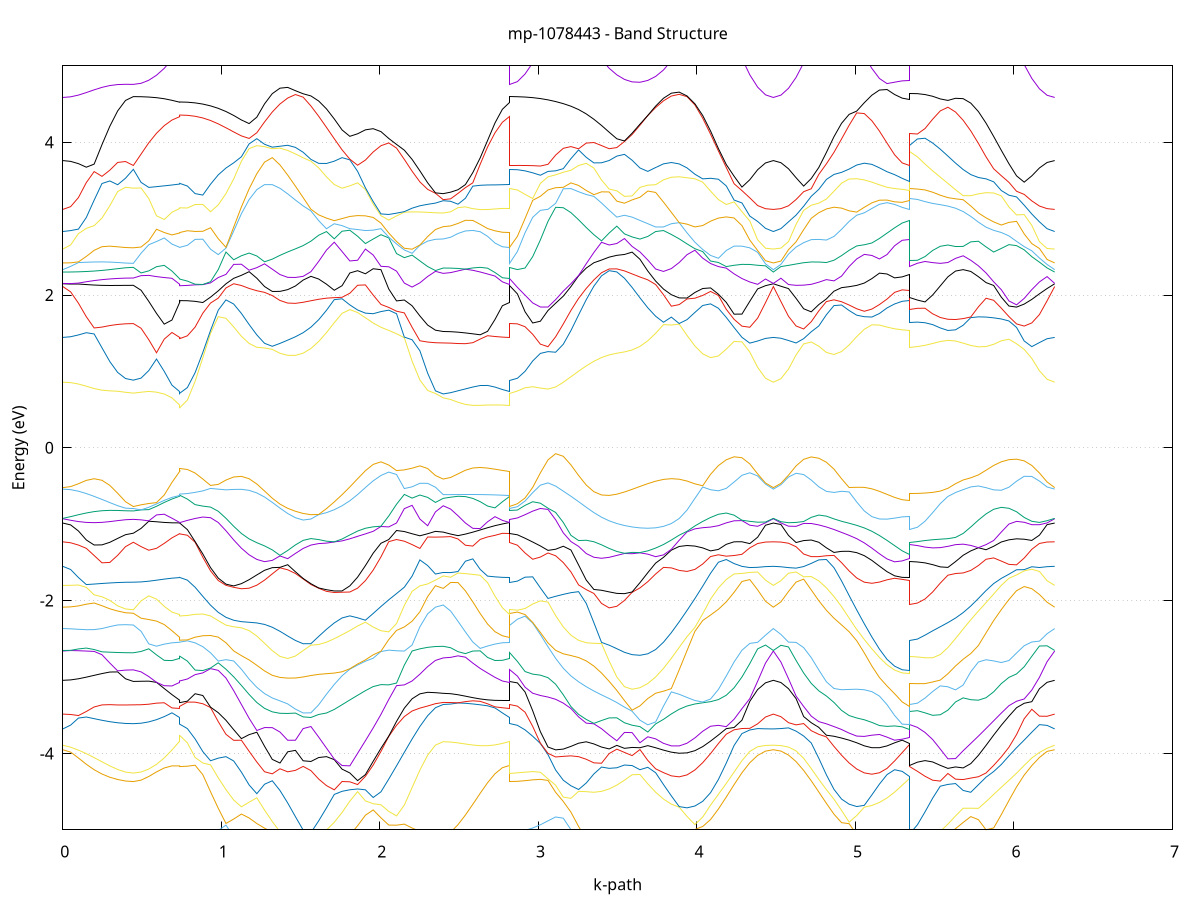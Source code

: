 set title 'mp-1078443 - Band Structure'
set xlabel 'k-path'
set ylabel 'Energy (eV)'
set grid y
set yrange [-5:5]
set terminal png size 800,600
set output 'mp-1078443_bands_gnuplot.png'
plot '-' using 1:2 with lines notitle, '-' using 1:2 with lines notitle, '-' using 1:2 with lines notitle, '-' using 1:2 with lines notitle, '-' using 1:2 with lines notitle, '-' using 1:2 with lines notitle, '-' using 1:2 with lines notitle, '-' using 1:2 with lines notitle, '-' using 1:2 with lines notitle, '-' using 1:2 with lines notitle, '-' using 1:2 with lines notitle, '-' using 1:2 with lines notitle, '-' using 1:2 with lines notitle, '-' using 1:2 with lines notitle, '-' using 1:2 with lines notitle, '-' using 1:2 with lines notitle, '-' using 1:2 with lines notitle, '-' using 1:2 with lines notitle, '-' using 1:2 with lines notitle, '-' using 1:2 with lines notitle, '-' using 1:2 with lines notitle, '-' using 1:2 with lines notitle, '-' using 1:2 with lines notitle, '-' using 1:2 with lines notitle, '-' using 1:2 with lines notitle, '-' using 1:2 with lines notitle, '-' using 1:2 with lines notitle, '-' using 1:2 with lines notitle, '-' using 1:2 with lines notitle, '-' using 1:2 with lines notitle, '-' using 1:2 with lines notitle, '-' using 1:2 with lines notitle, '-' using 1:2 with lines notitle, '-' using 1:2 with lines notitle, '-' using 1:2 with lines notitle, '-' using 1:2 with lines notitle, '-' using 1:2 with lines notitle, '-' using 1:2 with lines notitle, '-' using 1:2 with lines notitle, '-' using 1:2 with lines notitle, '-' using 1:2 with lines notitle, '-' using 1:2 with lines notitle, '-' using 1:2 with lines notitle, '-' using 1:2 with lines notitle, '-' using 1:2 with lines notitle, '-' using 1:2 with lines notitle, '-' using 1:2 with lines notitle, '-' using 1:2 with lines notitle, '-' using 1:2 with lines notitle, '-' using 1:2 with lines notitle, '-' using 1:2 with lines notitle, '-' using 1:2 with lines notitle, '-' using 1:2 with lines notitle, '-' using 1:2 with lines notitle, '-' using 1:2 with lines notitle, '-' using 1:2 with lines notitle, '-' using 1:2 with lines notitle, '-' using 1:2 with lines notitle, '-' using 1:2 with lines notitle, '-' using 1:2 with lines notitle, '-' using 1:2 with lines notitle, '-' using 1:2 with lines notitle, '-' using 1:2 with lines notitle, '-' using 1:2 with lines notitle, '-' using 1:2 with lines notitle, '-' using 1:2 with lines notitle, '-' using 1:2 with lines notitle, '-' using 1:2 with lines notitle, '-' using 1:2 with lines notitle, '-' using 1:2 with lines notitle, '-' using 1:2 with lines notitle, '-' using 1:2 with lines notitle, '-' using 1:2 with lines notitle, '-' using 1:2 with lines notitle, '-' using 1:2 with lines notitle, '-' using 1:2 with lines notitle, '-' using 1:2 with lines notitle, '-' using 1:2 with lines notitle, '-' using 1:2 with lines notitle, '-' using 1:2 with lines notitle, '-' using 1:2 with lines notitle, '-' using 1:2 with lines notitle, '-' using 1:2 with lines notitle, '-' using 1:2 with lines notitle, '-' using 1:2 with lines notitle, '-' using 1:2 with lines notitle, '-' using 1:2 with lines notitle, '-' using 1:2 with lines notitle, '-' using 1:2 with lines notitle, '-' using 1:2 with lines notitle, '-' using 1:2 with lines notitle, '-' using 1:2 with lines notitle, '-' using 1:2 with lines notitle, '-' using 1:2 with lines notitle, '-' using 1:2 with lines notitle, '-' using 1:2 with lines notitle
0.000000 -14.984186
0.049449 -14.981386
0.098898 -14.973186
0.148348 -14.960086
0.197797 -14.943286
0.247246 -14.924286
0.296695 -14.905286
0.346144 -14.888786
0.395593 -14.877386
0.445043 -14.873286
0.445043 -14.873286
0.493738 -14.868386
0.542433 -14.853586
0.591129 -14.829586
0.639824 -14.797486
0.688520 -14.759686
0.737215 -14.724086
0.737215 -14.724086
0.737215 -14.712086
0.737215 -14.712086
0.785894 -14.705286
0.834573 -14.684986
0.883253 -14.651186
0.931932 -14.604186
0.980611 -14.544186
1.029290 -14.471486
1.077969 -14.386486
1.126649 -14.289686
1.175328 -14.181786
1.224007 -14.063686
1.272686 -13.936186
1.321365 -13.800886
1.370044 -13.659386
1.418724 -13.514186
1.467403 -13.369486
1.516082 -13.236486
1.516082 -13.236486
1.565177 -13.173986
1.614271 -13.265686
1.663366 -13.405586
1.712460 -13.554186
1.761555 -13.702786
1.810650 -13.847286
1.859744 -13.985386
1.908839 -14.115286
1.957934 -14.235786
2.007028 -14.345686
2.056123 -14.444286
2.105217 -14.530886
2.154312 -14.604986
2.203407 -14.666086
2.252501 -14.713886
2.301596 -14.748286
2.350691 -14.768886
2.399785 -14.775786
2.399785 -14.775786
2.446423 -14.774686
2.493061 -14.771186
2.539698 -14.765586
2.586336 -14.758286
2.632974 -14.749786
2.679612 -14.741086
2.726249 -14.733086
2.772887 -14.727086
2.819525 -14.724086
2.819525 -14.873286
2.867757 -14.866586
2.915990 -14.846386
2.964222 -14.812786
3.012455 -14.765986
3.060687 -14.706086
3.108920 -14.633486
3.157152 -14.548386
3.205385 -14.451386
3.253617 -14.342886
3.301850 -14.223686
3.350082 -14.094486
3.398315 -13.956486
3.446547 -13.810986
3.494780 -13.659986
3.543012 -13.505886
3.591244 -13.353286
3.591244 -13.353286
3.640736 -13.216186
3.690228 -13.368086
3.739720 -13.530686
3.789211 -13.694486
3.838703 -13.855086
3.888195 -14.009686
3.937686 -14.156386
3.987178 -14.293686
4.036670 -14.420486
4.086161 -14.535786
4.135653 -14.638886
4.185145 -14.729286
4.234636 -14.806486
4.284128 -14.870086
4.333620 -14.919886
4.383112 -14.955586
4.432603 -14.976986
4.482095 -14.984186
4.482095 -14.984186
4.529903 -14.977786
4.577712 -14.958586
4.625520 -14.926586
4.673329 -14.881986
4.721137 -14.824986
4.768946 -14.755686
4.816754 -14.674586
4.864563 -14.581786
4.912371 -14.477986
4.960180 -14.363586
5.007988 -14.239286
5.055797 -14.106086
5.103605 -13.964886
5.151414 -13.817186
5.199222 -13.664686
5.247030 -13.509986
5.294839 -13.357286
5.342647 -13.216686
5.342647 -13.172686
5.390768 -13.243086
5.438888 -13.373586
5.487008 -13.519586
5.535128 -13.669686
5.583248 -13.818886
5.631369 -13.964486
5.679489 -14.104386
5.727609 -14.236886
5.775729 -14.360886
5.823849 -14.475286
5.871969 -14.579386
5.920090 -14.672486
5.968210 -14.754086
6.016330 -14.823786
6.064450 -14.881186
6.112570 -14.926086
6.160690 -14.958386
6.208811 -14.977686
6.256931 -14.984186
e
0.000000 -14.216386
0.049449 -14.217986
0.098898 -14.222686
0.148348 -14.230786
0.197797 -14.241886
0.247246 -14.255486
0.296695 -14.270086
0.346144 -14.283486
0.395593 -14.292986
0.445043 -14.296486
0.445043 -14.296486
0.493738 -14.309186
0.542433 -14.344386
0.591129 -14.395186
0.639824 -14.454086
0.688520 -14.513586
0.737215 -14.562886
0.737215 -14.562886
0.737215 -14.576786
0.737215 -14.576786
0.785894 -14.570186
0.834573 -14.550586
0.883253 -14.517886
0.931932 -14.472486
0.980611 -14.414486
1.029290 -14.344386
1.077969 -14.262686
1.126649 -14.169886
1.175328 -14.066886
1.224007 -13.954586
1.272686 -13.834286
1.321365 -13.707586
1.370044 -13.576786
1.418724 -13.444886
1.467403 -13.317186
1.516082 -13.207186
1.516082 -13.207186
1.565177 -13.171286
1.614271 -13.254786
1.663366 -13.381786
1.712460 -13.518686
1.761555 -13.657186
1.810650 -13.793386
1.859744 -13.924686
1.908839 -14.048986
1.957934 -14.164886
2.007028 -14.271086
2.056123 -14.366586
2.105217 -14.450686
2.154312 -14.522886
2.203407 -14.582386
2.252501 -14.629186
2.301596 -14.662686
2.350691 -14.682886
2.399785 -14.689686
2.399785 -14.689686
2.446423 -14.686586
2.493061 -14.677586
2.539698 -14.663486
2.586336 -14.645386
2.632974 -14.624786
2.679612 -14.603886
2.726249 -14.584886
2.772887 -14.570586
2.819525 -14.562886
2.819525 -14.296486
2.867757 -14.290086
2.915990 -14.270786
2.964222 -14.238886
3.012455 -14.194586
3.060687 -14.138086
3.108920 -14.069886
3.157152 -13.990686
3.205385 -13.901086
3.253617 -13.802186
3.301850 -13.695186
3.350082 -13.581786
3.398315 -13.464286
3.446547 -13.345786
3.494780 -13.231686
3.543012 -13.135586
3.591244 -13.111586
3.591244 -13.111586
3.640736 -13.208186
3.690228 -13.109486
3.739720 -13.118286
3.789211 -13.196186
3.838703 -13.296686
3.888195 -13.405286
3.937686 -13.515586
3.987178 -13.623786
4.036670 -13.727186
4.086161 -13.823686
4.135653 -13.911786
4.185145 -13.990186
4.234636 -14.057986
4.284128 -14.114286
4.333620 -14.158686
4.383112 -14.190686
4.432603 -14.209986
4.482095 -14.216386
4.482095 -14.216386
4.529903 -14.210886
4.577712 -14.194386
4.625520 -14.166986
4.673329 -14.128786
4.721137 -14.080286
4.768946 -14.021586
4.816754 -13.953386
4.864563 -13.876186
4.912371 -13.790886
4.960180 -13.698286
5.007988 -13.599886
5.055797 -13.497286
5.103605 -13.392586
5.151414 -13.289186
5.199222 -13.192786
5.247030 -13.118286
5.294839 -13.114986
5.342647 -13.214186
5.342647 -13.172386
5.390768 -13.222186
5.438888 -13.319886
5.487008 -13.425586
5.535128 -13.530686
5.583248 -13.631986
5.631369 -13.727586
5.679489 -13.816386
5.727609 -13.897286
5.775729 -13.969686
5.823849 -14.033086
5.871969 -14.087086
5.920090 -14.131386
5.968210 -14.166186
6.016330 -14.191486
6.064450 -14.207886
6.112570 -14.216386
6.160690 -14.218586
6.208811 -14.217386
6.256931 -14.216386
e
0.000000 -14.019286
0.049449 -14.018386
0.098898 -14.015686
0.148348 -14.011386
0.197797 -14.005886
0.247246 -13.999786
0.296695 -13.993786
0.346144 -13.988686
0.395593 -13.985186
0.445043 -13.983986
0.445043 -13.983986
0.493738 -13.981186
0.542433 -13.974086
0.591129 -13.964986
0.639824 -13.955986
0.688520 -13.948086
0.737215 -13.941986
0.737215 -13.941986
0.737215 -13.940986
0.737215 -13.940986
0.785894 -13.934486
0.834573 -13.915186
0.883253 -13.883186
0.931932 -13.838786
0.980611 -13.782286
1.029290 -13.714286
1.077969 -13.635486
1.126649 -13.546686
1.175328 -13.449186
1.224007 -13.344486
1.272686 -13.234386
1.321365 -13.121586
1.370044 -13.009486
1.418724 -12.904886
1.467403 -12.858786
1.516082 -12.932086
1.516082 -12.932086
1.565177 -12.967686
1.614271 -12.897886
1.663366 -12.858786
1.712460 -12.880986
1.761555 -12.946086
1.810650 -13.029586
1.859744 -13.120786
1.908839 -13.214086
1.957934 -13.305786
2.007028 -13.393086
2.056123 -13.473886
2.105217 -13.546486
2.154312 -13.609786
2.203407 -13.662686
2.252501 -13.704486
2.301596 -13.734786
2.350691 -13.753086
2.399785 -13.759186
2.399785 -13.759186
2.446423 -13.763886
2.493061 -13.777486
2.539698 -13.798986
2.586336 -13.826286
2.632974 -13.856786
2.679612 -13.887286
2.726249 -13.914086
2.772887 -13.933286
2.819525 -13.941986
2.819525 -13.983986
2.867757 -13.977986
2.915990 -13.959986
2.964222 -13.930086
3.012455 -13.888586
3.060687 -13.835886
3.108920 -13.772486
3.157152 -13.698986
3.205385 -13.616386
3.253617 -13.525686
3.301850 -13.428286
3.350082 -13.325986
3.398315 -13.221086
3.446547 -13.116786
3.494780 -13.017786
3.543012 -12.932386
3.591244 -12.901186
3.591244 -12.901186
3.640736 -12.879986
3.690228 -12.886086
3.739720 -12.946086
3.789211 -13.031986
3.838703 -13.130086
3.888195 -13.233886
3.937686 -13.339286
3.987178 -13.443186
4.036670 -13.542786
4.086161 -13.636186
4.135653 -13.721786
4.185145 -13.798086
4.234636 -13.864186
4.284128 -13.919286
4.333620 -13.962686
4.383112 -13.994086
4.432603 -14.012986
4.482095 -14.019286
4.482095 -14.019286
4.529903 -14.013786
4.577712 -13.997086
4.625520 -13.969486
4.673329 -13.931186
4.721137 -13.882386
4.768946 -13.823786
4.816754 -13.755786
4.864563 -13.679086
4.912371 -13.594786
4.960180 -13.503886
5.007988 -13.407786
5.055797 -13.308386
5.103605 -13.207786
5.151414 -13.108886
5.199222 -13.016186
5.247030 -12.937986
5.294839 -12.901486
5.342647 -12.892786
5.342647 -12.986386
5.390768 -12.940086
5.438888 -12.873686
5.487008 -12.872386
5.535128 -12.933186
5.583248 -13.014686
5.631369 -13.104486
5.679489 -13.198286
5.727609 -13.293586
5.775729 -13.388486
5.823849 -13.481686
5.871969 -13.571886
5.920090 -13.657786
5.968210 -13.738386
6.016330 -13.812386
6.064450 -13.878486
6.112570 -13.934986
6.160690 -13.979486
6.208811 -14.008886
6.256931 -14.019286
e
0.000000 -12.816286
0.049449 -12.826686
0.098898 -12.847486
0.148348 -12.872786
0.197797 -12.897886
0.247246 -12.919686
0.296695 -12.936986
0.346144 -12.949386
0.395593 -12.956786
0.445043 -12.959286
0.445043 -12.959286
0.493738 -12.958086
0.542433 -12.962386
0.591129 -12.978286
0.639824 -12.998386
0.688520 -13.015786
0.737215 -13.027286
0.737215 -13.027286
0.737215 -13.032586
0.737215 -13.032586
0.785894 -13.028786
0.834573 -13.017386
0.883253 -12.998686
0.931932 -12.973086
0.980611 -12.941286
1.029290 -12.904186
1.077969 -12.862786
1.126649 -12.818386
1.175328 -12.772786
1.224007 -12.727686
1.272686 -12.685386
1.321365 -12.648886
1.370044 -12.661586
1.418724 -12.729286
1.467403 -12.772086
1.516082 -12.882586
1.516082 -12.882586
1.565177 -12.941286
1.614271 -12.879586
1.663366 -12.765386
1.712460 -12.665086
1.761555 -12.593986
1.810650 -12.564086
1.859744 -12.570186
1.908839 -12.595686
1.957934 -12.630986
2.007028 -12.670786
2.056123 -12.712086
2.105217 -12.752386
2.154312 -12.789786
2.203407 -12.822586
2.252501 -12.849486
2.301596 -12.869386
2.350691 -12.881686
2.399785 -12.885886
2.399785 -12.885886
2.446423 -12.887386
2.493061 -12.892686
2.539698 -12.903686
2.586336 -12.921686
2.632974 -12.945486
2.679612 -12.971586
2.726249 -12.995886
2.772887 -13.015186
2.819525 -13.027286
2.819525 -12.959286
2.867757 -12.955186
2.915990 -12.943186
2.964222 -12.923886
3.012455 -12.898186
3.060687 -12.867286
3.108920 -12.832886
3.157152 -12.796686
3.205385 -12.760586
3.253617 -12.726786
3.301850 -12.697786
3.350082 -12.676786
3.398315 -12.669286
3.446547 -12.687286
3.494780 -12.748186
3.543012 -12.840986
3.591244 -12.877386
3.591244 -12.877386
3.640736 -12.868286
3.690228 -12.868186
3.739720 -12.798686
3.789211 -12.692386
3.838703 -12.597586
3.888195 -12.561886
3.937686 -12.567786
3.987178 -12.585286
4.036670 -12.610886
4.086161 -12.641486
4.135653 -12.674286
4.185145 -12.706886
4.234636 -12.737486
4.284128 -12.764386
4.333620 -12.786486
4.383112 -12.802886
4.432603 -12.812886
4.482095 -12.816286
4.482095 -12.816286
4.529903 -12.814286
4.577712 -12.807286
4.625520 -12.795386
4.673329 -12.779186
4.721137 -12.759086
4.768946 -12.735786
4.816754 -12.710386
4.864563 -12.683986
4.912371 -12.658086
4.960180 -12.634486
5.007988 -12.615386
5.055797 -12.603386
5.103605 -12.602986
5.151414 -12.636986
5.199222 -12.722386
5.247030 -12.819686
5.294839 -12.862086
5.342647 -12.856186
5.342647 -12.926486
5.390768 -12.872686
5.438888 -12.788686
5.487008 -12.721386
5.535128 -12.654286
5.583248 -12.602686
5.631369 -12.592886
5.679489 -12.611086
5.727609 -12.637286
5.775729 -12.666686
5.823849 -12.696886
5.871969 -12.726186
5.920090 -12.753186
5.968210 -12.776786
6.016330 -12.796186
6.064450 -12.810686
6.112570 -12.819986
6.160690 -12.823786
6.208811 -12.822186
6.256931 -12.816286
e
0.000000 -12.813686
0.049449 -12.812986
0.098898 -12.817486
0.148348 -12.825286
0.197797 -12.834186
0.247246 -12.841586
0.296695 -12.845386
0.346144 -12.843986
0.395593 -12.838386
0.445043 -12.834386
0.445043 -12.834386
0.493738 -12.838986
0.542433 -12.831486
0.591129 -12.801286
0.639824 -12.762686
0.688520 -12.731786
0.737215 -12.716586
0.737215 -12.716586
0.737215 -12.714386
0.737215 -12.714386
0.785894 -12.709786
0.834573 -12.696086
0.883253 -12.673986
0.931932 -12.644286
0.980611 -12.608786
1.029290 -12.569486
1.077969 -12.544686
1.126649 -12.537386
1.175328 -12.537086
1.224007 -12.546686
1.272686 -12.569186
1.321365 -12.607086
1.370044 -12.624186
1.418724 -12.667586
1.467403 -12.760586
1.516082 -12.687786
1.516082 -12.687786
1.565177 -12.612486
1.614271 -12.634486
1.663366 -12.641186
1.712460 -12.607586
1.761555 -12.557586
1.810650 -12.514486
1.859744 -12.484886
1.908839 -12.469386
1.957934 -12.469586
2.007028 -12.504386
2.056123 -12.545886
2.105217 -12.589086
2.154312 -12.630186
2.203407 -12.666386
2.252501 -12.695986
2.301596 -12.717786
2.350691 -12.731186
2.399785 -12.735686
2.399785 -12.735686
2.446423 -12.739086
2.493061 -12.747286
2.539698 -12.755286
2.586336 -12.758186
2.632974 -12.754186
2.679612 -12.744486
2.726249 -12.731986
2.772887 -12.720686
2.819525 -12.716586
2.819525 -12.834386
2.867757 -12.831386
2.915990 -12.822586
2.964222 -12.808186
3.012455 -12.788886
3.060687 -12.765286
3.108920 -12.738686
3.157152 -12.710186
3.205385 -12.681586
3.253617 -12.654586
3.301850 -12.631486
3.350082 -12.614386
3.398315 -12.605586
3.446547 -12.606586
3.494780 -12.617186
3.543012 -12.632786
3.591244 -12.660786
3.591244 -12.660786
3.640736 -12.687386
3.690228 -12.676586
3.739720 -12.634886
3.789211 -12.595586
3.838703 -12.570586
3.888195 -12.533986
3.937686 -12.510686
3.987178 -12.517886
4.036670 -12.541286
4.086161 -12.573986
4.135653 -12.612886
4.185145 -12.655086
4.234636 -12.697386
4.284128 -12.736286
4.333620 -12.768886
4.383112 -12.793386
4.432603 -12.808486
4.482095 -12.813686
4.482095 -12.813686
4.529903 -12.808886
4.577712 -12.795786
4.625520 -12.774886
4.673329 -12.746986
4.721137 -12.713486
4.768946 -12.676286
4.816754 -12.638086
4.864563 -12.601786
4.912371 -12.570086
4.960180 -12.545486
5.007988 -12.530886
5.055797 -12.531486
5.103605 -12.555886
5.151414 -12.591386
5.199222 -12.614686
5.247030 -12.640886
5.294839 -12.660786
5.342647 -12.660186
5.342647 -12.625286
5.390768 -12.652686
5.438888 -12.675186
5.487008 -12.635486
5.535128 -12.580786
5.583248 -12.559686
5.631369 -12.539086
5.679489 -12.519486
5.727609 -12.515486
5.775729 -12.527486
5.823849 -12.552686
5.871969 -12.586686
5.920090 -12.624986
5.968210 -12.663786
6.016330 -12.700486
6.064450 -12.733386
6.112570 -12.761586
6.160690 -12.784686
6.208811 -12.802386
6.256931 -12.813686
e
0.000000 -12.691986
0.049449 -12.689986
0.098898 -12.686986
0.148348 -12.687886
0.197797 -12.695486
0.247246 -12.709886
0.296695 -12.729386
0.346144 -12.751286
0.395593 -12.770786
0.445043 -12.779686
0.445043 -12.779686
0.493738 -12.764586
0.542433 -12.735186
0.591129 -12.703286
0.639824 -12.671586
0.688520 -12.641786
0.737215 -12.618786
0.737215 -12.618786
0.737215 -12.612086
0.737215 -12.612086
0.785894 -12.610086
0.834573 -12.604186
0.883253 -12.594886
0.931932 -12.582986
0.980611 -12.569586
1.029290 -12.556186
1.077969 -12.529686
1.126649 -12.493586
1.175328 -12.466686
1.224007 -12.455486
1.272686 -12.465986
1.321365 -12.502386
1.370044 -12.562286
1.418724 -12.588986
1.467403 -12.585086
1.516082 -12.591686
1.516082 -12.591686
1.565177 -12.610386
1.614271 -12.552686
1.663366 -12.510686
1.712460 -12.484586
1.761555 -12.468286
1.810650 -12.452786
1.859744 -12.442086
1.908839 -12.447286
1.957934 -12.465786
2.007028 -12.471286
2.056123 -12.482986
2.105217 -12.498286
2.154312 -12.514786
2.203407 -12.530686
2.252501 -12.544486
2.301596 -12.555086
2.350691 -12.561786
2.399785 -12.564086
2.399785 -12.564086
2.446423 -12.563686
2.493061 -12.563486
2.539698 -12.565086
2.586336 -12.569786
2.632974 -12.578186
2.679612 -12.589886
2.726249 -12.603086
2.772887 -12.614486
2.819525 -12.618786
2.819525 -12.779686
2.867757 -12.775586
2.915990 -12.763186
2.964222 -12.742886
3.012455 -12.714886
3.060687 -12.680186
3.108920 -12.639986
3.157152 -12.596786
3.205385 -12.554186
3.253617 -12.517986
3.301850 -12.495186
3.350082 -12.493486
3.398315 -12.516886
3.446547 -12.557986
3.494780 -12.596286
3.543012 -12.627986
3.591244 -12.638286
3.591244 -12.638286
3.640736 -12.613386
3.690228 -12.567086
3.739720 -12.521286
3.789211 -12.486086
3.838703 -12.463286
3.888195 -12.449886
3.937686 -12.441786
3.987178 -12.445186
4.036670 -12.465886
4.086161 -12.499286
4.135653 -12.537886
4.185145 -12.575686
4.234636 -12.609686
4.284128 -12.638486
4.333620 -12.661486
4.383112 -12.678286
4.432603 -12.688586
4.482095 -12.691986
4.482095 -12.691986
4.529903 -12.688886
4.577712 -12.679486
4.625520 -12.664286
4.673329 -12.643486
4.721137 -12.617586
4.768946 -12.587386
4.816754 -12.553586
4.864563 -12.518286
4.912371 -12.484986
4.960180 -12.459286
5.007988 -12.447286
5.055797 -12.452486
5.103605 -12.470386
5.151414 -12.493486
5.199222 -12.522686
5.247030 -12.559486
5.294839 -12.600886
5.342647 -12.627686
5.342647 -12.591186
5.390768 -12.569486
5.438888 -12.546186
5.487008 -12.530686
5.535128 -12.514286
5.583248 -12.480486
5.631369 -12.449086
5.679489 -12.434486
5.727609 -12.436986
5.775729 -12.452586
5.823849 -12.476786
5.871969 -12.505986
5.920090 -12.537986
5.968210 -12.570786
6.016330 -12.602686
6.064450 -12.631886
6.112570 -12.656786
6.160690 -12.675886
6.208811 -12.687886
6.256931 -12.691986
e
0.000000 -10.275986
0.049449 -10.274586
0.098898 -10.270486
0.148348 -10.264286
0.197797 -10.256686
0.247246 -10.248786
0.296695 -10.241286
0.346144 -10.235386
0.395593 -10.231586
0.445043 -10.230186
0.445043 -10.230186
0.493738 -10.253686
0.542433 -10.316986
0.591129 -10.402386
0.639824 -10.490086
0.688520 -10.562686
0.737215 -10.606886
0.737215 -10.606886
0.737215 -10.615886
0.737215 -10.615886
0.785894 -10.618086
0.834573 -10.624586
0.883253 -10.635786
0.931932 -10.651786
0.980611 -10.672486
1.029290 -10.697486
1.077969 -10.725086
1.126649 -10.752586
1.175328 -10.775186
1.224007 -10.786886
1.272686 -10.780786
1.321365 -10.751586
1.370044 -10.696386
1.418724 -10.616286
1.467403 -10.515286
1.516082 -10.455086
1.516082 -10.455086
1.565177 -10.411986
1.614271 -10.398386
1.663366 -10.529386
1.712460 -10.640986
1.761555 -10.727586
1.810650 -10.786186
1.859744 -10.817086
1.908839 -10.823986
1.957934 -10.813386
2.007028 -10.792586
2.056123 -10.767886
2.105217 -10.743586
2.154312 -10.722186
2.203407 -10.704986
2.252501 -10.691986
2.301596 -10.683086
2.350691 -10.677986
2.399785 -10.676286
2.399785 -10.676286
2.446423 -10.674686
2.493061 -10.669986
2.539698 -10.662486
2.586336 -10.652886
2.632974 -10.642086
2.679612 -10.630986
2.726249 -10.620686
2.772887 -10.612386
2.819525 -10.606886
2.819525 -10.230186
2.867757 -10.238086
2.915990 -10.261486
2.964222 -10.300186
3.012455 -10.353486
3.060687 -10.420286
3.108920 -10.498186
3.157152 -10.583986
3.205385 -10.672386
3.253617 -10.755986
3.301850 -10.825586
3.350082 -10.870286
3.398315 -10.880886
3.446547 -10.852486
3.494780 -10.786086
3.543012 -10.687586
3.591244 -10.565386
3.591244 -10.565386
3.640736 -10.434586
3.690228 -10.398486
3.739720 -10.540386
3.789211 -10.657686
3.838703 -10.743586
3.888195 -10.792386
3.937686 -10.802086
3.987178 -10.776286
4.036670 -10.723586
4.086161 -10.654786
4.135653 -10.579586
4.185145 -10.505686
4.234636 -10.438386
4.284128 -10.380986
4.333620 -10.335286
4.383112 -10.302386
4.432603 -10.282586
4.482095 -10.275986
4.482095 -10.275986
4.529903 -10.281586
4.577712 -10.298686
4.625520 -10.327086
4.673329 -10.366786
4.721137 -10.417286
4.768946 -10.477686
4.816754 -10.545786
4.864563 -10.618186
4.912371 -10.689986
4.960180 -10.753886
5.007988 -10.801286
5.055797 -10.823586
5.103605 -10.813886
5.151414 -10.770186
5.199222 -10.694686
5.247030 -10.592786
5.294839 -10.474486
5.342647 -10.402986
5.342647 -10.398186
5.390768 -10.445686
5.438888 -10.539286
5.487008 -10.637086
5.535128 -10.721886
5.583248 -10.785486
5.631369 -10.823386
5.679489 -10.833686
5.727609 -10.818086
5.775729 -10.780586
5.823849 -10.727086
5.871969 -10.663186
5.920090 -10.594186
5.968210 -10.524486
6.016330 -10.457786
6.064450 -10.397586
6.112570 -10.346886
6.160690 -10.308286
6.208811 -10.284186
6.256931 -10.275986
e
0.000000 -9.483886
0.049449 -9.488286
0.098898 -9.497886
0.148348 -9.507686
0.197797 -9.515086
0.247246 -9.519386
0.296695 -9.521186
0.346144 -9.521386
0.395593 -9.520986
0.445043 -9.520786
0.445043 -9.520786
0.493738 -9.552886
0.542433 -9.600186
0.591129 -9.634586
0.639824 -9.656486
0.688520 -9.669786
0.737215 -9.676786
0.737215 -9.676786
0.737215 -9.679086
0.737215 -9.679086
0.785894 -9.684586
0.834573 -9.701086
0.883253 -9.728986
0.931932 -9.768486
0.980611 -9.819786
1.029290 -9.882586
1.077969 -9.955686
1.126649 -10.037086
1.175328 -10.123486
1.224007 -10.210586
1.272686 -10.293086
1.321365 -10.365386
1.370044 -10.421986
1.418724 -10.458086
1.467403 -10.469986
1.516082 -10.401286
1.516082 -10.401286
1.565177 -10.305686
1.614271 -10.337686
1.663366 -10.339286
1.712460 -10.342986
1.761555 -10.321086
1.810650 -10.276286
1.859744 -10.213386
1.908839 -10.138686
1.957934 -10.058986
2.007028 -9.980086
2.056123 -9.906986
2.105217 -9.843086
2.154312 -9.790086
2.203407 -9.748586
2.252501 -9.717786
2.301596 -9.696786
2.350691 -9.684786
2.399785 -9.680786
2.399785 -9.680786
2.446423 -9.678986
2.493061 -9.674286
2.539698 -9.668686
2.586336 -9.664486
2.632974 -9.663186
2.679612 -9.664986
2.726249 -9.668986
2.772887 -9.673486
2.819525 -9.676786
2.819525 -9.520786
2.867757 -9.522386
2.915990 -9.527586
2.964222 -9.536886
3.012455 -9.551386
3.060687 -9.572286
3.108920 -9.601086
3.157152 -9.638886
3.205385 -9.686386
3.253617 -9.743586
3.301850 -9.809286
3.350082 -9.880786
3.398315 -9.954286
3.446547 -10.037086
3.494780 -10.129986
3.543012 -10.210086
3.591244 -10.270186
3.591244 -10.270186
3.640736 -10.293886
3.690228 -10.370786
3.739720 -10.346486
3.789211 -10.304786
3.838703 -10.241586
3.888195 -10.160986
3.937686 -10.069186
3.987178 -9.972986
4.036670 -9.878386
4.086161 -9.790486
4.135653 -9.712586
4.185145 -9.646486
4.234636 -9.592886
4.284128 -9.551286
4.333620 -9.520686
4.383112 -9.499886
4.432603 -9.487786
4.482095 -9.483886
4.482095 -9.483886
4.529903 -9.487586
4.577712 -9.498786
4.625520 -9.517486
4.673329 -9.543986
4.721137 -9.578886
4.768946 -9.622686
4.816754 -9.675886
4.864563 -9.738586
4.912371 -9.810086
4.960180 -9.888886
5.007988 -9.972386
5.055797 -10.057086
5.103605 -10.138786
5.151414 -10.213286
5.199222 -10.275986
5.247030 -10.322786
5.294839 -10.347586
5.342647 -10.303686
5.342647 -10.341386
5.390768 -10.342586
5.438888 -10.353686
5.487008 -10.344186
5.535128 -10.313386
5.583248 -10.264686
5.631369 -10.201886
5.679489 -10.129686
5.727609 -10.052786
5.775729 -9.975386
5.823849 -9.900886
5.871969 -9.831886
5.920090 -9.769286
5.968210 -9.713386
6.016330 -9.663386
6.064450 -9.618086
6.112570 -9.576186
6.160690 -9.536986
6.208811 -9.502086
6.256931 -9.483886
e
0.000000 -9.411486
0.049449 -9.406086
0.098898 -9.393286
0.148348 -9.377986
0.197797 -9.362486
0.247246 -9.348086
0.296695 -9.335586
0.346144 -9.325886
0.395593 -9.319686
0.445043 -9.317586
0.445043 -9.317586
0.493738 -9.259386
0.542433 -9.139986
0.591129 -9.002186
0.639824 -8.860386
0.688520 -8.721986
0.737215 -8.591786
0.737215 -8.591786
0.737215 -8.495486
0.737215 -8.495486
0.785894 -8.500786
0.834573 -8.516886
0.883253 -8.544386
0.931932 -8.597786
0.980611 -8.671886
1.029290 -8.763386
1.077969 -8.871686
1.126649 -8.995386
1.175328 -9.132386
1.224007 -9.279586
1.272686 -9.433086
1.321365 -9.588486
1.370044 -9.740486
1.418724 -9.883886
1.467403 -10.012486
1.516082 -10.117886
1.516082 -10.117886
1.565177 -10.247286
1.614271 -10.313086
1.663366 -10.240886
1.712460 -10.119486
1.761555 -9.978986
1.810650 -9.824786
1.859744 -9.662486
1.908839 -9.497286
1.957934 -9.334586
2.007028 -9.178986
2.056123 -9.034486
2.105217 -8.951886
2.154312 -8.895286
2.203407 -8.848686
2.252501 -8.812086
2.301596 -8.785786
2.350691 -8.769886
2.399785 -8.764586
2.399785 -8.764586
2.446423 -8.766686
2.493061 -8.769886
2.539698 -8.767986
2.586336 -8.756586
2.632974 -8.734086
2.679612 -8.702286
2.726249 -8.664786
2.772887 -8.626386
2.819525 -8.591786
2.819525 -9.317586
2.867757 -9.320586
2.915990 -9.330086
2.964222 -9.346486
3.012455 -9.370986
3.060687 -9.404586
3.108920 -9.448586
3.157152 -9.504086
3.205385 -9.571586
3.253617 -9.650586
3.301850 -9.739986
3.350082 -9.836786
3.398315 -9.937486
3.446547 -10.025386
3.494780 -10.088686
3.543012 -10.139886
3.591244 -10.176686
3.591244 -10.176686
3.640736 -10.245086
3.690228 -10.208686
3.739720 -10.142786
3.789211 -10.093786
3.838703 -10.029186
3.888195 -9.953786
3.937686 -9.873086
3.987178 -9.792086
4.036670 -9.715086
4.086161 -9.645186
4.135653 -9.584586
4.185145 -9.533986
4.234636 -9.493286
4.284128 -9.461986
4.333620 -9.438986
4.383112 -9.423386
4.432603 -9.414386
4.482095 -9.411486
4.482095 -9.411486
4.529903 -9.413686
4.577712 -9.420586
4.625520 -9.432786
4.673329 -9.451286
4.721137 -9.477086
4.768946 -9.510986
4.816754 -9.553486
4.864563 -9.604686
4.912371 -9.663986
4.960180 -9.730286
5.007988 -9.801486
5.055797 -9.874986
5.103605 -9.947086
5.151414 -10.013986
5.199222 -10.071486
5.247030 -10.116186
5.294839 -10.161786
5.342647 -10.294086
5.342647 -10.249786
5.390768 -10.249686
5.438888 -10.190486
5.487008 -10.103786
5.535128 -10.001986
5.583248 -9.890986
5.631369 -9.776886
5.679489 -9.665786
5.727609 -9.564086
5.775729 -9.476486
5.823849 -9.406386
5.871969 -9.354886
5.920090 -9.321586
5.968210 -9.305186
6.016330 -9.303886
6.064450 -9.315286
6.112570 -9.336686
6.160690 -9.364886
6.208811 -9.394686
6.256931 -9.411486
e
0.000000 -8.420886
0.049449 -8.409386
0.098898 -8.376286
0.148348 -8.325986
0.197797 -8.264486
0.247246 -8.199286
0.296695 -8.137986
0.346144 -8.087786
0.395593 -8.054986
0.445043 -8.043586
0.445043 -8.043586
0.493738 -8.053286
0.542433 -8.082286
0.591129 -8.130286
0.639824 -8.196786
0.688520 -8.280986
0.737215 -8.381486
0.737215 -8.381486
0.737215 -8.468986
0.737215 -8.468986
0.785894 -8.476886
0.834573 -8.500686
0.883253 -8.540786
0.931932 -8.584086
0.980611 -8.637086
1.029290 -8.704486
1.077969 -8.787086
1.126649 -8.885586
1.175328 -8.999886
1.224007 -9.129186
1.272686 -9.271886
1.321365 -9.425786
1.370044 -9.587786
1.418724 -9.754686
1.467403 -9.922686
1.516082 -10.087786
1.516082 -10.087786
1.565177 -10.168686
1.614271 -10.081686
1.663366 -9.943386
1.712460 -9.799086
1.761555 -9.657586
1.810650 -9.522986
1.859744 -9.398286
1.908839 -9.285286
1.957934 -9.184486
2.007028 -9.095786
2.056123 -9.018486
2.105217 -8.904486
2.154312 -8.791686
2.203407 -8.697886
2.252501 -8.624286
2.301596 -8.571486
2.350691 -8.539786
2.399785 -8.529186
2.399785 -8.529186
2.446423 -8.519786
2.493061 -8.494986
2.539698 -8.461886
2.586336 -8.427386
2.632974 -8.396786
2.679612 -8.374386
2.726249 -8.363386
2.772887 -8.365586
2.819525 -8.381486
2.819525 -8.043586
2.867757 -8.052486
2.915990 -8.079286
2.964222 -8.124186
3.012455 -8.187686
3.060687 -8.270086
3.108920 -8.371186
3.157152 -8.490586
3.205385 -8.627286
3.253617 -8.779586
3.301850 -8.945286
3.350082 -9.121586
3.398315 -9.305486
3.446547 -9.493786
3.494780 -9.683186
3.543012 -9.869986
3.591244 -10.048486
3.591244 -10.048486
3.640736 -10.170786
3.690228 -10.171486
3.739720 -10.045886
3.789211 -9.867786
3.838703 -9.686286
3.888195 -9.506686
3.937686 -9.333386
3.987178 -9.170186
4.036670 -9.020186
4.086161 -8.885886
4.135653 -8.768986
4.185145 -8.670286
4.234636 -8.589586
4.284128 -8.526186
4.333620 -8.478886
4.383112 -8.446186
4.432603 -8.427186
4.482095 -8.420886
4.482095 -8.420886
4.529903 -8.425586
4.577712 -8.440086
4.625520 -8.465086
4.673329 -8.501686
4.721137 -8.551486
4.768946 -8.615786
4.816754 -8.695686
4.864563 -8.792086
4.912371 -8.904686
4.960180 -9.032786
5.007988 -9.174486
5.055797 -9.327686
5.103605 -9.489386
5.151414 -9.656486
5.199222 -9.825486
5.247030 -9.992386
5.294839 -10.135586
5.342647 -10.150986
5.342647 -10.146786
5.390768 -10.070886
5.438888 -9.944086
5.487008 -9.808486
5.535128 -9.672086
5.583248 -9.537686
5.631369 -9.406486
5.679489 -9.278786
5.727609 -9.154686
5.775729 -9.034586
5.823849 -8.920086
5.871969 -8.813886
5.920090 -8.718486
5.968210 -8.635886
6.016330 -8.567286
6.064450 -8.512686
6.112570 -8.471486
6.160690 -8.443086
6.208811 -8.426386
6.256931 -8.420886
e
0.000000 -5.658486
0.049449 -5.644386
0.098898 -5.602986
0.148348 -5.536386
0.197797 -5.448786
0.247246 -5.346186
0.296695 -5.237786
0.346144 -5.136686
0.395593 -5.061486
0.445043 -5.032886
0.445043 -5.032886
0.493738 -5.045186
0.542433 -5.075986
0.591129 -5.112986
0.639824 -5.145986
0.688520 -5.168586
0.737215 -5.177286
0.737215 -5.177286
0.737215 -5.171286
0.737215 -5.171286
0.785894 -5.164686
0.834573 -5.144886
0.883253 -5.112086
0.931932 -5.066486
0.980611 -5.008486
1.029290 -4.938786
1.077969 -5.092886
1.126649 -5.239186
1.175328 -5.352686
1.224007 -5.430986
1.272686 -5.473286
1.321365 -5.479986
1.370044 -5.452786
1.418724 -5.394986
1.467403 -5.318686
1.516082 -5.312986
1.516082 -5.312986
1.565177 -5.341086
1.614271 -5.343486
1.663366 -5.424086
1.712460 -5.512086
1.761555 -5.567886
1.810650 -5.588486
1.859744 -5.571386
1.908839 -5.515286
1.957934 -5.419986
2.007028 -5.286786
2.056123 -5.119986
2.105217 -5.021486
2.154312 -5.092886
2.203407 -5.151886
2.252501 -5.198186
2.301596 -5.231386
2.350691 -5.251386
2.399785 -5.258086
2.399785 -5.258086
2.446423 -5.280386
2.493061 -5.313686
2.539698 -5.332486
2.586336 -5.332086
2.632974 -5.313686
2.679612 -5.281886
2.726249 -5.243286
2.772887 -5.205786
2.819525 -5.177286
2.819525 -5.032886
2.867757 -5.026586
2.915990 -5.007786
2.964222 -4.976786
3.012455 -4.934486
3.060687 -4.882986
3.108920 -4.832286
3.157152 -4.848386
3.205385 -4.998886
3.253617 -5.164586
3.301850 -5.310186
3.350082 -5.431186
3.398315 -5.528186
3.446547 -5.602886
3.494780 -5.656886
3.543012 -5.690486
3.591244 -5.703186
3.591244 -5.703186
3.640736 -5.693186
3.690228 -5.668186
3.739720 -5.628286
3.789211 -5.566686
3.838703 -5.487886
3.888195 -5.397086
3.937686 -5.300686
3.987178 -5.211586
4.036670 -5.183486
4.086161 -5.248786
4.135653 -5.335186
4.185145 -5.417086
4.234636 -5.489186
4.284128 -5.549386
4.333620 -5.596786
4.383112 -5.630986
4.432603 -5.651586
4.482095 -5.658486
4.482095 -5.658486
4.529903 -5.651586
4.577712 -5.630986
4.625520 -5.596886
4.673329 -5.549386
4.721137 -5.489086
4.768946 -5.416686
4.816754 -5.334086
4.864563 -5.245486
4.912371 -5.170486
4.960180 -5.180586
5.007988 -5.273386
5.055797 -5.380186
5.103605 -5.483386
5.151414 -5.577086
5.199222 -5.656286
5.247030 -5.716286
5.294839 -5.753686
5.342647 -5.766386
5.342647 -5.297586
5.390768 -5.296986
5.438888 -5.356986
5.487008 -5.432986
5.535128 -5.483386
5.583248 -5.503986
5.631369 -5.493186
5.679489 -5.450486
5.727609 -5.376286
5.775729 -5.271686
5.823849 -5.140586
5.871969 -5.136786
5.920090 -5.253786
5.968210 -5.358586
6.016330 -5.448886
6.064450 -5.523686
6.112570 -5.582386
6.160690 -5.624586
6.208811 -5.649986
6.256931 -5.658486
e
0.000000 -3.952186
0.049449 -3.983486
0.098898 -4.060686
0.148348 -4.142686
0.197797 -4.213786
0.247246 -4.270286
0.296695 -4.312286
0.346144 -4.341986
0.395593 -4.361586
0.445043 -4.369086
0.445043 -4.369086
0.493738 -4.350386
0.542433 -4.302286
0.591129 -4.242686
0.639824 -4.191186
0.688520 -4.163286
0.737215 -4.164286
0.737215 -4.164286
0.737215 -4.172586
0.737215 -4.172586
0.785894 -4.167786
0.834573 -4.154986
0.883253 -4.278886
0.931932 -4.502286
0.980611 -4.718386
1.029290 -4.917486
1.077969 -4.859686
1.126649 -4.794086
1.175328 -4.845786
1.224007 -4.918186
1.272686 -4.978986
1.321365 -5.030686
1.370044 -5.076086
1.418724 -5.138086
1.467403 -5.215786
1.516082 -5.169886
1.516082 -5.169886
1.565177 -5.166886
1.614271 -5.307386
1.663366 -5.316086
1.712460 -5.259386
1.761555 -5.176086
1.810650 -5.069986
1.859744 -4.946286
1.908839 -4.809686
1.957934 -4.739986
2.007028 -4.843586
2.056123 -4.938186
2.105217 -4.939886
2.154312 -4.925886
2.203407 -4.976986
2.252501 -5.020286
2.301596 -5.051986
2.350691 -5.071186
2.399785 -5.077586
2.399785 -5.077586
2.446423 -5.032586
2.493061 -4.932486
2.539698 -4.806686
2.586336 -4.666786
2.632974 -4.522086
2.679612 -4.383986
2.726249 -4.266586
2.772887 -4.187586
2.819525 -4.164286
2.819525 -4.369086
2.867757 -4.365986
2.915990 -4.357286
2.964222 -4.346286
3.012455 -4.340086
3.060687 -4.353686
3.108920 -4.510086
3.157152 -4.629686
3.205385 -4.769486
3.253617 -4.956586
3.301850 -5.123686
3.350082 -5.269386
3.398315 -5.393786
3.446547 -5.497186
3.494780 -5.578886
3.543012 -5.637986
3.591244 -5.673186
3.591244 -5.673186
3.640736 -5.683586
3.690228 -5.658986
3.739720 -5.600186
3.789211 -5.517686
3.838703 -5.413086
3.888195 -5.289086
3.937686 -5.148786
3.987178 -4.995386
4.036670 -4.956686
4.086161 -4.865486
4.135653 -4.727986
4.185145 -4.571586
4.234636 -4.408786
4.284128 -4.253686
4.333620 -4.122186
4.383112 -4.026486
4.432603 -3.970386
4.482095 -3.952186
4.482095 -3.952186
4.529903 -3.969686
4.577712 -4.021786
4.625520 -4.107686
4.673329 -4.222986
4.721137 -4.358786
4.768946 -4.505186
4.816754 -4.654286
4.864563 -4.795886
4.912371 -4.906486
4.960180 -4.920486
5.007988 -5.063286
5.055797 -5.200486
5.103605 -5.318086
5.151414 -5.414686
5.199222 -5.490386
5.247030 -5.545086
5.294839 -5.578186
5.342647 -5.589286
5.342647 -5.214486
5.390768 -5.229886
5.438888 -5.243386
5.487008 -5.200386
5.535128 -5.138886
5.583248 -5.065186
5.631369 -4.985286
5.679489 -4.903886
5.727609 -4.827386
5.775729 -4.867686
5.823849 -4.999786
5.871969 -4.976086
5.920090 -4.801686
5.968210 -4.617086
6.016330 -4.438386
6.064450 -4.284086
6.112570 -4.159786
6.160690 -4.053686
6.208811 -3.973786
6.256931 -3.952186
e
0.000000 -3.892786
0.049449 -3.919086
0.098898 -3.957686
0.148348 -4.003586
0.197797 -4.055686
0.247246 -4.110286
0.296695 -4.163486
0.346144 -4.210886
0.395593 -4.244886
0.445043 -4.257286
0.445043 -4.257286
0.493738 -4.244086
0.542433 -4.205186
0.591129 -4.143086
0.639824 -4.059586
0.688520 -3.956086
0.737215 -3.839986
0.737215 -3.839986
0.737215 -3.765386
0.737215 -3.765386
0.785894 -3.861486
0.834573 -4.053486
0.883253 -4.126386
0.931932 -4.150086
0.980611 -4.319286
1.029290 -4.475086
1.077969 -4.610186
1.126649 -4.699286
1.175328 -4.638486
1.224007 -4.581186
1.272686 -4.742286
1.321365 -4.892086
1.370044 -5.025786
1.418724 -5.113786
1.467403 -5.138686
1.516082 -5.144586
1.516082 -5.144586
1.565177 -5.123786
1.614271 -5.078786
1.663366 -5.004086
1.712460 -4.901686
1.761555 -4.773986
1.810650 -4.625386
1.859744 -4.500886
1.908839 -4.622086
1.957934 -4.658686
2.007028 -4.673486
2.056123 -4.759486
2.105217 -4.818586
2.154312 -4.677586
2.203407 -4.447786
2.252501 -4.219386
2.301596 -4.022686
2.350691 -3.891686
2.399785 -3.847086
2.399785 -3.847086
2.446423 -3.851386
2.493061 -3.862586
2.539698 -3.877086
2.586336 -3.890586
2.632974 -3.898986
2.679612 -3.899286
2.726249 -3.889586
2.772887 -3.869686
2.819525 -3.839986
2.819525 -4.257286
2.867757 -4.254286
2.915990 -4.246286
2.964222 -4.237986
3.012455 -4.246586
3.060687 -4.332586
3.108920 -4.416986
3.157152 -4.572486
3.205385 -4.588486
3.253617 -4.496686
3.301850 -4.501086
3.350082 -4.509186
3.398315 -4.496986
3.446547 -4.465186
3.494780 -4.415386
3.543012 -4.351086
3.591244 -4.279486
3.591244 -4.279486
3.640736 -4.276386
3.690228 -4.398686
3.739720 -4.508186
3.789211 -4.598286
3.838703 -4.664586
3.888195 -4.703786
3.937686 -4.825986
3.987178 -4.931586
4.036670 -4.833986
4.086161 -4.677186
4.135653 -4.534886
4.185145 -4.393386
4.234636 -4.244086
4.284128 -4.095386
4.333620 -3.974186
4.383112 -3.913286
4.432603 -3.895886
4.482095 -3.892786
4.482095 -3.892786
4.529903 -3.897786
4.577712 -3.917486
4.625520 -3.967086
4.673329 -4.064686
4.721137 -4.198286
4.768946 -4.340386
4.816754 -4.474186
4.864563 -4.600586
4.912371 -4.746186
4.960180 -4.899586
5.007988 -4.813686
5.055797 -4.704186
5.103605 -4.681786
5.151414 -4.642086
5.199222 -4.583386
5.247030 -4.507286
5.294839 -4.417286
5.342647 -4.334786
5.342647 -5.136786
5.390768 -5.195486
5.438888 -5.161286
5.487008 -5.101586
5.535128 -5.021686
5.583248 -4.925586
5.631369 -4.818986
5.679489 -4.718086
5.727609 -4.717986
5.775729 -4.719286
5.823849 -4.631886
5.871969 -4.537186
5.920090 -4.443586
5.968210 -4.352786
6.016330 -4.259286
6.064450 -4.157586
6.112570 -4.059686
6.160690 -3.986986
6.208811 -3.932886
6.256931 -3.892786
e
0.000000 -3.679786
0.049449 -3.629786
0.098898 -3.537486
0.148348 -3.523786
0.197797 -3.545486
0.247246 -3.566686
0.296695 -3.585086
0.346144 -3.599186
0.395593 -3.607986
0.445043 -3.610986
0.445043 -3.610986
0.493738 -3.605086
0.542433 -3.587586
0.591129 -3.558686
0.639824 -3.518786
0.688520 -3.468986
0.737215 -3.531386
0.737215 -3.531386
0.737215 -3.617186
0.737215 -3.617186
0.785894 -3.675586
0.834573 -3.810586
0.883253 -3.976286
0.931932 -4.096286
0.980611 -4.062386
1.029290 -4.042586
1.077969 -4.099286
1.126649 -4.245286
1.175328 -4.413286
1.224007 -4.527486
1.272686 -4.403786
1.321365 -4.358586
1.370044 -4.485886
1.418724 -4.649186
1.467403 -4.828186
1.516082 -5.002786
1.516082 -5.002786
1.565177 -5.037986
1.614271 -4.882786
1.663366 -4.713586
1.712460 -4.537386
1.761555 -4.496486
1.810650 -4.476286
1.859744 -4.465886
1.908839 -4.476686
1.957934 -4.577586
2.007028 -4.502886
2.056123 -4.336586
2.105217 -4.163086
2.154312 -3.986186
2.203407 -3.811686
2.252501 -3.647986
2.301596 -3.506486
2.350691 -3.402186
2.399785 -3.359786
2.399785 -3.359786
2.446423 -3.354286
2.493061 -3.339786
2.539698 -3.344186
2.586336 -3.352886
2.632974 -3.364086
2.679612 -3.377186
2.726249 -3.405386
2.772887 -3.470086
2.819525 -3.531386
2.819525 -3.610986
2.867757 -3.632586
2.915990 -3.692086
2.964222 -3.775686
3.012455 -3.869986
3.060687 -4.016886
3.108920 -4.218186
3.157152 -4.351386
3.205385 -4.424086
3.253617 -4.472686
3.301850 -4.387886
3.350082 -4.268986
3.398315 -4.178986
3.446547 -4.195686
3.494780 -4.188486
3.543012 -4.152386
3.591244 -4.159286
3.591244 -4.159286
3.640736 -4.213686
3.690228 -4.182086
3.739720 -4.252986
3.789211 -4.407986
3.838703 -4.556086
3.888195 -4.696586
3.937686 -4.712886
3.987178 -4.689186
4.036670 -4.627286
4.086161 -4.514386
4.135653 -4.341586
4.185145 -4.127086
4.234636 -3.895786
4.284128 -3.740586
4.333620 -3.693586
4.383112 -3.675286
4.432603 -3.678486
4.482095 -3.679786
4.482095 -3.679786
4.529903 -3.675086
4.577712 -3.665986
4.625520 -3.708586
4.673329 -3.772586
4.721137 -3.863486
4.768946 -4.064586
4.816754 -4.280786
4.864563 -4.470486
4.912371 -4.598186
4.960180 -4.665086
5.007988 -4.695686
5.055797 -4.680386
5.103605 -4.543586
5.151414 -4.402086
5.199222 -4.277986
5.247030 -4.213886
5.294839 -4.235186
5.342647 -4.303186
5.342647 -5.052486
5.390768 -4.934886
5.438888 -4.765986
5.487008 -4.586486
5.535128 -4.429586
5.583248 -4.406186
5.631369 -4.394886
5.679489 -4.485186
5.727609 -4.509186
5.775729 -4.410186
5.823849 -4.311186
5.871969 -4.237686
5.920090 -4.145286
5.968210 -4.032886
6.016330 -3.925586
6.064450 -3.825986
6.112570 -3.722586
6.160690 -3.623586
6.208811 -3.633486
6.256931 -3.679786
e
0.000000 -3.485786
0.049449 -3.490786
0.098898 -3.504486
0.148348 -3.451586
0.197797 -3.392286
0.247246 -3.365286
0.296695 -3.361986
0.346144 -3.366086
0.395593 -3.366286
0.445043 -3.364486
0.445043 -3.364486
0.493738 -3.362986
0.542433 -3.356386
0.591129 -3.342286
0.639824 -3.337286
0.688520 -3.404886
0.737215 -3.411986
0.737215 -3.411986
0.737215 -3.384586
0.737215 -3.384586
0.785894 -3.328686
0.834573 -3.329086
0.883253 -3.350086
0.931932 -3.399786
0.980611 -3.584386
1.029290 -3.750386
1.077969 -3.828886
1.126649 -3.827686
1.175328 -3.972286
1.224007 -4.112986
1.272686 -4.240486
1.321365 -4.267686
1.370044 -4.201186
1.418724 -4.241286
1.467403 -4.222486
1.516082 -4.170286
1.516082 -4.170286
1.565177 -4.225486
1.614271 -4.336186
1.663366 -4.421986
1.712460 -4.477186
1.761555 -4.368086
1.810650 -4.372086
1.859744 -4.407886
1.908839 -4.300686
1.957934 -4.152686
2.007028 -3.974086
2.056123 -3.777786
2.105217 -3.632486
2.154312 -3.518286
2.203407 -3.445286
2.252501 -3.407386
2.301596 -3.379686
2.350691 -3.349286
2.399785 -3.333086
2.399785 -3.333086
2.446423 -3.334286
2.493061 -3.337986
2.539698 -3.322586
2.586336 -3.311886
2.632974 -3.318686
2.679612 -3.350986
2.726249 -3.390686
2.772887 -3.402686
2.819525 -3.411986
2.819525 -3.364486
2.867757 -3.381286
2.915990 -3.460786
2.964222 -3.646686
3.012455 -3.865686
3.060687 -3.999286
3.108920 -4.046786
3.157152 -4.038886
3.205385 -4.032286
3.253617 -4.043086
3.301850 -4.076786
3.350082 -4.123686
3.398315 -4.129086
3.446547 -4.002386
3.494780 -3.944786
3.543012 -3.987286
3.591244 -4.029086
3.591244 -4.029086
3.640736 -3.949686
3.690228 -4.091886
3.739720 -4.202286
3.789211 -4.251786
3.838703 -4.294086
3.888195 -4.307086
3.937686 -4.281686
3.987178 -4.217686
4.036670 -4.121486
4.086161 -4.002486
4.135653 -3.870886
4.185145 -3.749286
4.234636 -3.691286
4.284128 -3.674286
4.333620 -3.672286
4.383112 -3.613186
4.432603 -3.524086
4.482095 -3.485786
4.482095 -3.485786
4.529903 -3.519586
4.577712 -3.597886
4.625520 -3.626686
4.673329 -3.609586
4.721137 -3.702886
4.768946 -3.750686
4.816754 -3.784486
4.864563 -3.908386
4.912371 -4.024086
4.960180 -4.125186
5.007988 -4.204586
5.055797 -4.255286
5.103605 -4.272486
5.151414 -4.253786
5.199222 -4.196386
5.247030 -4.098986
5.294839 -3.989986
5.342647 -3.886286
5.342647 -4.174586
5.390768 -4.234386
5.438888 -4.299386
5.487008 -4.350986
5.535128 -4.362686
5.583248 -4.262986
5.631369 -4.337486
5.679489 -4.342486
5.727609 -4.323386
5.775729 -4.305686
5.823849 -4.256586
5.871969 -4.157386
5.920090 -4.046386
5.968210 -3.919886
6.016330 -3.753186
6.064450 -3.546686
6.112570 -3.422186
6.160690 -3.512786
6.208811 -3.514286
6.256931 -3.485786
e
0.000000 -3.043486
0.049449 -3.038086
0.098898 -3.023186
0.148348 -3.002086
0.197797 -2.978386
0.247246 -2.955186
0.296695 -2.935086
0.346144 -2.933386
0.395593 -3.023286
0.445043 -3.058086
0.445043 -3.058086
0.493738 -3.055986
0.542433 -3.054186
0.591129 -3.070286
0.639824 -3.150986
0.688520 -3.230586
0.737215 -3.303986
0.737215 -3.303986
0.737215 -3.335386
0.737215 -3.335386
0.785894 -3.316486
0.834573 -3.219086
0.883253 -3.242186
0.931932 -3.394886
0.980611 -3.466986
1.029290 -3.566686
1.077969 -3.689486
1.126649 -3.806786
1.175328 -3.754486
1.224007 -3.722786
1.272686 -3.906886
1.321365 -4.078586
1.370044 -4.125886
1.418724 -3.979186
1.467403 -3.960386
1.516082 -4.096886
1.516082 -4.096886
1.565177 -4.105786
1.614271 -4.054286
1.663366 -4.042686
1.712460 -4.081886
1.761555 -4.206286
1.810650 -4.256286
1.859744 -4.356486
1.908839 -4.277786
1.957934 -4.103586
2.007028 -3.933386
2.056123 -3.774286
2.105217 -3.581286
2.154312 -3.408386
2.203407 -3.285186
2.252501 -3.220586
2.301596 -3.200386
2.350691 -3.205286
2.399785 -3.213686
2.399785 -3.213686
2.446423 -3.218686
2.493061 -3.232286
2.539698 -3.250886
2.586336 -3.270386
2.632974 -3.287286
2.679612 -3.299286
2.726249 -3.305786
2.772887 -3.307286
2.819525 -3.303986
2.819525 -3.058086
2.867757 -3.077086
2.915990 -3.196186
2.964222 -3.442086
3.012455 -3.715386
3.060687 -3.916786
3.108920 -3.953886
3.157152 -3.943786
3.205385 -3.908186
3.253617 -3.866786
3.301850 -3.848086
3.350082 -3.876186
3.398315 -3.917186
3.446547 -3.941486
3.494780 -3.894986
3.543012 -3.933986
3.591244 -3.922186
3.591244 -3.922186
3.640736 -3.926086
3.690228 -3.898386
3.739720 -3.926186
3.789211 -3.957186
3.838703 -3.983886
3.888195 -3.998086
3.937686 -3.993186
3.987178 -3.964586
4.036670 -3.911486
4.086161 -3.839086
4.135653 -3.759586
4.185145 -3.675986
4.234636 -3.661086
4.284128 -3.565786
4.333620 -3.318686
4.383112 -3.164486
4.432603 -3.076586
4.482095 -3.043486
4.482095 -3.043486
4.529903 -3.072486
4.577712 -3.152986
4.625520 -3.282886
4.673329 -3.517786
4.721137 -3.598586
4.768946 -3.659786
4.816754 -3.762186
4.864563 -3.775786
4.912371 -3.799086
4.960180 -3.826786
5.007988 -3.860886
5.055797 -3.901086
5.103605 -3.925786
5.151414 -3.925686
5.199222 -3.902086
5.247030 -3.861886
5.294839 -3.826986
5.342647 -3.872386
5.342647 -4.160486
5.390768 -4.114986
5.438888 -4.094586
5.487008 -4.111986
5.535128 -4.156486
5.583248 -4.196386
5.631369 -4.177386
5.679489 -4.190286
5.727609 -4.133886
5.775729 -4.025386
5.823849 -3.895186
5.871969 -3.760586
5.920090 -3.631786
5.968210 -3.513186
6.016330 -3.402186
6.064450 -3.343986
6.112570 -3.323086
6.160690 -3.152986
6.208811 -3.069986
6.256931 -3.043486
e
0.000000 -2.659686
0.049449 -2.653586
0.098898 -2.656286
0.148348 -2.660286
0.197797 -2.665186
0.247246 -2.708786
0.296695 -2.817486
0.346144 -2.919586
0.395593 -2.909886
0.445043 -2.906686
0.445043 -2.906686
0.493738 -2.932786
0.542433 -2.994286
0.591129 -3.069486
0.639824 -3.114086
0.688520 -3.117286
0.737215 -3.070486
0.737215 -3.070486
0.737215 -3.052186
0.737215 -3.052186
0.785894 -3.026286
0.834573 -2.969086
0.883253 -2.946286
0.931932 -2.890386
0.980611 -2.913286
1.029290 -3.013786
1.077969 -3.178486
1.126649 -3.359386
1.175328 -3.540686
1.224007 -3.700386
1.272686 -3.662286
1.321365 -3.662686
1.370044 -3.720586
1.418724 -3.828186
1.467403 -3.827786
1.516082 -3.675186
1.516082 -3.675186
1.565177 -3.648486
1.614271 -3.787186
1.663366 -3.930886
1.712460 -4.074186
1.761555 -4.159186
1.810650 -4.163086
1.859744 -3.999186
1.908839 -3.834386
1.957934 -3.666886
2.007028 -3.489286
2.056123 -3.294686
2.105217 -3.113186
2.154312 -3.103386
2.203407 -3.052086
2.252501 -2.962986
2.301596 -2.863686
2.350691 -2.782986
2.399785 -2.750186
2.399785 -2.750186
2.446423 -2.742986
2.493061 -2.722986
2.539698 -2.740586
2.586336 -2.818186
2.632974 -2.888186
2.679612 -2.947186
2.726249 -3.004386
2.772887 -3.052486
2.819525 -3.070486
2.819525 -2.906686
2.867757 -2.988286
2.915990 -3.133586
2.964222 -3.212586
3.012455 -3.242086
3.060687 -3.262586
3.108920 -3.292086
3.157152 -3.341786
3.205385 -3.412486
3.253617 -3.522286
3.301850 -3.603986
3.350082 -3.612886
3.398315 -3.676886
3.446547 -3.759486
3.494780 -3.834986
3.543012 -3.725386
3.591244 -3.728086
3.591244 -3.728086
3.640736 -3.860586
3.690228 -3.782986
3.739720 -3.809886
3.789211 -3.868786
3.838703 -3.901786
3.888195 -3.902286
3.937686 -3.866786
3.987178 -3.797786
4.036670 -3.710286
4.086161 -3.644486
4.135653 -3.632886
4.185145 -3.650086
4.234636 -3.552586
4.284128 -3.414986
4.333620 -3.283086
4.383112 -3.055686
4.432603 -2.818186
4.482095 -2.659686
4.482095 -2.659686
4.529903 -2.804286
4.577712 -3.021486
4.625520 -3.249786
4.673329 -3.385686
4.721137 -3.512086
4.768946 -3.584286
4.816754 -3.612986
4.864563 -3.649086
4.912371 -3.686986
4.960180 -3.734586
5.007988 -3.773386
5.055797 -3.777686
5.103605 -3.761886
5.151414 -3.752586
5.199222 -3.787286
5.247030 -3.827386
5.294839 -3.814086
5.342647 -3.792586
5.342647 -3.626686
5.390768 -3.659286
5.438888 -3.725686
5.487008 -3.818286
5.535128 -3.943186
5.583248 -4.070886
5.631369 -4.068186
5.679489 -3.965486
5.727609 -3.869786
5.775729 -3.773786
5.823849 -3.674286
5.871969 -3.573586
5.920090 -3.472486
5.968210 -3.375486
6.016330 -3.317286
6.064450 -3.287886
6.112570 -3.170386
6.160690 -3.004086
6.208811 -2.800086
6.256931 -2.659686
e
0.000000 -2.652686
0.049449 -2.651286
0.098898 -2.632686
0.148348 -2.621386
0.197797 -2.640486
0.247246 -2.670486
0.296695 -2.675386
0.346144 -2.679386
0.395593 -2.681986
0.445043 -2.682886
0.445043 -2.682886
0.493738 -2.665786
0.542433 -2.630786
0.591129 -2.710386
0.639824 -2.781986
0.688520 -2.785286
0.737215 -2.755986
0.737215 -2.755986
0.737215 -2.726986
0.737215 -2.726986
0.785894 -2.791786
0.834573 -2.909186
0.883253 -2.915586
0.931932 -2.882286
0.980611 -2.814386
1.029290 -2.898286
1.077969 -2.997486
1.126649 -3.110186
1.175328 -3.228586
1.224007 -3.333786
1.272686 -3.410786
1.321365 -3.456186
1.370044 -3.475286
1.418724 -3.477186
1.467403 -3.472586
1.516082 -3.522186
1.516082 -3.522186
1.565177 -3.529886
1.614271 -3.490486
1.663366 -3.471386
1.712460 -3.424786
1.761555 -3.363186
1.810650 -3.300486
1.859744 -3.239486
1.908839 -3.178686
1.957934 -3.125486
2.007028 -3.099586
2.056123 -3.103086
2.105217 -3.079586
2.154312 -2.844686
2.203407 -2.659586
2.252501 -2.631386
2.301596 -2.611786
2.350691 -2.601186
2.399785 -2.598086
2.399785 -2.598086
2.446423 -2.616886
2.493061 -2.668486
2.539698 -2.693886
2.586336 -2.660186
2.632974 -2.657886
2.679612 -2.744086
2.726249 -2.783886
2.772887 -2.781786
2.819525 -2.755986
2.819525 -2.682886
2.867757 -2.796186
2.915990 -2.928586
2.964222 -2.962486
3.012455 -2.975686
3.060687 -3.008986
3.108920 -3.094586
3.157152 -3.232786
3.205385 -3.386886
3.253617 -3.489186
3.301850 -3.555486
3.350082 -3.606886
3.398315 -3.569786
3.446547 -3.535486
3.494780 -3.534486
3.543012 -3.598986
3.591244 -3.631186
3.591244 -3.631186
3.640736 -3.649686
3.690228 -3.720286
3.739720 -3.613986
3.789211 -3.554386
3.838703 -3.483586
3.888195 -3.422786
3.937686 -3.379686
3.987178 -3.353286
4.036670 -3.337586
4.086161 -3.322886
4.135653 -3.295586
4.185145 -3.238986
4.234636 -3.140986
4.284128 -3.000286
4.333620 -2.824786
4.383112 -2.631786
4.432603 -2.581786
4.482095 -2.652686
4.482095 -2.652686
4.529903 -2.584886
4.577712 -2.606786
4.625520 -2.783186
4.673329 -2.947386
4.721137 -3.083186
4.768946 -3.181186
4.816754 -3.248686
4.864563 -3.333186
4.912371 -3.436886
4.960180 -3.504886
5.007988 -3.536386
5.055797 -3.559886
5.103605 -3.594386
5.151414 -3.635386
5.199222 -3.646586
5.247030 -3.640486
5.294839 -3.652386
5.342647 -3.686986
5.342647 -3.446986
5.390768 -3.440986
5.438888 -3.469286
5.487008 -3.501686
5.535128 -3.494186
5.583248 -3.434286
5.631369 -3.326886
5.679489 -3.273286
5.727609 -3.297286
5.775729 -3.303486
5.823849 -3.271386
5.871969 -3.193886
5.920090 -3.086586
5.968210 -3.004886
6.016330 -2.959886
6.064450 -2.866086
6.112570 -2.728986
6.160690 -2.594486
6.208811 -2.591686
6.256931 -2.652686
e
0.000000 -2.366086
0.049449 -2.369086
0.098898 -2.375686
0.148348 -2.380786
0.197797 -2.379686
0.247246 -2.365886
0.296695 -2.340386
0.346144 -2.318586
0.395593 -2.315086
0.445043 -2.319386
0.445043 -2.319386
0.493738 -2.401186
0.542433 -2.566386
0.591129 -2.596586
0.639824 -2.569886
0.688520 -2.552686
0.737215 -2.544986
0.737215 -2.544986
0.737215 -2.543386
0.737215 -2.543386
0.785894 -2.526086
0.834573 -2.552986
0.883253 -2.603286
0.931932 -2.683186
0.980611 -2.791486
1.029290 -2.773186
1.077969 -2.790186
1.126649 -2.898686
1.175328 -3.027086
1.224007 -3.135386
1.272686 -3.217286
1.321365 -3.274386
1.370044 -3.312486
1.418724 -3.352286
1.467403 -3.420186
1.516082 -3.470886
1.516082 -3.470886
1.565177 -3.468886
1.614271 -3.363886
1.663366 -3.225486
1.712460 -3.097486
1.761555 -2.984386
1.810650 -2.897486
1.859744 -2.843386
1.908839 -2.793386
1.957934 -2.754086
2.007028 -2.666386
2.056123 -2.648286
2.105217 -2.656686
2.154312 -2.660486
2.203407 -2.581486
2.252501 -2.343486
2.301596 -2.173286
2.350691 -2.085586
2.399785 -2.057686
2.399785 -2.057686
2.446423 -2.136686
2.493061 -2.271186
2.539698 -2.410086
2.586336 -2.541886
2.632974 -2.625786
2.679612 -2.594386
2.726249 -2.568986
2.772887 -2.551986
2.819525 -2.544986
2.819525 -2.319386
2.867757 -2.243286
2.915990 -2.203486
2.964222 -2.293986
3.012455 -2.444086
3.060687 -2.604286
3.108920 -2.756286
3.157152 -2.885786
3.205385 -2.985986
3.253617 -3.062886
3.301850 -3.126986
3.350082 -3.183486
3.398315 -3.233986
3.446547 -3.281886
3.494780 -3.334386
3.543012 -3.394186
3.591244 -3.448286
3.591244 -3.448286
3.640736 -3.565286
3.690228 -3.625986
3.739720 -3.588586
3.789211 -3.381286
3.838703 -3.194986
3.888195 -3.226086
3.937686 -3.267686
3.987178 -3.307686
4.036670 -3.327386
4.086161 -3.287886
4.135653 -3.162686
4.185145 -2.986686
4.234636 -2.803086
4.284128 -2.649486
4.333620 -2.560386
4.383112 -2.545986
4.432603 -2.452886
4.482095 -2.366086
4.482095 -2.366086
4.529903 -2.442686
4.577712 -2.543686
4.625520 -2.546886
4.673329 -2.615386
4.721137 -2.745886
4.768946 -2.908086
4.816754 -3.062586
4.864563 -3.150386
4.912371 -3.166686
4.960180 -3.162686
5.007988 -3.159886
5.055797 -3.167086
5.103605 -3.191486
5.151414 -3.249886
5.199222 -3.361886
5.247030 -3.503686
5.294839 -3.617086
5.342647 -3.623186
5.342647 -3.360886
5.390768 -3.342986
5.438888 -3.276186
5.487008 -3.190286
5.535128 -3.116186
5.583248 -3.128286
5.631369 -3.168586
5.679489 -3.105386
5.727609 -2.931586
5.775729 -2.803586
5.823849 -2.774286
5.871969 -2.789286
5.920090 -2.810786
5.968210 -2.784486
6.016330 -2.686086
6.064450 -2.590586
6.112570 -2.541786
6.160690 -2.530386
6.208811 -2.433486
6.256931 -2.366086
e
0.000000 -2.085986
0.049449 -2.082086
0.098898 -2.069386
0.148348 -2.046986
0.197797 -2.031286
0.247246 -2.067186
0.296695 -2.107086
0.346144 -2.136386
0.395593 -2.158886
0.445043 -2.165386
0.445043 -2.165386
0.493738 -2.230086
0.542433 -2.247886
0.591129 -2.268086
0.639824 -2.313386
0.688520 -2.393986
0.737215 -2.480786
0.737215 -2.480786
0.737215 -2.517686
0.737215 -2.517686
0.785894 -2.514586
0.834573 -2.478986
0.883253 -2.459886
0.931932 -2.456886
0.980611 -2.478086
1.029290 -2.551586
1.077969 -2.658486
1.126649 -2.720586
1.175328 -2.776586
1.224007 -2.846686
1.272686 -2.920586
1.321365 -2.977886
1.370044 -3.005686
1.418724 -3.014486
1.467403 -3.013386
1.516082 -2.999786
1.516082 -2.999786
1.565177 -2.980586
1.614271 -2.965386
1.663366 -2.956686
1.712460 -2.948686
1.761555 -2.931786
1.810650 -2.892186
1.859744 -2.829486
1.908839 -2.776086
1.957934 -2.709586
2.007028 -2.662486
2.056123 -2.510286
2.105217 -2.389986
2.154312 -2.345086
2.203407 -2.269786
2.252501 -2.146586
2.301596 -1.947086
2.350691 -1.804686
2.399785 -1.840286
2.399785 -1.840286
2.446423 -1.762786
2.493061 -1.763886
2.539698 -1.872486
2.586336 -2.016086
2.632974 -2.169486
2.679612 -2.306586
2.726249 -2.406786
2.772887 -2.460186
2.819525 -2.480786
2.819525 -2.165386
2.867757 -2.149886
2.915990 -2.182586
2.964222 -2.285486
3.012455 -2.416286
3.060687 -2.553786
3.108920 -2.651086
3.157152 -2.696486
3.205385 -2.719086
3.253617 -2.745186
3.301850 -2.788986
3.350082 -2.856786
3.398315 -2.948186
3.446547 -3.057086
3.494780 -3.175686
3.543012 -3.308386
3.591244 -3.434686
3.591244 -3.434686
3.640736 -3.377686
3.690228 -3.281886
3.739720 -3.212486
3.789211 -3.185586
3.838703 -3.151686
3.888195 -2.906986
3.937686 -2.653786
3.987178 -2.403286
4.036670 -2.260486
4.086161 -2.188686
4.135653 -2.113386
4.185145 -2.016386
4.234636 -1.891686
4.284128 -1.749686
4.333620 -1.724786
4.383112 -1.859386
4.432603 -2.008086
4.482095 -2.085986
4.482095 -2.085986
4.529903 -2.016786
4.577712 -1.881086
4.625520 -1.757686
4.673329 -1.718686
4.721137 -1.859786
4.768946 -2.001786
4.816754 -2.126586
4.864563 -2.229986
4.912371 -2.318186
4.960180 -2.407486
5.007988 -2.525386
5.055797 -2.684686
5.103605 -2.856586
5.151414 -3.006986
5.199222 -3.117586
5.247030 -3.218886
5.294839 -3.325886
5.342647 -3.383886
5.342647 -3.080486
5.390768 -3.087386
5.438888 -3.086386
5.487008 -3.065386
5.535128 -3.040486
5.583248 -2.957486
5.631369 -2.855886
5.679489 -2.767286
5.727609 -2.693086
5.775729 -2.586986
5.823849 -2.422986
5.871969 -2.261386
5.920090 -2.118186
5.968210 -1.985786
6.016330 -1.870186
6.064450 -1.816086
6.112570 -1.844286
6.160690 -1.919986
6.208811 -2.020686
6.256931 -2.085986
e
0.000000 -1.801086
0.049449 -1.799786
0.098898 -1.795986
0.148348 -1.826586
0.197797 -1.924686
0.247246 -1.949686
0.296695 -1.997386
0.346144 -2.068686
0.395593 -2.108886
0.445043 -2.119486
0.445043 -2.119486
0.493738 -2.004486
0.542433 -1.937586
0.591129 -1.980486
0.639824 -2.075386
0.688520 -2.149886
0.737215 -2.183386
0.737215 -2.183386
0.737215 -2.201486
0.737215 -2.201486
0.785894 -2.194186
0.834573 -2.179886
0.883253 -2.175786
0.931932 -2.200586
0.980611 -2.261886
1.029290 -2.320886
1.077969 -2.342786
1.126649 -2.356186
1.175328 -2.392686
1.224007 -2.464086
1.272686 -2.558486
1.321365 -2.655086
1.370044 -2.730786
1.418724 -2.757886
1.467403 -2.725686
1.516082 -2.654286
1.516082 -2.654286
1.565177 -2.583186
1.614271 -2.574886
1.663366 -2.544286
1.712460 -2.498786
1.761555 -2.446286
1.810650 -2.392586
1.859744 -2.332286
1.908839 -2.282786
1.957934 -2.346286
2.007028 -2.394286
2.056123 -2.409186
2.105217 -2.300186
2.154312 -2.063686
2.203407 -1.878786
2.252501 -1.806686
2.301596 -1.781786
2.350691 -1.731586
2.399785 -1.676986
2.399785 -1.676986
2.446423 -1.694286
2.493061 -1.638586
2.539698 -1.646786
2.586336 -1.657086
2.632974 -1.668386
2.679612 -1.764886
2.726249 -1.940786
2.772887 -2.092686
2.819525 -2.183386
2.819525 -2.119486
2.867757 -2.125786
2.915990 -2.103186
2.964222 -2.044886
3.012455 -2.003686
3.060687 -2.019586
3.108920 -2.196686
3.157152 -2.344486
3.205385 -2.452886
3.253617 -2.519986
3.301850 -2.551386
3.350082 -2.558886
3.398315 -2.561686
3.446547 -2.791386
3.494780 -3.000086
3.543012 -3.126886
3.591244 -3.160086
3.591244 -3.160086
3.640736 -3.140386
3.690228 -3.085186
3.739720 -2.999386
3.789211 -2.887486
3.838703 -2.755586
3.888195 -2.612286
3.937686 -2.471686
3.987178 -2.351286
4.036670 -2.172386
4.086161 -1.980486
4.135653 -1.833586
4.185145 -1.723886
4.234636 -1.650786
4.284128 -1.644886
4.333620 -1.630986
4.383112 -1.625886
4.432603 -1.731386
4.482095 -1.801086
4.482095 -1.801086
4.529903 -1.739286
4.577712 -1.641086
4.625520 -1.625286
4.673329 -1.687886
4.721137 -1.685086
4.768946 -1.741686
4.816754 -1.832586
4.864563 -1.945886
4.912371 -2.079286
4.960180 -2.228786
5.007988 -2.377186
5.055797 -2.508886
5.103605 -2.631586
5.151414 -2.744686
5.199222 -2.839986
5.247030 -2.909486
5.294839 -2.946586
5.342647 -2.956486
5.342647 -2.733086
5.390768 -2.737586
5.438888 -2.748086
5.487008 -2.748486
5.535128 -2.706386
5.583248 -2.614386
5.631369 -2.496586
5.679489 -2.372186
5.727609 -2.250786
5.775729 -2.136686
5.823849 -2.026786
5.871969 -1.913886
5.920090 -1.800886
5.968210 -1.708186
6.016330 -1.663786
6.064450 -1.610886
6.112570 -1.589186
6.160690 -1.618486
6.208811 -1.739486
6.256931 -1.801086
e
0.000000 -1.551286
0.049449 -1.592886
0.098898 -1.698386
0.148348 -1.790186
0.197797 -1.783186
0.247246 -1.775786
0.296695 -1.768986
0.346144 -1.763486
0.395593 -1.759986
0.445043 -1.758786
0.445043 -1.758786
0.493738 -1.755386
0.542433 -1.745986
0.591129 -1.732786
0.639824 -1.718686
0.688520 -1.706486
0.737215 -1.698386
0.737215 -1.698386
0.737215 -1.696486
0.737215 -1.696486
0.785894 -1.732186
0.834573 -1.825086
0.883253 -1.944086
0.931932 -2.059986
0.980611 -2.153886
1.029290 -2.218786
1.077969 -2.257086
1.126649 -2.275586
1.175328 -2.283586
1.224007 -2.292186
1.272686 -2.311886
1.321365 -2.348786
1.370044 -2.401886
1.418724 -2.463486
1.467403 -2.521786
1.516082 -2.564686
1.516082 -2.564686
1.565177 -2.564086
1.614271 -2.468586
1.663366 -2.375786
1.712460 -2.292186
1.761555 -2.227186
1.810650 -2.199986
1.859744 -2.224986
1.908839 -2.256686
1.957934 -2.168386
2.007028 -2.076886
2.056123 -1.989386
2.105217 -1.907986
2.154312 -1.824686
2.203407 -1.679986
2.252501 -1.467286
2.301596 -1.541186
2.350691 -1.652086
2.399785 -1.631586
2.399785 -1.631586
2.446423 -1.633386
2.493061 -1.619386
2.539698 -1.484186
2.586336 -1.453786
2.632974 -1.591086
2.679612 -1.679486
2.726249 -1.688986
2.772887 -1.695486
2.819525 -1.698386
2.819525 -1.758786
2.867757 -1.744886
2.915990 -1.693086
2.964222 -1.689186
3.012455 -1.832986
3.060687 -1.971686
3.108920 -1.943686
3.157152 -1.918386
3.205385 -1.896286
3.253617 -1.882986
3.301850 -2.036286
3.350082 -2.288886
3.398315 -2.546786
3.446547 -2.583686
3.494780 -2.629686
3.543012 -2.676886
3.591244 -2.707486
3.591244 -2.707486
3.640736 -2.715886
3.690228 -2.696386
3.739720 -2.640286
3.789211 -2.544586
3.838703 -2.419386
3.888195 -2.277886
3.937686 -2.128586
3.987178 -1.973786
4.036670 -1.811086
4.086161 -1.642186
4.135653 -1.497286
4.185145 -1.462086
4.234636 -1.515286
4.284128 -1.551786
4.333620 -1.567486
4.383112 -1.563986
4.432603 -1.555086
4.482095 -1.551286
4.482095 -1.551286
4.529903 -1.556986
4.577712 -1.568086
4.625520 -1.574886
4.673329 -1.554386
4.721137 -1.512986
4.768946 -1.466986
4.816754 -1.461686
4.864563 -1.568786
4.912371 -1.742186
4.960180 -1.933686
5.007988 -2.122086
5.055797 -2.302986
5.103605 -2.475586
5.151414 -2.635286
5.199222 -2.768686
5.247030 -2.858386
5.294839 -2.905286
5.342647 -2.920286
5.342647 -2.527186
5.390768 -2.503786
5.438888 -2.451986
5.487008 -2.395886
5.535128 -2.342086
5.583248 -2.287986
5.631369 -2.228386
5.679489 -2.156986
5.727609 -2.070686
5.775729 -1.971786
5.823849 -1.868486
5.871969 -1.776886
5.920090 -1.709286
5.968210 -1.654386
6.016330 -1.596186
6.064450 -1.594786
6.112570 -1.556786
6.160690 -1.566886
6.208811 -1.555886
6.256931 -1.551286
e
0.000000 -1.230486
0.049449 -1.242886
0.098898 -1.272986
0.148348 -1.315586
0.197797 -1.409686
0.247246 -1.505386
0.296695 -1.500086
0.346144 -1.407086
0.395593 -1.293886
0.445043 -1.236086
0.445043 -1.236086
0.493738 -1.292986
0.542433 -1.340586
0.591129 -1.315686
0.639824 -1.251086
0.688520 -1.178686
0.737215 -1.123786
0.737215 -1.123786
0.737215 -1.126486
0.737215 -1.126486
0.785894 -1.144386
0.834573 -1.235886
0.883253 -1.431786
0.931932 -1.610186
0.980611 -1.737086
1.029290 -1.800086
1.077969 -1.825886
1.126649 -1.844786
1.175328 -1.837586
1.224007 -1.798086
1.272686 -1.731886
1.321365 -1.650286
1.370044 -1.570786
1.418724 -1.596586
1.467403 -1.645086
1.516082 -1.716486
1.516082 -1.716486
1.565177 -1.789486
1.614271 -1.838386
1.663366 -1.878986
1.712460 -1.893686
1.761555 -1.890186
1.810650 -1.887486
1.859744 -1.836886
1.908839 -1.738786
1.957934 -1.600986
2.007028 -1.427586
2.056123 -1.228386
2.105217 -1.200386
2.154312 -1.222186
2.203407 -1.266586
2.252501 -1.316886
2.301596 -1.167386
2.350691 -1.168986
2.399785 -1.166486
2.399785 -1.166486
2.446423 -1.162186
2.493061 -1.193186
2.539698 -1.275186
2.586336 -1.286186
2.632974 -1.198786
2.679612 -1.166786
2.726249 -1.145486
2.772887 -1.119286
2.819525 -1.123786
2.819525 -1.236086
2.867757 -1.274486
2.915990 -1.376486
2.964222 -1.458686
3.012455 -1.430186
3.060687 -1.376686
3.108920 -1.412986
3.157152 -1.502286
3.205385 -1.624386
3.253617 -1.794686
3.301850 -1.855986
3.350082 -1.906486
3.398315 -2.036786
3.446547 -2.095086
3.494780 -2.074386
3.543012 -1.998086
3.591244 -1.891086
3.591244 -1.891086
3.640736 -1.833786
3.690228 -1.752486
3.739720 -1.651486
3.789211 -1.565286
3.838703 -1.571486
3.888195 -1.604586
3.937686 -1.617986
3.987178 -1.591786
4.036670 -1.520786
4.086161 -1.423186
4.135653 -1.399986
4.185145 -1.418286
4.234636 -1.409786
4.284128 -1.393786
4.333620 -1.309786
4.383112 -1.252786
4.432603 -1.233486
4.482095 -1.230486
4.482095 -1.230486
4.529903 -1.233586
4.577712 -1.248886
4.625520 -1.294586
4.673329 -1.390186
4.721137 -1.424386
4.768946 -1.423986
4.816754 -1.412586
4.864563 -1.408486
4.912371 -1.503286
4.960180 -1.611386
5.007988 -1.703686
5.055797 -1.758686
5.103605 -1.773186
5.151414 -1.757486
5.199222 -1.727686
5.247030 -1.707586
5.294839 -1.722086
5.342647 -1.732186
5.342647 -2.048386
5.390768 -2.032186
5.438888 -1.979086
5.487008 -1.887386
5.535128 -1.770986
5.583248 -1.667386
5.631369 -1.645586
5.679489 -1.637986
5.727609 -1.604886
5.775729 -1.540586
5.823849 -1.458886
5.871969 -1.441086
5.920090 -1.482486
5.968210 -1.525886
6.016330 -1.531686
6.064450 -1.442986
6.112570 -1.328586
6.160690 -1.251886
6.208811 -1.233086
6.256931 -1.230486
e
0.000000 -0.984586
0.049449 -1.008986
0.098898 -1.088986
0.148348 -1.206186
0.197797 -1.272186
0.247246 -1.270386
0.296695 -1.236886
0.346144 -1.185886
0.395593 -1.137186
0.445043 -1.117686
0.445043 -1.117686
0.493738 -1.054886
0.542433 -0.960986
0.591129 -0.967886
0.639824 -0.976686
0.688520 -0.981586
0.737215 -0.982686
0.737215 -0.982686
0.737215 -0.984286
0.737215 -0.984286
0.785894 -1.070486
0.834573 -1.227186
0.883253 -1.389086
0.931932 -1.568086
0.980611 -1.705186
1.029290 -1.784486
1.077969 -1.807886
1.126649 -1.778086
1.175328 -1.726086
1.224007 -1.663786
1.272686 -1.603186
1.321365 -1.568786
1.370044 -1.564686
1.418724 -1.530086
1.467403 -1.622386
1.516082 -1.709886
1.516082 -1.709886
1.565177 -1.778786
1.614271 -1.834386
1.663366 -1.857386
1.712460 -1.873586
1.761555 -1.873386
1.810650 -1.807186
1.859744 -1.692786
1.908839 -1.542286
1.957934 -1.379086
2.007028 -1.249386
2.056123 -1.200886
2.105217 -1.082386
2.154312 -1.095786
2.203407 -1.124786
2.252501 -1.151686
2.301596 -1.124586
2.350691 -1.093486
2.399785 -1.103286
2.399785 -1.103286
2.446423 -1.128686
2.493061 -1.149486
2.539698 -1.129486
2.586336 -1.103986
2.632974 -1.075286
2.679612 -1.045986
2.726249 -1.018986
2.772887 -0.997086
2.819525 -0.982686
2.819525 -1.117686
2.867757 -1.138386
2.915990 -1.183586
2.964222 -1.232986
3.012455 -1.284186
3.060687 -1.342486
3.108920 -1.327486
3.157152 -1.288286
3.205385 -1.337586
3.253617 -1.533686
3.301850 -1.731186
3.350082 -1.854186
3.398315 -1.864786
3.446547 -1.885786
3.494780 -1.905386
3.543012 -1.909086
3.591244 -1.886986
3.591244 -1.886986
3.640736 -1.765186
3.690228 -1.634286
3.739720 -1.508986
3.789211 -1.433786
3.838703 -1.339686
3.888195 -1.291086
3.937686 -1.278886
3.987178 -1.285986
4.036670 -1.310086
4.086161 -1.349286
4.135653 -1.329886
4.185145 -1.263386
4.234636 -1.230286
4.284128 -1.229986
4.333620 -1.253986
4.383112 -1.170286
4.432603 -1.013186
4.482095 -0.984586
4.482095 -0.984586
4.529903 -1.003586
4.577712 -1.146986
4.625520 -1.239586
4.673329 -1.214286
4.721137 -1.206886
4.768946 -1.236286
4.816754 -1.308886
4.864563 -1.369486
4.912371 -1.355186
4.960180 -1.354386
5.007988 -1.372086
5.055797 -1.411586
5.103605 -1.473486
5.151414 -1.548686
5.199222 -1.621286
5.247030 -1.675386
5.294839 -1.695886
5.342647 -1.702786
5.342647 -1.490986
5.390768 -1.494186
5.438888 -1.506086
5.487008 -1.529286
5.535128 -1.558586
5.583248 -1.565386
5.631369 -1.489486
5.679489 -1.406586
5.727609 -1.349286
5.775729 -1.307786
5.823849 -1.334186
5.871969 -1.288586
5.920090 -1.232486
5.968210 -1.204386
6.016330 -1.191186
6.064450 -1.196386
6.112570 -1.212186
6.160690 -1.143386
6.208811 -1.005686
6.256931 -0.984586
e
0.000000 -0.928086
0.049449 -0.948286
0.098898 -0.965486
0.148348 -0.976286
0.197797 -0.979586
0.247246 -0.975686
0.296695 -0.965886
0.346144 -0.952986
0.395593 -0.941286
0.445043 -0.936486
0.445043 -0.936486
0.493738 -0.942886
0.542433 -0.955786
0.591129 -0.878386
0.639824 -0.868986
0.688520 -0.921486
0.737215 -0.976886
0.737215 -0.976886
0.737215 -0.979486
0.737215 -0.979486
0.785894 -0.949886
0.834573 -0.924986
0.883253 -0.905886
0.931932 -0.914586
0.980611 -0.977286
1.029290 -1.085486
1.077969 -1.205386
1.126649 -1.313886
1.175328 -1.400586
1.224007 -1.460986
1.272686 -1.490086
1.321365 -1.473586
1.370044 -1.415386
1.418724 -1.450986
1.467403 -1.382486
1.516082 -1.317386
1.516082 -1.317386
1.565177 -1.272986
1.614271 -1.253486
1.663366 -1.247286
1.712460 -1.231886
1.761555 -1.218386
1.810650 -1.191186
1.859744 -1.158286
1.908839 -1.126686
1.957934 -1.092886
2.007028 -1.029886
2.056123 -1.035186
2.105217 -0.984086
2.154312 -0.796086
2.203407 -0.752686
2.252501 -0.932186
2.301596 -1.019986
2.350691 -0.838586
2.399785 -0.758386
2.399785 -0.758386
2.446423 -0.801786
2.493061 -0.889486
2.539698 -0.984086
2.586336 -1.053886
2.632974 -1.057086
2.679612 -0.968086
2.726249 -0.901186
2.772887 -0.949186
2.819525 -0.976886
2.819525 -0.936486
2.867757 -0.917986
2.915990 -0.875486
2.964222 -0.828686
3.012455 -0.793786
3.060687 -0.806286
3.108920 -0.941786
3.157152 -1.113386
3.205385 -1.227286
3.253617 -1.290186
3.301850 -1.383786
3.350082 -1.432486
3.398315 -1.445886
3.446547 -1.433486
3.494780 -1.408286
3.543012 -1.383286
3.591244 -1.386186
3.591244 -1.386186
3.640736 -1.374586
3.690228 -1.392086
3.739720 -1.424686
3.789211 -1.401786
3.838703 -1.328386
3.888195 -1.210286
3.937686 -1.100586
3.987178 -1.060686
4.036670 -1.045486
4.086161 -1.037386
4.135653 -1.019186
4.185145 -0.982386
4.234636 -0.955386
4.284128 -0.952786
4.333620 -1.012786
4.383112 -1.027286
4.432603 -0.981486
4.482095 -0.928086
4.482095 -0.928086
4.529903 -0.983086
4.577712 -1.025586
4.625520 -1.027786
4.673329 -0.989786
4.721137 -0.990586
4.768946 -1.009286
4.816754 -1.036086
4.864563 -1.069086
4.912371 -1.107086
4.960180 -1.145686
5.007988 -1.189086
5.055797 -1.244286
5.103605 -1.312686
5.151414 -1.387186
5.199222 -1.454586
5.247030 -1.492386
5.294839 -1.480386
5.342647 -1.449986
5.342647 -1.265286
5.390768 -1.279486
5.438888 -1.299386
5.487008 -1.310086
5.535128 -1.306486
5.583248 -1.289786
5.631369 -1.267486
5.679489 -1.260986
5.727609 -1.277586
5.775729 -1.306686
5.823849 -1.267186
5.871969 -1.213286
5.920090 -1.102586
5.968210 -0.997786
6.016330 -0.962886
6.064450 -0.974486
6.112570 -1.005986
6.160690 -1.006286
6.208811 -0.983286
6.256931 -0.928086
e
0.000000 -0.923686
0.049449 -0.900786
0.098898 -0.875686
0.148348 -0.852986
0.197797 -0.834986
0.247246 -0.823386
0.296695 -0.818786
0.346144 -0.819986
0.395593 -0.823986
0.445043 -0.826286
0.445043 -0.826286
0.493738 -0.812386
0.542433 -0.808986
0.591129 -0.765486
0.639824 -0.715086
0.688520 -0.670286
0.737215 -0.633286
0.737215 -0.633286
0.737215 -0.619886
0.737215 -0.619886
0.785894 -0.671086
0.834573 -0.743586
0.883253 -0.762886
0.931932 -0.775786
0.980611 -0.830586
1.029290 -0.922486
1.077969 -1.027086
1.126649 -1.121186
1.175328 -1.192186
1.224007 -1.241886
1.272686 -1.283886
1.321365 -1.335686
1.370044 -1.407686
1.418724 -1.343786
1.467403 -1.270986
1.516082 -1.211486
1.516082 -1.211486
1.565177 -1.187986
1.614271 -1.201186
1.663366 -1.222186
1.712460 -1.230186
1.761555 -1.193986
1.810650 -1.140586
1.859744 -1.089386
1.908839 -1.052986
1.957934 -1.034086
2.007028 -1.026286
2.056123 -0.892386
2.105217 -0.738686
2.154312 -0.609786
2.203407 -0.658286
2.252501 -0.617886
2.301596 -0.648786
2.350691 -0.714686
2.399785 -0.661286
2.399785 -0.661286
2.446423 -0.646486
2.493061 -0.634086
2.539698 -0.638486
2.586336 -0.661886
2.632974 -0.704986
2.679612 -0.762386
2.726249 -0.785886
2.772887 -0.706386
2.819525 -0.633286
2.819525 -0.826286
2.867757 -0.814386
2.915990 -0.753286
2.964222 -0.705886
3.012455 -0.724686
3.060687 -0.790286
3.108920 -0.845886
3.157152 -0.976786
3.205385 -1.145386
3.253617 -1.213786
3.301850 -1.209886
3.350082 -1.229286
3.398315 -1.269586
3.446547 -1.316986
3.494780 -1.356686
3.543012 -1.380486
3.591244 -1.368886
3.591244 -1.368886
3.640736 -1.371186
3.690228 -1.348786
3.739720 -1.312186
3.789211 -1.265886
3.838703 -1.207186
3.888195 -1.143686
3.937686 -1.092686
3.987178 -1.022786
4.036670 -0.963286
4.086161 -0.911686
4.135653 -0.869886
4.185145 -0.853586
4.234636 -0.881486
4.284128 -0.947686
4.333620 -0.962286
4.383112 -0.973486
4.432603 -0.971286
4.482095 -0.923686
4.482095 -0.923686
4.529903 -0.966486
4.577712 -0.980286
4.625520 -0.976686
4.673329 -0.964686
4.721137 -0.910186
4.768946 -0.880186
4.816754 -0.894286
4.864563 -0.930386
4.912371 -0.961486
4.960180 -0.987186
5.007988 -1.014686
5.055797 -1.048586
5.103605 -1.092486
5.151414 -1.147986
5.199222 -1.211786
5.247030 -1.280186
5.294839 -1.348286
5.342647 -1.393386
5.342647 -1.239186
5.390768 -1.227786
5.438888 -1.213586
5.487008 -1.203186
5.535128 -1.195886
5.583248 -1.189186
5.631369 -1.172686
5.679489 -1.120786
5.727609 -1.036286
5.775729 -0.945986
5.823849 -0.865186
5.871969 -0.804486
5.920090 -0.779286
5.968210 -0.791486
6.016330 -0.836886
6.064450 -0.911386
6.112570 -0.961686
6.160690 -0.976486
6.208811 -0.953886
6.256931 -0.923686
e
0.000000 -0.540386
0.049449 -0.547686
0.098898 -0.567986
0.148348 -0.598486
0.197797 -0.635286
0.247246 -0.675386
0.296695 -0.716886
0.346144 -0.757686
0.395593 -0.789886
0.445043 -0.794986
0.445043 -0.794986
0.493738 -0.811986
0.542433 -0.778286
0.591129 -0.734186
0.639824 -0.688086
0.688520 -0.648486
0.737215 -0.624086
0.737215 -0.624086
0.737215 -0.605486
0.737215 -0.605486
0.785894 -0.598786
0.834573 -0.583086
0.883253 -0.563586
0.931932 -0.531586
0.980611 -0.540986
1.029290 -0.550086
1.077969 -0.544486
1.126649 -0.543286
1.175328 -0.556786
1.224007 -0.590186
1.272686 -0.644086
1.321365 -0.713786
1.370044 -0.789386
1.418724 -0.859586
1.467403 -0.914986
1.516082 -0.945286
1.516082 -0.945286
1.565177 -0.931986
1.614271 -0.874586
1.663366 -0.848686
1.712460 -0.809986
1.761555 -0.758686
1.810650 -0.693186
1.859744 -0.611686
1.908839 -0.520186
1.957934 -0.432086
2.007028 -0.361886
2.056123 -0.317586
2.105217 -0.349186
2.154312 -0.533386
2.203407 -0.510286
2.252501 -0.464486
2.301596 -0.464986
2.350691 -0.515186
2.399785 -0.612486
2.399785 -0.612486
2.446423 -0.612286
2.493061 -0.611886
2.539698 -0.611486
2.586336 -0.611486
2.632974 -0.612086
2.679612 -0.613686
2.726249 -0.616386
2.772887 -0.619986
2.819525 -0.624086
2.819525 -0.794986
2.867757 -0.770586
2.915990 -0.696286
2.964222 -0.586586
3.012455 -0.488986
3.060687 -0.458786
3.108920 -0.501186
3.157152 -0.567086
3.205385 -0.633886
3.253617 -0.704686
3.301850 -0.778186
3.350082 -0.848086
3.398315 -0.908186
3.446547 -0.955586
3.494780 -0.991086
3.543012 -1.016986
3.591244 -1.035686
3.591244 -1.035686
3.640736 -1.048086
3.690228 -1.052686
3.739720 -1.047186
3.789211 -1.028186
3.838703 -0.991086
3.888195 -0.925486
3.937686 -0.815186
3.987178 -0.662486
4.036670 -0.512886
4.086161 -0.548886
4.135653 -0.562686
4.185145 -0.530986
4.234636 -0.447586
4.284128 -0.359786
4.333620 -0.326686
4.383112 -0.368086
4.432603 -0.474486
4.482095 -0.540386
4.482095 -0.540386
4.529903 -0.482986
4.577712 -0.382186
4.625520 -0.333286
4.673329 -0.349786
4.721137 -0.421586
4.768946 -0.510186
4.816754 -0.570086
4.864563 -0.584086
4.912371 -0.569086
4.960180 -0.577286
5.007988 -0.708786
5.055797 -0.826486
5.103605 -0.900686
5.151414 -0.931586
5.199222 -0.933486
5.247030 -0.920386
5.294839 -0.904086
5.342647 -0.896386
5.342647 -1.068486
5.390768 -1.039886
5.438888 -0.960786
5.487008 -0.849286
5.535128 -0.730686
5.583248 -0.636686
5.631369 -0.585186
5.679489 -0.547386
5.727609 -0.511586
5.775729 -0.499586
5.823849 -0.521586
5.871969 -0.550486
5.920090 -0.555286
5.968210 -0.515886
6.016330 -0.436786
6.064450 -0.372486
6.112570 -0.374486
6.160690 -0.435686
6.208811 -0.512286
6.256931 -0.540386
e
0.000000 -0.521086
0.049449 -0.507586
0.098898 -0.469786
0.148348 -0.426186
0.197797 -0.404586
0.247246 -0.424986
0.296695 -0.492086
0.346144 -0.594686
0.395593 -0.705386
0.445043 -0.768586
0.445043 -0.768586
0.493738 -0.746086
0.542433 -0.728886
0.591129 -0.717286
0.639824 -0.618086
0.688520 -0.453086
0.737215 -0.309086
0.737215 -0.309086
0.737215 -0.270486
0.737215 -0.270486
0.785894 -0.283386
0.834573 -0.329686
0.883253 -0.408586
0.931932 -0.492286
0.980611 -0.478786
1.029290 -0.421986
1.077969 -0.381986
1.126649 -0.373486
1.175328 -0.404686
1.224007 -0.473386
1.272686 -0.565586
1.321365 -0.659486
1.370044 -0.736686
1.418724 -0.791786
1.467403 -0.830686
1.516082 -0.859086
1.516082 -0.859086
1.565177 -0.875186
1.614271 -0.872086
1.663366 -0.795786
1.712460 -0.708086
1.761555 -0.613886
1.810650 -0.512286
1.859744 -0.404686
1.908839 -0.299886
1.957934 -0.216986
2.007028 -0.183486
2.056123 -0.225286
2.105217 -0.297786
2.154312 -0.288986
2.203407 -0.266686
2.252501 -0.236386
2.301596 -0.270686
2.350691 -0.362586
2.399785 -0.408886
2.399785 -0.408886
2.446423 -0.388186
2.493061 -0.340886
2.539698 -0.293486
2.586336 -0.264186
2.632974 -0.257186
2.679612 -0.265286
2.726249 -0.279786
2.772887 -0.295686
2.819525 -0.309086
2.819525 -0.768586
2.867757 -0.731886
2.915990 -0.656186
2.964222 -0.518186
3.012455 -0.328186
3.060687 -0.158086
3.108920 -0.076586
3.157152 -0.110886
3.205385 -0.223786
3.253617 -0.361986
3.301850 -0.486986
3.350082 -0.574386
3.398315 -0.616886
3.446547 -0.623086
3.494780 -0.606786
3.543012 -0.578186
3.591244 -0.543386
3.591244 -0.543386
3.640736 -0.505586
3.690228 -0.468786
3.739720 -0.436686
3.789211 -0.413486
3.838703 -0.403786
3.888195 -0.410886
3.937686 -0.434686
3.987178 -0.471286
4.036670 -0.496586
4.086161 -0.346486
4.135653 -0.232086
4.185145 -0.156586
4.234636 -0.117386
4.284128 -0.129886
4.333620 -0.210486
4.383112 -0.340886
4.432603 -0.459686
4.482095 -0.521086
4.482095 -0.521086
4.529903 -0.465186
4.577712 -0.357986
4.625520 -0.237086
4.673329 -0.150586
4.721137 -0.119286
4.768946 -0.136286
4.816754 -0.188786
4.864563 -0.278586
4.912371 -0.404286
4.960180 -0.519486
5.007988 -0.516386
5.055797 -0.517386
5.103605 -0.536486
5.151414 -0.569586
5.199222 -0.609386
5.247030 -0.648786
5.294839 -0.679486
5.342647 -0.691686
5.342647 -0.598486
5.390768 -0.596886
5.438888 -0.591986
5.487008 -0.583186
5.535128 -0.566586
5.583248 -0.529886
5.631369 -0.469686
5.679489 -0.421086
5.727609 -0.392286
5.775729 -0.354486
5.823849 -0.293286
5.871969 -0.230786
5.920090 -0.182986
5.968210 -0.154886
6.016330 -0.148486
6.064450 -0.170586
6.112570 -0.230686
6.160690 -0.329386
6.208811 -0.446486
6.256931 -0.521086
e
0.000000 0.859414
0.049449 0.853514
0.098898 0.835314
0.148348 0.806614
0.197797 0.776014
0.247246 0.754614
0.296695 0.745814
0.346144 0.740914
0.395593 0.727114
0.445043 0.716214
0.445043 0.716214
0.493738 0.728014
0.542433 0.738414
0.591129 0.729014
0.639824 0.704114
0.688520 0.654914
0.737215 0.559614
0.737215 0.559614
0.737215 0.523714
0.737215 0.523714
0.785894 0.624514
0.834573 0.869414
0.883253 1.178714
0.931932 1.497814
0.980611 1.716614
1.029290 1.695514
1.077969 1.583114
1.126649 1.460714
1.175328 1.366514
1.224007 1.316014
1.272686 1.307514
1.321365 1.288814
1.370044 1.237514
1.418724 1.211014
1.467403 1.210214
1.516082 1.238814
1.516082 1.238814
1.565177 1.300014
1.614271 1.391914
1.663366 1.508314
1.712460 1.638714
1.761555 1.760214
1.810650 1.809414
1.859744 1.770714
1.908839 1.702614
1.957934 1.633514
2.007028 1.578414
2.056123 1.536714
2.105217 1.493214
2.154312 1.441814
2.203407 1.135014
2.252501 0.887814
2.301596 0.751114
2.350691 0.710814
2.399785 0.654614
2.399785 0.654614
2.446423 0.632614
2.493061 0.596614
2.539698 0.568014
2.586336 0.555914
2.632974 0.556514
2.679612 0.560114
2.726249 0.561314
2.772887 0.560314
2.819525 0.559614
2.819525 0.716214
2.867757 0.743714
2.915990 0.786314
2.964222 0.799714
3.012455 0.782914
3.060687 0.769014
3.108920 0.796714
3.157152 0.857814
3.205385 0.930414
3.253617 1.003514
3.301850 1.072314
3.350082 1.133214
3.398315 1.182014
3.446547 1.216314
3.494780 1.238014
3.543012 1.255514
3.591244 1.281314
3.591244 1.281314
3.640736 1.327714
3.690228 1.400814
3.739720 1.499014
3.789211 1.612914
3.838703 1.607614
3.888195 1.619214
3.937686 1.471914
3.987178 1.333414
4.036670 1.230214
4.086161 1.181114
4.135653 1.202814
4.185145 1.292214
4.234636 1.393214
4.284128 1.386814
4.333620 1.253814
4.383112 1.053714
4.432603 0.911014
4.482095 0.859414
4.482095 0.859414
4.529903 0.904214
4.577712 1.030614
4.625520 1.215914
4.673329 1.359914
4.721137 1.385514
4.768946 1.330414
4.816754 1.249014
4.864563 1.221914
4.912371 1.260114
4.960180 1.346714
5.007988 1.455014
5.055797 1.552114
5.103605 1.609914
5.151414 1.607114
5.199222 1.580514
5.247030 1.558314
5.294839 1.544914
5.342647 1.540514
5.342647 1.319714
5.390768 1.325514
5.438888 1.341814
5.487008 1.365914
5.535128 1.391514
5.583248 1.406814
5.631369 1.398214
5.679489 1.370414
5.727609 1.340214
5.775729 1.322114
5.823849 1.325814
5.871969 1.355114
5.920090 1.401214
5.968210 1.421814
6.016330 1.362414
6.064450 1.288314
6.112570 1.170114
6.160690 1.008514
6.208811 0.898214
6.256931 0.859414
e
0.000000 1.445214
0.049449 1.454214
0.098898 1.477914
0.148348 1.507114
0.197797 1.490514
0.247246 1.309214
0.296695 1.128814
0.346144 0.987014
0.395593 0.907314
0.445043 0.885914
0.445043 0.885914
0.493738 0.912614
0.542433 1.011414
0.591129 1.162314
0.639824 1.001214
0.688520 0.820814
0.737215 0.735614
0.737215 0.735614
0.737215 0.714314
0.737215 0.714314
0.785894 0.788614
0.834573 0.983614
0.883253 1.248014
0.931932 1.536614
0.980611 1.802114
1.029290 1.936514
1.077969 1.882414
1.126649 1.759614
1.175328 1.614214
1.224007 1.478214
1.272686 1.368214
1.321365 1.329414
1.370044 1.367114
1.418724 1.409614
1.467403 1.454014
1.516082 1.507214
1.516082 1.507214
1.565177 1.579614
1.614271 1.677214
1.663366 1.800214
1.712460 1.939614
1.761555 1.951214
1.810650 1.871014
1.859744 1.804514
1.908839 1.763414
1.957934 1.755614
2.007028 1.783614
2.056123 1.802214
2.105217 1.755614
2.154312 1.449614
2.203407 1.414714
2.252501 1.270714
2.301596 0.976714
2.350691 0.746114
2.399785 0.705314
2.399785 0.705314
2.446423 0.721814
2.493061 0.746714
2.539698 0.771114
2.586336 0.795914
2.632974 0.815514
2.679612 0.816614
2.726249 0.795414
2.772887 0.763314
2.819525 0.735614
2.819525 0.885914
2.867757 0.910514
2.915990 1.001614
2.964222 1.136814
3.012455 1.236114
3.060687 1.259414
3.108920 1.251614
3.157152 1.356114
3.205385 1.534914
3.253617 1.739314
3.301850 1.939014
3.350082 2.116214
3.398315 2.251714
3.446547 2.318914
3.494780 2.302714
3.543012 2.219714
3.591244 2.099714
3.591244 2.099714
3.640736 1.963614
3.690228 1.833114
3.739720 1.722514
3.789211 1.644014
3.838703 1.711114
3.888195 1.627314
3.937686 1.678014
3.987178 1.772314
4.036670 1.863414
4.086161 1.884414
4.135653 1.826914
4.185145 1.707514
4.234636 1.574214
4.284128 1.446614
4.333620 1.370614
4.383112 1.398114
4.432603 1.432314
4.482095 1.445214
4.482095 1.445214
4.529903 1.434514
4.577712 1.405014
4.625520 1.372514
4.673329 1.429014
4.721137 1.518914
4.768946 1.595414
4.816754 1.742014
4.864563 1.862214
4.912371 1.869414
4.960180 1.797314
5.007988 1.736314
5.055797 1.716814
5.103605 1.711914
5.151414 1.758414
5.199222 1.831314
5.247030 1.883314
5.294839 1.918114
5.342647 1.934014
5.342647 1.647014
5.390768 1.645614
5.438888 1.637614
5.487008 1.612914
5.535128 1.569514
5.583248 1.536314
5.631369 1.544814
5.679489 1.604614
5.727609 1.704314
5.775729 1.714414
5.823849 1.711814
5.871969 1.701614
5.920090 1.686814
5.968210 1.660814
6.016330 1.576314
6.064450 1.398814
6.112570 1.324714
6.160690 1.378014
6.208811 1.428214
6.256931 1.445214
e
0.000000 2.111414
0.049449 2.041814
0.098898 1.892814
0.148348 1.716114
0.197797 1.569114
0.247246 1.580414
0.296695 1.600714
0.346144 1.615214
0.395593 1.623614
0.445043 1.626314
0.445043 1.626314
0.493738 1.565314
0.542433 1.415214
0.591129 1.244414
0.639824 1.422614
0.688520 1.510214
0.737215 1.444814
0.737215 1.444814
0.737215 1.428814
0.737215 1.428814
0.785894 1.466514
0.834573 1.580414
0.883253 1.762614
0.931932 1.895114
0.980611 1.959614
1.029290 2.092914
1.077969 2.147914
1.126649 2.124914
1.175328 2.086514
1.224007 2.056614
1.272686 2.035014
1.321365 1.993014
1.370044 1.928914
1.418724 1.895014
1.467403 1.891314
1.516082 1.905314
1.516082 1.905314
1.565177 1.925314
1.614271 1.944714
1.663366 1.959214
1.712460 1.965614
1.761555 1.970514
1.810650 2.023514
1.859744 2.128214
1.908839 2.132714
1.957934 1.999714
2.007028 1.877214
2.056123 1.838114
2.105217 1.788514
2.154312 1.766514
2.203407 1.578414
2.252501 1.401514
2.301596 1.384614
2.350691 1.375914
2.399785 1.373014
2.399785 1.373014
2.446423 1.370614
2.493061 1.365314
2.539698 1.363314
2.586336 1.376214
2.632974 1.423614
2.679612 1.467714
2.726249 1.457314
2.772887 1.449414
2.819525 1.444814
2.819525 1.626314
2.867757 1.622814
2.915990 1.585314
2.964222 1.486114
3.012455 1.357314
3.060687 1.323514
3.108920 1.454014
3.157152 1.621514
3.205385 1.798314
3.253617 1.956314
3.301850 2.086514
3.350082 2.198614
3.398315 2.292214
3.446547 2.341514
3.494780 2.342614
3.543012 2.316214
3.591244 2.276514
3.591244 2.276514
3.640736 2.236314
3.690228 2.199014
3.739720 2.137614
3.789211 2.004114
3.838703 1.854114
3.888195 1.874914
3.937686 1.948814
3.987178 1.958714
4.036670 1.995114
4.086161 2.047314
4.135653 1.994114
4.185145 1.813214
4.234636 1.681814
4.284128 1.592814
4.333620 1.578414
4.383112 1.697614
4.432603 1.899614
4.482095 2.111414
4.482095 2.111414
4.529903 1.915314
4.577712 1.721714
4.625520 1.595214
4.673329 1.555914
4.721137 1.650514
4.768946 1.792714
4.816754 1.914514
4.864563 1.937614
4.912371 1.912714
4.960180 1.869514
5.007988 1.820514
5.055797 1.787614
5.103605 1.816114
5.151414 1.875414
5.199222 1.947114
5.247030 2.035014
5.294839 2.067814
5.342647 2.057414
5.342647 1.807814
5.390768 1.826614
5.438888 1.827214
5.487008 1.754214
5.535128 1.706114
5.583248 1.682914
5.631369 1.679614
5.679489 1.691714
5.727609 1.713114
5.775729 1.845714
5.823849 1.958114
5.871969 1.931314
5.920090 1.828014
5.968210 1.718014
6.016330 1.622014
6.064450 1.594014
6.112570 1.635214
6.160690 1.744914
6.208811 1.924314
6.256931 2.111414
e
0.000000 2.147614
0.049449 2.144214
0.098898 2.144314
0.148348 2.137214
0.197797 2.130814
0.247246 2.126714
0.296695 2.125214
0.346144 2.125614
0.395593 2.126714
0.445043 2.127214
0.445043 2.127214
0.493738 2.063014
0.542433 1.917214
0.591129 1.759814
0.639824 1.619114
0.688520 1.672614
0.737215 1.903614
0.737215 1.903614
0.737215 1.927114
0.737215 1.927114
0.785894 1.925514
0.834573 1.917514
0.883253 1.902114
0.931932 1.972514
0.980611 2.054914
1.029290 2.147114
1.077969 2.218814
1.126649 2.258214
1.175328 2.305814
1.224007 2.220314
1.272686 2.111214
1.321365 2.047414
1.370044 2.047914
1.418724 2.071014
1.467403 2.118414
1.516082 2.195914
1.516082 2.195914
1.565177 2.244814
1.614271 2.209614
1.663366 2.142314
1.712460 2.062614
1.761555 2.122314
1.810650 2.288714
1.859744 2.318814
1.908839 2.278514
1.957934 2.344214
2.007028 2.331814
2.056123 2.079314
2.105217 1.923314
2.154312 1.934914
2.203407 1.859614
2.252501 1.726514
2.301596 1.606614
2.350691 1.540014
2.399785 1.522714
2.399785 1.522714
2.446423 1.520414
2.493061 1.514014
2.539698 1.504214
2.586336 1.492414
2.632974 1.479814
2.679612 1.525114
2.726249 1.680014
2.772887 1.860014
2.819525 1.903614
2.819525 2.127214
2.867757 2.015114
2.915990 1.781114
2.964222 1.634314
3.012455 1.657314
3.060687 1.797814
3.108920 1.893014
3.157152 1.985814
3.205385 2.110614
3.253617 2.251514
3.301850 2.353114
3.350082 2.422814
3.398315 2.458014
3.446547 2.496414
3.494780 2.519814
3.543012 2.531214
3.591244 2.561914
3.591244 2.561914
3.640736 2.468314
3.690228 2.314514
3.739720 2.182714
3.789211 2.078314
3.838703 2.004614
3.888195 1.962414
3.937686 1.961014
3.987178 2.033514
4.036670 2.085614
4.086161 2.093414
4.135653 2.011214
4.185145 1.904014
4.234636 1.749814
4.284128 1.750814
4.333620 1.918114
4.383112 2.080214
4.432603 2.122514
4.482095 2.147614
4.482095 2.147614
4.529903 2.115214
4.577712 2.084514
4.625520 1.956814
4.673329 1.820414
4.721137 1.780114
4.768946 1.875214
4.816754 1.949614
4.864563 2.050414
4.912371 2.096714
4.960180 2.109214
5.007988 2.126214
5.055797 2.156814
5.103605 2.215114
5.151414 2.286814
5.199222 2.275714
5.247030 2.224814
5.294839 2.237714
5.342647 2.270014
5.342647 1.974014
5.390768 1.934514
5.438888 1.910014
5.487008 2.000514
5.535128 2.119614
5.583248 2.238514
5.631369 2.313914
5.679489 2.332514
5.727609 2.309014
5.775729 2.240414
5.823849 2.163114
5.871969 2.125314
5.920090 1.972214
5.968210 1.856314
6.016330 1.842114
6.064450 1.881614
6.112570 1.943214
6.160690 2.016214
6.208811 2.085214
6.256931 2.147614
e
0.000000 2.152114
0.049449 2.149914
0.098898 2.156714
0.148348 2.174014
0.197797 2.189514
0.247246 2.201614
0.296695 2.210714
0.346144 2.217414
0.395593 2.221514
0.445043 2.222914
0.445043 2.222914
0.493738 2.253814
0.542433 2.257414
0.591129 2.241414
0.639824 2.229114
0.688520 2.219414
0.737215 2.141114
0.737215 2.141114
0.737215 2.121714
0.737215 2.121714
0.785894 2.126114
0.834573 2.133714
0.883253 2.136214
0.931932 2.159314
0.980611 2.229314
1.029290 2.270314
1.077969 2.401214
1.126649 2.403314
1.175328 2.325014
1.224007 2.358714
1.272686 2.408414
1.321365 2.338814
1.370044 2.268314
1.418724 2.231814
1.467403 2.230114
1.516082 2.244714
1.516082 2.244714
1.565177 2.305714
1.614271 2.440814
1.663366 2.588814
1.712460 2.691814
1.761555 2.570114
1.810650 2.446214
1.859744 2.455714
1.908839 2.602014
1.957934 2.523914
2.007028 2.376114
2.056123 2.370014
2.105217 2.313414
2.154312 2.156614
2.203407 2.104614
2.252501 2.159814
2.301596 2.243114
2.350691 2.310214
2.399785 2.283714
2.399785 2.283714
2.446423 2.293614
2.493061 2.315914
2.539698 2.338314
2.586336 2.324014
2.632974 2.302014
2.679612 2.275514
2.726249 2.248714
2.772887 2.173014
2.819525 2.141114
2.819525 2.222914
2.867757 2.100714
2.915990 1.998414
2.964222 1.896714
3.012455 1.843414
3.060687 1.843014
3.108920 1.940314
3.157152 2.051514
3.205385 2.148314
3.253617 2.256114
3.301850 2.409514
3.350082 2.557214
3.398315 2.690314
3.446547 2.655214
3.494780 2.674614
3.543012 2.739614
3.591244 2.636514
3.591244 2.636514
3.640736 2.564814
3.690228 2.458614
3.739720 2.340514
3.789211 2.309214
3.838703 2.346314
3.888195 2.425614
3.937686 2.528514
3.987178 2.586714
4.036670 2.482814
4.086161 2.412414
4.135653 2.372514
4.185145 2.352514
4.234636 2.277014
4.284128 2.215914
4.333620 2.171114
4.383112 2.140414
4.432603 2.210014
4.482095 2.152114
4.482095 2.152114
4.529903 2.220214
4.577712 2.137614
4.625520 2.127114
4.673329 2.129614
4.721137 2.140314
4.768946 2.168214
4.816754 2.202114
4.864563 2.185514
4.912371 2.247514
4.960180 2.373414
5.007988 2.472514
5.055797 2.532114
5.103605 2.518314
5.151414 2.472314
5.199222 2.530014
5.247030 2.645514
5.294839 2.716814
5.342647 2.727414
5.342647 2.376314
5.390768 2.416014
5.438888 2.439314
5.487008 2.424514
5.535128 2.414814
5.583248 2.425914
5.631369 2.480014
5.679489 2.513914
5.727609 2.455214
5.775729 2.382414
5.823849 2.289414
5.871969 2.173314
5.920090 2.070114
5.968210 1.923014
6.016330 1.872014
6.064450 1.956014
6.112570 2.071214
6.160690 2.171914
6.208811 2.241614
6.256931 2.152114
e
0.000000 2.301014
0.049449 2.301714
0.098898 2.304114
0.148348 2.308214
0.197797 2.314114
0.247246 2.322314
0.296695 2.332914
0.346144 2.345214
0.395593 2.357014
0.445043 2.362514
0.445043 2.362514
0.493738 2.289514
0.542433 2.316414
0.591129 2.370814
0.639824 2.388814
0.688520 2.314414
0.737215 2.213014
0.737215 2.213014
0.737215 2.209014
0.737215 2.209014
0.785894 2.182814
0.834573 2.141814
0.883253 2.138314
0.931932 2.174514
0.980611 2.333414
1.029290 2.563014
1.077969 2.461914
1.126649 2.514414
1.175328 2.549614
1.224007 2.511314
1.272686 2.435714
1.321365 2.469914
1.370044 2.519614
1.418724 2.564214
1.467403 2.604514
1.516082 2.647114
1.516082 2.647114
1.565177 2.705114
1.614271 2.783214
1.663366 2.830914
1.712460 2.736414
1.761555 2.835514
1.810650 2.848214
1.859744 2.769814
1.908839 2.673814
1.957934 2.733114
2.007028 2.790114
2.056123 2.748214
2.105217 2.542714
2.154312 2.489614
2.203407 2.522514
2.252501 2.447114
2.301596 2.373114
2.350691 2.320514
2.399785 2.353514
2.399785 2.353514
2.446423 2.352414
2.493061 2.348314
2.539698 2.339414
2.586336 2.354914
2.632974 2.362614
2.679612 2.351814
2.726249 2.295214
2.772887 2.226514
2.819525 2.213014
2.819525 2.362514
2.867757 2.333514
2.915990 2.353814
2.964222 2.502914
3.012455 2.720914
3.060687 2.965114
3.108920 3.148614
3.157152 3.143214
3.205385 3.079014
3.253617 2.985114
3.301850 2.884414
3.350082 2.790114
3.398315 2.709014
3.446547 2.812114
3.494780 2.902014
3.543012 2.800914
3.591244 2.760914
3.591244 2.760914
3.640736 2.732614
3.690228 2.766914
3.739720 2.831414
3.789211 2.844314
3.838703 2.793114
3.888195 2.735814
3.937686 2.669714
3.987178 2.606914
4.036670 2.568514
4.086161 2.445414
4.135653 2.426214
4.185145 2.372514
4.234636 2.389714
4.284128 2.401414
4.333620 2.400314
4.383112 2.389814
4.432603 2.382414
4.482095 2.301014
4.482095 2.301014
4.529903 2.372914
4.577712 2.388614
4.625520 2.406314
4.673329 2.423214
4.721137 2.432714
4.768946 2.432414
4.816754 2.425914
4.864563 2.455614
4.912371 2.516414
4.960180 2.585514
5.007988 2.642814
5.055797 2.658114
5.103605 2.681614
5.151414 2.740914
5.199222 2.810314
5.247030 2.879914
5.294839 2.942814
5.342647 2.978514
5.342647 2.458214
5.390768 2.454914
5.438888 2.503514
5.487008 2.583614
5.535128 2.638214
5.583248 2.655114
5.631369 2.635214
5.679489 2.636614
5.727609 2.696314
5.775729 2.704314
5.823849 2.630314
5.871969 2.563114
5.920090 2.610314
5.968210 2.660014
6.016330 2.646814
6.064450 2.591914
6.112570 2.502514
6.160690 2.430214
6.208811 2.354914
6.256931 2.301014
e
0.000000 2.332214
0.049449 2.375314
0.098898 2.425214
0.148348 2.429414
0.197797 2.432814
0.247246 2.433814
0.296695 2.431614
0.346144 2.426114
0.395593 2.418814
0.445043 2.415014
0.445043 2.415014
0.493738 2.546914
0.542433 2.658414
0.591129 2.701014
0.639824 2.746914
0.688520 2.667314
0.737215 2.624814
0.737215 2.624814
0.737215 2.623914
0.737215 2.623914
0.785894 2.651314
0.834573 2.728614
0.883253 2.731214
0.931932 2.600014
0.980611 2.529414
1.029290 2.614714
1.077969 2.837914
1.126649 3.064114
1.175328 3.249614
1.224007 3.379814
1.272686 3.445714
1.321365 3.445414
1.370044 3.397314
1.418724 3.324514
1.467403 3.243814
1.516082 3.167114
1.516082 3.167114
1.565177 3.101414
1.614271 2.973714
1.663366 2.868014
1.712460 2.933314
1.761555 2.908614
1.810650 2.868714
1.859744 2.857514
1.908839 2.844314
1.957934 2.849714
2.007028 2.869114
2.056123 2.758214
2.105217 2.668714
2.154312 2.590014
2.203407 2.546714
2.252501 2.650814
2.301596 2.706514
2.350691 2.729714
2.399785 2.734014
2.399785 2.734014
2.446423 2.756614
2.493061 2.806114
2.539698 2.838914
2.586336 2.845514
2.632974 2.829114
2.679612 2.768614
2.726249 2.680914
2.772887 2.631814
2.819525 2.624814
2.819525 2.415014
2.867757 2.570714
2.915990 2.815514
2.964222 3.017614
3.012455 3.108614
3.060687 3.122414
3.108920 3.200714
3.157152 3.390914
3.205385 3.393314
3.253617 3.352314
3.301850 3.316014
3.350082 3.291314
3.398315 3.205314
3.446547 3.110414
3.494780 3.020214
3.543012 3.044614
3.591244 3.020014
3.591244 3.020014
3.640736 2.976914
3.690228 2.934214
3.739720 2.890714
3.789211 2.891514
3.838703 2.933614
3.888195 2.947714
3.937686 2.814214
3.987178 2.692414
4.036670 2.596814
4.086161 2.518314
4.135653 2.481514
4.185145 2.583114
4.234636 2.641214
4.284128 2.640114
4.333620 2.618014
4.383112 2.559414
4.432603 2.408414
4.482095 2.332214
4.482095 2.332214
4.529903 2.401414
4.577712 2.535714
4.625520 2.628114
4.673329 2.685514
4.721137 2.725514
4.768946 2.728314
4.816754 2.720114
4.864563 2.767114
4.912371 2.860314
4.960180 2.963814
5.007988 3.044814
5.055797 3.076414
5.103605 3.133214
5.151414 3.187814
5.199222 3.209414
5.247030 3.186314
5.294839 3.147914
5.342647 3.118314
5.342647 3.266214
5.390768 3.251714
5.438888 3.222914
5.487008 3.199314
5.535128 3.183314
5.583248 3.164414
5.631369 3.136614
5.679489 3.093114
5.727609 3.029314
5.775729 2.954014
5.823849 2.888514
5.871969 2.847014
5.920090 2.818714
5.968210 2.774314
6.016330 2.702714
6.064450 2.634314
6.112570 2.578814
6.160690 2.484914
6.208811 2.400714
6.256931 2.332214
e
0.000000 2.420314
0.049449 2.421714
0.098898 2.434514
0.148348 2.505714
0.197797 2.585214
0.247246 2.632914
0.296695 2.640214
0.346144 2.631514
0.395593 2.622114
0.445043 2.618414
0.445043 2.618414
0.493738 2.628814
0.542433 2.709914
0.591129 2.861214
0.639824 2.818814
0.688520 2.786914
0.737215 2.812614
0.737215 2.812614
0.737215 2.818214
0.737215 2.818214
0.785894 2.841814
0.834573 2.832714
0.883253 2.834614
0.931932 2.880714
0.980611 2.737714
1.029290 2.624714
1.077969 2.888714
1.126649 3.153014
1.175328 3.389614
1.224007 3.588914
1.272686 3.740514
1.321365 3.798914
1.370044 3.703414
1.418724 3.570114
1.467403 3.425714
1.516082 3.275914
1.516082 3.275914
1.565177 3.123514
1.614271 3.049414
1.663366 3.007114
1.712460 2.973714
1.761555 3.000914
1.810650 3.028714
1.859744 3.040214
1.908839 3.036814
1.957934 3.015814
2.007028 2.941314
2.056123 2.812214
2.105217 2.701514
2.154312 2.612614
2.203407 2.600314
2.252501 2.654814
2.301596 2.765714
2.350691 2.858014
2.399785 2.895214
2.399785 2.895214
2.446423 2.905014
2.493061 2.937414
2.539698 2.978314
2.586336 2.976914
2.632974 2.925914
2.679612 2.870414
2.726249 2.841014
2.772887 2.822014
2.819525 2.812614
2.819525 2.618414
2.867757 2.768614
2.915990 3.002214
2.964222 3.240014
3.012455 3.292714
3.060687 3.376014
3.108920 3.405214
3.157152 3.410114
3.205385 3.468414
3.253617 3.434514
3.301850 3.369114
3.350082 3.314014
3.398315 3.351014
3.446547 3.349514
3.494780 3.229214
3.543012 3.202214
3.591244 3.245614
3.591244 3.245614
3.640736 3.280114
3.690228 3.361314
3.739720 3.343414
3.789211 3.216614
3.838703 3.083114
3.888195 2.947914
3.937686 2.928114
3.987178 2.891714
4.036670 2.909614
4.086161 2.966814
4.135653 3.007614
4.185145 3.022814
4.234636 3.009014
4.284128 2.909214
4.333620 2.719714
4.383112 2.582714
4.432603 2.449614
4.482095 2.420314
4.482095 2.420314
4.529903 2.444514
4.577712 2.593314
4.625520 2.697014
4.673329 2.855714
4.721137 3.004114
4.768946 3.077814
4.816754 3.127014
4.864563 3.149914
4.912371 3.137914
4.960180 3.102414
5.007988 3.085714
5.055797 3.148614
5.103605 3.207114
5.151414 3.241514
5.199222 3.243314
5.247030 3.220114
5.294839 3.213514
5.342647 3.243514
5.342647 3.388514
5.390768 3.387714
5.438888 3.376114
5.487008 3.346214
5.535128 3.306814
5.583248 3.275514
5.631369 3.259514
5.679489 3.247914
5.727609 3.166114
5.775729 3.074114
5.823849 3.010614
5.871969 2.957714
5.920090 2.916514
5.968210 2.951014
6.016330 2.965214
6.064450 2.800514
6.112570 2.673514
6.160690 2.609414
6.208811 2.466114
6.256931 2.420314
e
0.000000 2.602114
0.049449 2.655814
0.098898 2.804814
0.148348 2.873014
0.197797 2.908414
0.247246 3.007414
0.296695 3.169114
0.346144 3.354314
0.395593 3.410814
0.445043 3.399214
0.445043 3.399214
0.493738 3.401814
0.542433 3.263214
0.591129 3.037714
0.639824 2.988914
0.688520 3.083014
0.737215 3.133814
0.737215 3.133814
0.737215 3.142114
0.737215 3.142114
0.785894 3.139614
0.834573 3.185214
0.883253 3.186414
0.931932 3.090514
0.980611 3.180014
1.029290 3.328514
1.077969 3.519214
1.126649 3.751314
1.175328 3.916914
1.224007 3.955514
1.272686 3.942714
1.321365 3.915614
1.370044 3.923214
1.418724 3.892914
1.467403 3.847514
1.516082 3.796814
1.516082 3.796814
1.565177 3.751714
1.614271 3.664414
1.663366 3.547614
1.712460 3.446814
1.761555 3.398114
1.810650 3.429614
1.859744 3.469214
1.908839 3.382014
1.957934 3.191514
2.007028 3.038514
2.056123 2.981614
2.105217 3.035814
2.154312 3.084314
2.203407 3.088714
2.252501 3.087514
2.301596 3.082614
2.350691 3.076514
2.399785 3.073814
2.399785 3.073814
2.446423 3.089514
2.493061 3.144414
2.539698 3.154714
2.586336 3.130514
2.632974 3.119114
2.679612 3.119514
2.726249 3.126814
2.772887 3.134014
2.819525 3.133814
2.819525 3.399214
2.867757 3.375714
2.915990 3.318114
2.964222 3.263614
3.012455 3.461014
3.060687 3.547514
3.108920 3.573614
3.157152 3.607314
3.205385 3.633314
3.253617 3.696014
3.301850 3.724214
3.350082 3.662214
3.398315 3.505814
3.446547 3.386814
3.494780 3.364714
3.543012 3.292014
3.591244 3.297814
3.591244 3.297814
3.640736 3.408714
3.690228 3.438714
3.739720 3.444514
3.789211 3.508014
3.838703 3.542314
3.888195 3.547914
3.937686 3.535414
3.987178 3.522114
4.036670 3.477714
4.086161 3.360714
4.135653 3.249614
4.185145 3.185514
4.234636 3.219514
4.284128 3.091014
4.333620 2.969014
4.383112 2.722514
4.432603 2.612914
4.482095 2.602114
4.482095 2.602114
4.529903 2.614514
4.577712 2.699014
4.625520 2.924614
4.673329 3.108414
4.721137 3.175614
4.768946 3.202814
4.816754 3.256714
4.864563 3.358814
4.912371 3.464314
4.960180 3.518714
5.007988 3.522914
5.055797 3.507014
5.103605 3.478614
5.151414 3.442814
5.199222 3.411014
5.247030 3.394414
5.294839 3.384014
5.342647 3.367814
5.342647 3.884514
5.390768 3.809314
5.438888 3.714614
5.487008 3.626214
5.535128 3.543214
5.583248 3.462114
5.631369 3.378714
5.679489 3.300914
5.727609 3.300414
5.775729 3.324514
5.823849 3.339914
5.871969 3.336014
5.920090 3.298314
5.968210 3.152914
6.016330 3.048814
6.064450 3.053514
6.112570 2.911614
6.160690 2.698914
6.208811 2.609714
6.256931 2.602114
e
0.000000 2.831714
0.049449 2.843814
0.098898 2.863414
0.148348 3.015314
0.197797 3.242314
0.247246 3.459914
0.296695 3.493814
0.346144 3.444014
0.395593 3.529214
0.445043 3.645514
0.445043 3.645514
0.493738 3.475214
0.542433 3.409014
0.591129 3.418914
0.639824 3.429614
0.688520 3.440514
0.737215 3.453014
0.737215 3.453014
0.737215 3.462214
0.737215 3.462214
0.785894 3.427114
0.834573 3.328014
0.883253 3.308914
0.931932 3.450814
0.980611 3.573114
1.029290 3.662714
1.077969 3.730714
1.126649 3.810014
1.175328 3.978814
1.224007 4.046914
1.272686 3.973914
1.321365 3.936014
1.370044 3.948014
1.418724 3.960514
1.467403 3.933014
1.516082 3.869214
1.516082 3.869214
1.565177 3.776114
1.614271 3.723614
1.663366 3.722314
1.712460 3.752514
1.761555 3.798614
1.810650 3.770014
1.859744 3.618914
1.908839 3.403914
1.957934 3.223914
2.007028 3.062314
2.056123 3.054714
2.105217 3.072014
2.154312 3.092114
2.203407 3.137214
2.252501 3.168514
2.301596 3.187714
2.350691 3.203714
2.399785 3.235114
2.399785 3.235114
2.446423 3.227214
2.493061 3.189314
2.539698 3.266714
2.586336 3.425714
2.632974 3.436814
2.679612 3.441114
2.726249 3.442014
2.772887 3.444314
2.819525 3.453014
2.819525 3.645514
2.867757 3.640714
2.915990 3.625714
2.964222 3.600114
3.012455 3.568314
3.060687 3.618414
3.108920 3.626114
3.157152 3.654414
3.205385 3.785714
3.253617 3.900014
3.301850 3.803014
3.350082 3.729914
3.398315 3.731414
3.446547 3.761114
3.494780 3.818614
3.543012 3.841714
3.591244 3.764914
3.591244 3.764914
3.640736 3.663314
3.690228 3.618714
3.739720 3.669414
3.789211 3.717414
3.838703 3.734914
3.888195 3.716814
3.937686 3.664214
3.987178 3.582114
4.036670 3.521014
4.086161 3.528314
4.135653 3.516014
4.185145 3.428914
4.234636 3.243214
4.284128 3.205814
4.333620 3.033714
4.383112 2.963214
4.432603 2.873514
4.482095 2.831714
4.482095 2.831714
4.529903 2.869514
4.577712 2.958114
4.625520 3.046214
4.673329 3.162614
4.721137 3.291914
4.768946 3.383614
4.816754 3.513014
4.864563 3.578814
4.912371 3.606114
4.960180 3.649014
5.007988 3.702014
5.055797 3.726114
5.103605 3.710714
5.151414 3.665214
5.199222 3.614514
5.247030 3.576014
5.294839 3.528014
5.342647 3.490314
5.342647 3.962314
5.390768 4.043214
5.438888 4.052814
5.487008 3.990214
5.535128 3.909614
5.583248 3.819314
5.631369 3.727414
5.679489 3.642914
5.727609 3.576914
5.775729 3.538414
5.823849 3.521114
5.871969 3.482314
5.920090 3.368014
5.968210 3.306814
6.016330 3.284814
6.064450 3.176314
6.112570 3.060814
6.160690 2.958314
6.208811 2.868514
6.256931 2.831714
e
0.000000 3.120814
0.049449 3.157314
0.098898 3.276414
0.148348 3.472414
0.197797 3.616114
0.247246 3.553714
0.296695 3.634714
0.346144 3.735914
0.395593 3.748014
0.445043 3.696114
0.445043 3.696114
0.493738 3.844814
0.542433 3.993214
0.591129 4.117814
0.639824 4.217314
0.688520 4.290714
0.737215 4.335114
0.737215 4.335114
0.737215 4.356514
0.737215 4.356514
0.785894 4.352714
0.834573 4.340514
0.883253 4.318214
0.931932 4.284914
0.980611 4.241014
1.029290 4.189614
1.077969 4.135314
1.126649 4.083514
1.175328 4.050114
1.224007 4.124614
1.272686 4.266314
1.321365 4.395914
1.370044 4.501314
1.418724 4.578914
1.467403 4.624714
1.516082 4.590714
1.516082 4.590714
1.565177 4.475114
1.614271 4.340114
1.663366 4.194714
1.712460 4.046214
1.761555 3.901214
1.810650 3.778914
1.859744 3.699414
1.908839 3.766814
1.957934 3.872914
2.007028 3.955014
2.056123 3.991314
2.105217 3.923814
2.154312 3.775814
2.203407 3.621114
2.252501 3.481414
2.301596 3.383214
2.350691 3.332214
2.399785 3.248914
2.399785 3.248914
2.446423 3.259614
2.493061 3.330714
2.539698 3.406214
2.586336 3.469114
2.632974 3.711914
2.679612 3.938514
2.726249 4.123614
2.772887 4.261514
2.819525 4.335114
2.819525 3.696114
2.867757 3.696314
2.915990 3.696214
2.964222 3.693714
3.012455 3.688814
3.060687 3.711314
3.108920 3.832014
3.157152 3.920714
3.205385 3.943414
3.253617 3.914614
3.301850 3.989314
3.350082 3.996614
3.398315 3.956514
3.446547 3.915514
3.494780 3.930714
3.543012 4.009914
3.591244 4.101214
3.591244 4.101214
3.640736 4.223114
3.690228 4.350414
3.739720 4.454414
3.789211 4.542614
3.838703 4.605014
3.888195 4.627714
3.937686 4.596814
3.987178 4.489114
4.036670 4.314814
4.086161 4.105414
4.135653 3.885914
4.185145 3.670114
4.234636 3.456614
4.284128 3.367214
4.333620 3.272214
4.383112 3.171414
4.432603 3.130414
4.482095 3.120814
4.482095 3.120814
4.529903 3.131114
4.577712 3.168314
4.625520 3.250514
4.673329 3.353114
4.721137 3.391414
4.768946 3.579214
4.816754 3.717314
4.864563 3.868014
4.912371 4.043114
4.960180 4.222314
5.007988 4.384714
5.055797 4.375514
5.103605 4.281814
5.151414 4.146214
5.199222 3.989314
5.247030 3.836014
5.294839 3.730014
5.342647 3.700214
5.342647 4.117714
5.390768 4.108114
5.438888 4.179514
5.487008 4.301814
5.535128 4.410414
5.583248 4.458814
5.631369 4.396214
5.679489 4.287814
5.727609 4.148714
5.775729 3.985014
5.823849 3.809014
5.871969 3.652814
5.920090 3.562214
5.968210 3.475414
6.016330 3.358614
6.064450 3.317514
6.112570 3.232314
6.160690 3.165014
6.208811 3.131214
6.256931 3.120814
e
0.000000 3.760314
0.049449 3.749914
0.098898 3.720014
0.148348 3.673614
0.197797 3.714114
0.247246 3.969114
0.296695 4.209414
0.346144 4.410214
0.395593 4.547414
0.445043 4.597514
0.445043 4.597514
0.493738 4.596214
0.542433 4.591914
0.591129 4.583714
0.639824 4.569814
0.688520 4.549214
0.737215 4.524614
0.737215 4.524614
0.737215 4.527314
0.737215 4.527314
0.785894 4.524514
0.834573 4.515614
0.883253 4.499914
0.931932 4.476414
0.980611 4.444214
1.029290 4.402514
1.077969 4.351014
1.126649 4.292014
1.175328 4.244614
1.224007 4.328814
1.272686 4.502814
1.321365 4.636314
1.370044 4.708114
1.418724 4.718414
1.467403 4.675414
1.516082 4.634914
1.516082 4.634914
1.565177 4.606614
1.614271 4.539814
1.663366 4.437214
1.712460 4.305314
1.761555 4.161714
1.810650 4.077814
1.859744 4.111014
1.908839 4.162614
1.957934 4.177814
2.007028 4.139214
2.056123 4.049914
2.105217 3.971714
2.154312 3.896514
2.203407 3.775614
2.252501 3.626014
2.301596 3.469214
2.350691 3.337714
2.399785 3.327414
2.399785 3.327414
2.446423 3.346814
2.493061 3.378714
2.539698 3.445914
2.586336 3.602914
2.632974 3.796114
2.679612 4.023514
2.726249 4.252714
2.772887 4.431514
2.819525 4.524614
2.819525 4.597514
2.867757 4.596214
2.915990 4.592014
2.964222 4.584214
3.012455 4.572114
3.060687 4.555114
3.108920 4.532914
3.157152 4.505714
3.205385 4.472014
3.253617 4.428314
3.301850 4.371314
3.350082 4.301114
3.398315 4.220114
3.446547 4.131714
3.494780 4.045714
3.543012 4.017114
3.591244 4.118614
3.591244 4.118614
3.640736 4.236614
3.690228 4.351114
3.739720 4.473314
3.789211 4.576214
3.838703 4.642614
3.888195 4.656514
3.937686 4.606314
3.987178 4.504014
4.036670 4.350314
4.086161 4.147114
4.135653 3.917814
4.185145 3.708614
4.234636 3.555214
4.284128 3.413314
4.333620 3.509414
4.383112 3.640514
4.432603 3.729114
4.482095 3.760314
4.482095 3.760314
4.529903 3.732514
4.577712 3.653114
4.625520 3.535714
4.673329 3.426314
4.721137 3.525214
4.768946 3.670214
4.816754 3.866514
4.864563 4.072714
4.912371 4.248014
4.960180 4.365014
5.007988 4.408014
5.055797 4.517614
5.103605 4.616314
5.151414 4.683414
5.199222 4.690414
5.247030 4.625014
5.294839 4.577714
5.342647 4.561314
5.342647 4.639814
5.390768 4.636314
5.438888 4.624714
5.487008 4.602014
5.535128 4.567414
5.583248 4.547814
5.631369 4.575614
5.679489 4.570914
5.727609 4.512414
5.775729 4.401614
5.823849 4.250414
5.871969 4.075914
5.920090 3.894714
5.968210 3.719114
6.016330 3.560314
6.064450 3.477914
6.112570 3.560214
6.160690 3.663714
6.208811 3.735214
6.256931 3.760314
e
0.000000 4.586514
0.049449 4.594814
0.098898 4.617814
0.148348 4.650514
0.197797 4.686414
0.247246 4.718714
0.296695 4.742414
0.346144 4.755414
0.395593 4.758814
0.445043 4.757814
0.445043 4.757814
0.493738 4.771614
0.542433 4.812014
0.591129 4.877714
0.639824 4.967614
0.688520 5.080814
0.737215 5.213414
0.737215 5.213414
0.737215 5.278414
0.737215 5.278414
0.785894 5.300014
0.834573 5.362214
0.883253 5.459514
0.931932 5.586714
0.980611 5.741414
1.029290 5.790114
1.077969 5.618914
1.126649 5.455214
1.175328 5.317114
1.224007 5.208914
1.272686 5.132514
1.321365 5.089514
1.370044 5.081314
1.418724 5.108114
1.467403 5.168514
1.516082 5.259314
1.516082 5.259314
1.565177 5.377014
1.614271 5.511614
1.663366 5.609514
1.712460 5.649714
1.761555 5.620414
1.810650 5.597014
1.859744 5.600314
1.908839 5.634114
1.957934 5.700214
2.007028 5.796114
2.056123 5.904714
2.105217 5.943014
2.154312 5.823714
2.203407 5.662114
2.252501 5.506214
2.301596 5.380214
2.350691 5.297414
2.399785 5.268514
2.399785 5.268514
2.446423 5.264414
2.493061 5.255214
2.539698 5.246414
2.586336 5.242014
2.632974 5.242614
2.679612 5.244014
2.726249 5.240614
2.772887 5.230414
2.819525 5.213414
2.819525 4.757814
2.867757 4.793814
2.915990 4.893814
2.964222 5.040314
3.012455 5.216714
3.060687 5.410514
3.108920 5.613714
3.157152 5.817314
3.205385 5.776314
3.253617 5.564514
3.301850 5.377814
3.350082 5.216514
3.398315 5.080214
3.446547 4.968714
3.494780 4.882614
3.543012 4.822814
3.591244 4.790314
3.591244 4.790314
3.640736 4.785514
3.690228 4.809314
3.739720 4.862114
3.789211 4.946314
3.838703 5.066014
3.888195 5.221314
3.937686 5.408914
3.987178 5.624714
4.036670 5.839014
4.086161 6.030014
4.135653 6.014214
4.185145 5.668214
4.234636 5.361114
4.284128 5.097914
4.333620 4.882814
4.383112 4.721614
4.432603 4.620914
4.482095 4.586514
4.482095 4.586514
4.529903 4.617014
4.577712 4.706214
4.625520 4.849114
4.673329 5.038914
4.721137 5.269114
4.768946 5.534014
4.816754 5.827814
4.864563 6.004314
4.912371 5.764014
4.960180 5.532114
5.007988 5.318914
5.055797 5.129414
5.103605 4.966614
5.151414 4.834414
5.199222 4.768114
5.247030 4.786414
5.294839 4.803614
5.342647 4.809614
5.342647 5.340514
5.390768 5.351314
5.438888 5.383214
5.487008 5.435714
5.535128 5.477114
5.583248 5.483114
5.631369 5.515614
5.679489 5.579814
5.727609 5.675014
5.775729 5.796814
5.823849 5.935214
5.871969 6.015314
5.920090 5.775214
5.968210 5.494014
6.016330 5.238414
6.064450 5.017114
6.112570 4.835814
6.160690 4.699914
6.208811 4.615314
6.256931 4.586514
e
0.000000 6.473214
0.049449 6.501114
0.098898 6.573514
0.148348 6.659614
0.197797 6.720214
0.247246 6.735914
0.296695 6.732514
0.346144 6.736014
0.395593 6.741314
0.445043 6.742814
0.445043 6.742814
0.493738 6.635114
0.542433 6.379914
0.591129 6.113114
0.639824 5.863014
0.688520 5.638614
0.737215 5.446314
0.737215 5.446314
0.737215 5.372414
0.737215 5.372414
0.785894 5.396614
0.834573 5.466914
0.883253 5.576014
0.931932 5.710714
0.980611 5.836414
1.029290 5.892414
1.077969 5.866614
1.126649 5.758714
1.175328 5.661214
1.224007 5.584014
1.272686 5.528314
1.321365 5.494114
1.370044 5.481514
1.418724 5.491414
1.467403 5.523914
1.516082 5.576914
1.516082 5.576914
1.565177 5.643314
1.614271 5.668314
1.663366 5.702614
1.712460 5.662514
1.761555 5.707214
1.810650 5.794214
1.859744 5.911414
1.908839 6.056214
1.957934 6.220114
2.007028 6.343914
2.056123 6.216914
2.105217 6.022014
2.154312 5.836114
2.203407 5.665114
2.252501 5.525814
2.301596 5.419814
2.350691 5.353214
2.399785 5.330514
2.399785 5.330514
2.446423 5.332614
2.493061 5.337014
2.539698 5.341114
2.586336 5.344914
2.632974 5.350914
2.679612 5.363214
2.726249 5.384814
2.772887 5.413914
2.819525 5.446314
2.819525 6.742814
2.867757 6.758114
2.915990 6.794814
2.964222 6.817714
3.012455 6.731614
3.060687 6.514614
3.108920 6.261514
3.157152 6.010714
3.205385 5.939714
3.253617 5.822014
3.301850 5.664414
3.350082 5.517914
3.398315 5.387814
3.446547 5.275014
3.494780 5.181314
3.543012 5.108914
3.591244 5.060314
3.591244 5.060314
3.640736 5.037314
3.690228 5.042514
3.739720 5.075914
3.789211 5.137514
3.838703 5.227514
3.888195 5.345914
3.937686 5.490614
3.987178 5.656914
4.036670 5.864414
4.086161 6.122814
4.135653 6.220314
4.185145 6.393914
4.234636 6.526714
4.284128 6.581014
4.333620 6.563614
4.383112 6.522814
4.432603 6.487014
4.482095 6.473214
4.482095 6.473214
4.529903 6.487114
4.577712 6.524514
4.625520 6.571914
4.673329 6.604214
4.721137 6.572614
4.768946 6.445514
4.816754 6.245314
4.864563 6.148614
4.912371 6.189314
4.960180 6.027414
5.007988 5.867914
5.055797 5.714614
5.103605 5.573214
5.151414 5.449414
5.199222 5.348214
5.247030 5.273514
5.294839 5.227814
5.342647 5.212414
5.342647 5.481514
5.390768 5.484214
5.438888 5.487914
5.487008 5.484514
5.535128 5.508314
5.583248 5.600414
5.631369 5.712714
5.679489 5.845414
5.727609 5.997614
5.775729 6.164114
5.823849 6.304614
5.871969 6.200014
5.920090 6.308814
5.968210 6.478514
6.016330 6.596414
6.064450 6.638214
6.112570 6.594814
6.160690 6.533114
6.208811 6.489014
6.256931 6.473214
e
0.000000 6.890214
0.049449 6.888014
0.098898 6.879314
0.148348 6.860814
0.197797 6.836314
0.247246 6.817414
0.296695 6.803314
0.346144 6.795914
0.395593 6.802714
0.445043 6.809514
0.445043 6.809514
0.493738 6.785414
0.542433 6.815114
0.591129 6.862814
0.639824 6.915114
0.688520 6.964314
0.737215 7.011214
0.737215 7.011214
0.737215 7.020314
0.737215 7.020314
0.785894 6.964914
0.834573 6.823114
0.883253 6.604414
0.931932 6.353014
0.980611 6.147114
1.029290 6.152614
1.077969 6.288914
1.126649 6.551314
1.175328 6.642714
1.224007 6.548014
1.272686 6.394814
1.321365 6.237514
1.370044 6.090514
1.418724 5.959314
1.467403 5.847614
1.516082 5.758714
1.516082 5.758714
1.565177 5.695914
1.614271 5.698714
1.663366 5.727514
1.712460 5.892814
1.761555 6.087414
1.810650 6.297414
1.859744 6.519914
1.908839 6.753514
1.957934 6.827214
2.007028 6.609614
2.056123 6.455714
2.105217 6.346014
2.154312 6.451214
2.203407 6.645114
2.252501 6.847414
2.301596 6.997114
2.350691 7.056414
2.399785 7.066814
2.399785 7.066814
2.446423 7.040614
2.493061 6.980614
2.539698 6.926014
2.586336 6.903914
2.632974 6.918614
2.679612 6.958614
2.726249 7.007914
2.772887 7.051114
2.819525 7.011214
2.819525 6.809514
2.867757 6.822414
2.915990 6.857814
2.964222 6.897014
3.012455 6.847114
3.060687 6.665814
3.108920 6.470214
3.157152 6.280114
3.205385 6.196814
3.253617 6.391414
3.301850 6.468214
3.350082 6.481814
3.398315 6.520214
3.446547 6.583914
3.494780 6.670214
3.543012 6.776014
3.591244 6.898414
3.591244 6.898414
3.640736 7.037814
3.690228 7.113614
3.739720 7.048814
3.789211 7.014314
3.838703 7.009914
3.888195 7.030914
3.937686 7.052314
3.987178 6.978014
4.036670 6.773814
4.086161 6.392214
4.135653 6.395614
4.185145 6.646614
4.234636 6.656314
4.284128 6.724214
4.333620 6.818614
4.383112 6.876914
4.432603 6.890514
4.482095 6.890214
4.482095 6.890214
4.529903 6.890414
4.577712 6.880014
4.625520 6.834714
4.673329 6.755514
4.721137 6.683914
4.768946 6.622414
4.816754 6.506714
4.864563 6.352514
4.912371 6.480914
4.960180 6.721914
5.007988 6.648414
5.055797 6.591414
5.103605 6.564814
5.151414 6.570114
5.199222 6.603014
5.247030 6.654214
5.294839 6.706214
5.342647 6.730114
5.342647 5.870214
5.390768 5.846914
5.438888 5.808414
5.487008 5.800114
5.535128 5.838814
5.583248 5.917414
5.631369 6.024914
5.679489 6.153714
5.727609 6.296714
5.775729 6.440614
5.823849 6.502714
5.871969 6.573214
5.920090 6.581114
5.968210 6.570114
6.016330 6.636614
6.064450 6.692714
6.112570 6.758514
6.160690 6.830614
6.208811 6.876014
6.256931 6.890214
e
0.000000 7.344914
0.049449 7.309114
0.098898 7.241614
0.148348 7.175514
0.197797 7.123014
0.247246 7.090014
0.296695 7.076214
0.346144 7.078714
0.395593 7.090614
0.445043 7.097414
0.445043 7.097414
0.493738 7.124414
0.542433 7.134914
0.591129 7.138614
0.639824 7.152214
0.688520 7.144014
0.737215 7.081714
0.737215 7.081714
0.737215 7.068214
0.737215 7.068214
0.785894 7.030214
0.834573 6.852714
0.883253 6.638914
0.931932 6.445814
0.980611 6.267014
1.029290 6.157614
1.077969 6.343314
1.126649 6.584414
1.175328 6.939814
1.224007 7.318314
1.272686 7.435514
1.321365 7.196114
1.370044 6.945014
1.418724 6.712214
1.467403 6.503414
1.516082 6.322814
1.516082 6.322814
1.565177 6.177414
1.614271 6.091914
1.663366 6.105514
1.712460 6.209014
1.761555 6.358514
1.810650 6.531314
1.859744 6.718114
1.908839 6.914714
1.957934 6.969014
2.007028 6.693814
2.056123 6.709014
2.105217 6.923914
2.154312 7.153914
2.203407 7.366514
2.252501 7.348014
2.301596 7.358014
2.350691 7.388414
2.399785 7.400814
2.399785 7.400814
2.446423 7.383714
2.493061 7.335514
2.539698 7.270514
2.586336 7.216914
2.632974 7.188814
2.679612 7.178414
2.726249 7.141714
2.772887 7.063114
2.819525 7.081714
2.819525 7.097414
2.867757 7.097314
2.915990 7.077414
2.964222 6.994714
3.012455 6.906614
3.060687 6.913514
3.108920 6.803414
3.157152 6.666514
3.205385 6.571514
3.253617 6.530514
3.301850 6.757514
3.350082 7.147514
3.398315 7.586514
3.446547 7.616814
3.494780 7.552714
3.543012 7.441114
3.591244 7.319814
3.591244 7.319814
3.640736 7.205914
3.690228 7.186614
3.739720 7.335614
3.789211 7.331214
3.838703 7.221314
3.888195 7.129714
3.937686 7.062114
3.987178 7.038914
4.036670 6.891414
4.086161 6.788114
4.135653 6.694314
4.185145 6.660614
4.234636 6.839614
4.284128 6.931314
4.333620 7.044214
4.383112 7.178814
4.432603 7.296514
4.482095 7.344914
4.482095 7.344914
4.529903 7.300614
4.577712 7.193414
4.625520 7.067714
4.673329 6.957114
4.721137 6.869814
4.768946 6.791414
4.816754 6.766814
4.864563 6.790214
4.912371 6.784314
4.960180 6.824114
5.007988 7.120914
5.055797 7.196314
5.103605 7.234214
5.151414 7.264614
5.199222 7.275714
5.247030 7.253414
5.294839 7.207714
5.342647 7.182914
5.342647 6.299514
5.390768 6.337914
5.438888 6.429014
5.487008 6.541514
5.535128 6.659914
5.583248 6.774714
5.631369 6.876614
5.679489 6.951514
5.727609 6.968914
5.775729 6.846314
5.823849 6.647814
5.871969 6.649214
5.920090 6.770914
5.968210 6.824114
6.016330 6.809314
6.064450 6.885514
6.112570 7.032814
6.160690 7.171514
6.208811 7.283714
6.256931 7.344914
e
0.000000 7.397414
0.049449 7.392214
0.098898 7.371614
0.148348 7.349814
0.197797 7.336414
0.247246 7.334114
0.296695 7.351914
0.346144 7.397314
0.395593 7.476714
0.445043 7.555214
0.445043 7.555214
0.493738 7.547114
0.542433 7.461514
0.591129 7.356714
0.639824 7.253014
0.688520 7.196014
0.737215 7.209014
0.737215 7.209014
0.737215 7.204814
0.737215 7.204814
0.785894 7.150814
0.834573 7.105814
0.883253 7.084014
0.931932 7.085814
0.980611 7.136214
1.029290 7.229514
1.077969 7.256314
1.126649 7.179414
1.175328 7.225114
1.224007 7.495714
1.272686 7.857514
1.321365 8.217414
1.370044 8.356614
1.418724 8.372214
1.467403 8.290714
1.516082 8.206714
1.516082 8.206714
1.565177 8.135514
1.614271 8.076214
1.663366 8.017414
1.712460 7.950514
1.761555 7.869314
1.810650 7.699014
1.859744 7.491314
1.908839 7.158414
1.957934 7.002814
2.007028 7.257114
2.056123 7.489914
2.105217 7.427414
2.154312 7.392514
2.203407 7.375714
2.252501 7.562314
2.301596 7.654714
2.350691 7.725414
2.399785 7.734014
2.399785 7.734014
2.446423 7.659014
2.493061 7.588314
2.539698 7.574914
2.586336 7.590014
2.632974 7.516014
2.679612 7.357114
2.726249 7.254614
2.772887 7.227814
2.819525 7.209014
2.819525 7.555214
2.867757 7.531714
2.915990 7.419614
2.964222 7.291614
3.012455 7.177014
3.060687 6.978314
3.108920 6.923114
3.157152 6.951214
3.205385 7.019014
3.253617 7.138014
3.301850 7.298114
3.350082 7.465214
3.398315 7.587714
3.446547 8.031514
3.494780 8.295114
3.543012 8.173014
3.591244 7.984214
3.591244 7.984214
3.640736 7.797314
3.690228 7.624914
3.739720 7.473314
3.789211 7.485414
3.838703 7.589714
3.888195 7.612914
3.937686 7.494714
3.987178 7.312914
4.036670 7.202114
4.086161 7.123914
4.135653 7.037914
4.185145 6.996914
4.234636 7.106514
4.284128 7.316414
4.333620 7.359814
4.383112 7.354514
4.432603 7.381814
4.482095 7.397414
4.482095 7.397414
4.529903 7.383414
4.577712 7.357014
4.625520 7.357614
4.673329 7.328814
4.721137 7.190314
4.768946 7.073514
4.816754 7.059014
4.864563 7.095914
4.912371 7.134514
4.960180 7.164014
5.007988 7.236414
5.055797 7.515614
5.103605 7.738814
5.151414 7.764914
5.199222 7.699314
5.247030 7.639814
5.294839 7.613114
5.342647 7.607214
5.342647 7.420614
5.390768 7.455314
5.438888 7.548314
5.487008 7.662814
5.535128 7.736314
5.583248 7.742114
5.631369 7.713414
5.679489 7.664914
5.727609 7.407814
5.775729 7.123814
5.823849 7.021414
5.871969 6.999914
5.920090 6.963914
5.968210 7.068414
6.016330 7.270614
6.064450 7.441414
6.112570 7.490414
6.160690 7.454714
6.208811 7.425114
6.256931 7.397414
e
0.000000 7.702914
0.049449 7.734014
0.098898 7.682914
0.148348 7.611314
0.197797 7.573414
0.247246 7.570514
0.296695 7.577114
0.346144 7.579914
0.395593 7.580414
0.445043 7.588914
0.445043 7.588914
0.493738 7.633514
0.542433 7.670014
0.591129 7.730614
0.639824 7.814714
0.688520 7.922314
0.737215 7.872414
0.737215 7.872414
0.737215 7.858014
0.737215 7.858014
0.785894 7.830714
0.834573 7.777214
0.883253 7.734614
0.931932 7.735714
0.980611 7.802214
1.029290 7.725114
1.077969 7.741114
1.126649 7.974214
1.175328 8.117014
1.224007 7.843414
1.272686 7.864414
1.321365 8.234914
1.370044 8.405314
1.418724 8.374014
1.467403 8.393514
1.516082 8.413414
1.516082 8.413414
1.565177 8.399914
1.614271 8.322414
1.663366 8.194914
1.712460 8.043314
1.761555 7.878814
1.810650 7.740014
1.859744 7.494114
1.908839 7.244614
1.957934 7.119814
2.007028 7.333114
2.056123 7.519314
2.105217 7.621214
2.154312 7.578014
2.203407 7.568314
2.252501 7.589614
2.301596 7.680114
2.350691 7.798314
2.399785 7.938214
2.399785 7.938214
2.446423 8.054614
2.493061 8.082614
2.539698 7.929414
2.586336 7.748114
2.632974 7.674414
2.679612 7.720314
2.726249 7.778414
2.772887 7.831514
2.819525 7.872414
2.819525 7.588914
2.867757 7.591114
2.915990 7.525614
2.964222 7.372714
3.012455 7.296214
3.060687 7.451614
3.108920 7.681214
3.157152 7.839714
3.205385 8.030614
3.253617 8.277314
3.301850 8.435214
3.350082 8.409314
3.398315 8.345714
3.446547 8.305214
3.494780 8.318514
3.543012 8.276014
3.591244 8.224014
3.591244 8.224014
3.640736 8.139814
3.690228 8.037714
3.739720 7.928714
3.789211 7.819614
3.838703 7.714614
3.888195 7.624814
3.937686 7.579914
3.987178 7.488114
4.036670 7.373814
4.086161 7.274214
4.135653 7.211314
4.185145 7.190214
4.234636 7.224914
4.284128 7.374214
4.333620 7.537014
4.383112 7.651114
4.432603 7.713314
4.482095 7.702914
4.482095 7.702914
4.529903 7.714514
4.577712 7.659614
4.625520 7.543614
4.673329 7.443514
4.721137 7.270614
4.768946 7.215714
4.816754 7.243514
4.864563 7.329014
4.912371 7.468914
4.960180 7.626014
5.007988 7.763414
5.055797 7.895214
5.103605 8.038914
5.151414 8.244914
5.199222 8.418114
5.247030 8.551214
5.294839 8.652714
5.342647 8.696514
5.342647 8.127914
5.390768 8.123214
5.438888 8.111614
5.487008 8.108214
5.535128 8.137214
5.583248 8.125114
5.631369 7.952514
5.679489 7.716814
5.727609 7.447014
5.775729 7.240614
5.823849 7.100914
5.871969 7.078714
5.920090 7.216814
5.968210 7.309214
6.016330 7.359614
6.064450 7.487414
6.112570 7.573414
6.160690 7.667814
6.208811 7.712514
6.256931 7.702914
e
0.000000 7.799414
0.049449 7.780214
0.098898 7.862114
0.148348 7.995614
0.197797 7.967914
0.247246 7.850214
0.296695 7.752914
0.346144 7.680714
0.395593 7.636314
0.445043 7.621314
0.445043 7.621314
0.493738 7.668514
0.542433 7.813514
0.591129 7.917414
0.639824 7.984414
0.688520 7.954514
0.737215 8.050314
0.737215 8.050314
0.737215 8.091014
0.737215 8.091014
0.785894 8.044414
0.834573 8.059814
0.883253 8.083014
0.931932 8.003714
0.980611 7.859014
1.029290 7.936314
1.077969 8.119814
1.126649 8.299914
1.175328 8.307914
1.224007 8.469614
1.272686 8.437814
1.321365 8.443814
1.370044 8.657414
1.418724 8.763414
1.467403 8.749414
1.516082 8.618814
1.516082 8.618814
1.565177 8.485414
1.614271 8.380514
1.663366 8.322014
1.712460 8.310614
1.761555 8.319014
1.810650 8.273014
1.859744 8.151814
1.908839 8.074014
1.957934 7.854214
2.007028 7.647114
2.056123 7.575414
2.105217 7.778314
2.154312 8.012714
2.203407 8.161314
2.252501 8.155314
2.301596 8.145814
2.350691 8.159314
2.399785 8.166914
2.399785 8.166914
2.446423 8.154914
2.493061 8.156514
2.539698 8.126814
2.586336 8.098614
2.632974 8.079514
2.679612 8.075514
2.726249 8.089314
2.772887 8.109014
2.819525 8.050314
2.819525 7.621314
2.867757 7.597014
2.915990 7.552314
2.964222 7.533514
3.012455 7.575914
3.060687 7.634014
3.108920 7.711814
3.157152 7.950414
3.205385 8.210714
3.253617 8.374914
3.301850 8.552514
3.350082 8.784914
3.398315 8.767914
3.446547 8.605814
3.494780 8.527914
3.543012 8.652414
3.591244 8.538914
3.591244 8.538914
3.640736 8.386414
3.690228 8.234514
3.739720 8.093314
3.789211 7.969014
3.838703 7.869914
3.888195 7.813914
3.937686 7.804514
3.987178 7.749514
4.036670 7.684514
4.086161 7.748114
4.135653 7.887914
4.185145 7.859814
4.234636 7.697114
4.284128 7.543014
4.333620 7.677914
4.383112 7.856814
4.432603 7.791014
4.482095 7.799414
4.482095 7.799414
4.529903 7.789814
4.577712 7.845714
4.625520 7.742214
4.673329 7.536614
4.721137 7.637414
4.768946 7.754814
4.816754 7.702814
4.864563 7.604814
4.912371 7.608314
4.960180 7.757814
5.007988 8.015514
5.055797 8.154714
5.103605 8.231014
5.151414 8.365414
5.199222 8.569614
5.247030 8.746114
5.294839 8.807314
5.342647 8.810714
5.342647 9.043814
5.390768 9.024714
5.438888 8.984614
5.487008 8.904614
5.535128 8.750314
5.583248 8.574414
5.631369 8.242714
5.679489 7.812214
5.727609 7.683914
5.775729 7.717414
5.823849 7.700814
5.871969 7.600014
5.920090 7.541014
5.968210 7.589114
6.016330 7.637314
6.064450 7.603914
6.112570 7.754514
6.160690 7.836314
6.208811 7.790614
6.256931 7.799414
e
0.000000 8.390214
0.049449 8.342814
0.098898 8.231714
0.148348 8.099114
0.197797 8.147614
0.247246 8.300314
0.296695 8.203214
0.346144 8.008214
0.395593 7.810014
0.445043 7.676914
0.445043 7.676914
0.493738 7.724614
0.542433 7.906414
0.591129 8.099214
0.639824 8.193114
0.688520 8.129214
0.737215 8.148414
0.737215 8.148414
0.737215 8.138714
0.737215 8.138714
0.785894 8.206014
0.834573 8.314114
0.883253 8.363314
0.931932 8.490214
0.980611 8.629214
1.029290 8.654914
1.077969 8.631114
1.126649 8.446414
1.175328 8.479914
1.224007 8.503814
1.272686 8.503614
1.321365 8.536914
1.370044 8.665314
1.418724 8.800714
1.467403 8.791414
1.516082 8.791914
1.516082 8.791914
1.565177 8.790414
1.614271 8.821614
1.663366 8.875114
1.712460 8.906514
1.761555 8.845914
1.810650 8.635014
1.859744 8.351914
1.908839 8.091714
1.957934 7.968614
2.007028 7.815314
2.056123 7.711014
2.105217 7.818414
2.154312 8.071214
2.203407 8.167714
2.252501 8.246114
2.301596 8.305214
2.350691 8.339214
2.399785 8.187514
2.399785 8.187514
2.446423 8.179114
2.493061 8.242514
2.539698 8.328114
2.586336 8.366814
2.632974 8.404514
2.679612 8.394714
2.726249 8.292614
2.772887 8.186714
2.819525 8.148414
2.819525 7.676914
2.867757 7.643314
2.915990 7.672514
2.964222 7.798214
3.012455 7.960814
3.060687 8.121014
3.108920 8.250914
3.157152 8.406514
3.205385 8.537314
3.253617 8.662714
3.301850 8.739714
3.350082 8.862014
3.398315 8.960514
3.446547 8.946514
3.494780 8.868014
3.543012 8.851814
3.591244 8.919014
3.591244 8.919014
3.640736 8.880414
3.690228 8.784814
3.739720 8.680214
3.789211 8.598314
3.838703 8.564314
3.888195 8.429314
3.937686 8.018814
3.987178 7.815414
4.036670 7.846314
4.086161 7.891614
4.135653 7.918814
4.185145 8.072614
4.234636 8.134214
4.284128 8.072614
4.333620 7.974014
4.383112 7.980414
4.432603 8.250814
4.482095 8.390214
4.482095 8.390214
4.529903 8.264314
4.577712 8.017014
4.625520 7.953914
4.673329 8.047014
4.721137 8.090314
4.768946 8.079214
4.816754 8.089114
4.864563 8.066814
4.912371 8.050014
4.960180 8.062014
5.007988 8.103014
5.055797 8.311314
5.103605 8.583214
5.151414 8.739114
5.199222 8.848514
5.247030 8.962814
5.294839 9.122014
5.342647 9.194014
5.342647 9.164614
5.390768 9.164114
5.438888 9.130814
5.487008 9.030114
5.535128 8.859714
5.583248 8.671914
5.631369 8.440614
5.679489 8.358814
5.727609 8.237714
5.775729 8.038114
5.823849 7.953214
5.871969 8.012114
5.920090 8.071514
5.968210 8.092514
6.016330 8.134814
6.064450 8.088614
6.112570 7.978214
6.160690 8.038414
6.208811 8.269814
6.256931 8.390214
e
0.000000 8.828614
0.049449 8.833014
0.098898 8.779414
0.148348 8.670614
0.197797 8.535714
0.247246 8.400614
0.296695 8.480714
0.346144 8.534814
0.395593 8.457814
0.445043 8.413614
0.445043 8.413614
0.493738 8.392714
0.542433 8.358814
0.591129 8.315814
0.639824 8.229014
0.688520 8.353214
0.737215 8.208614
0.737215 8.208614
0.737215 8.155014
0.737215 8.155014
0.785894 8.251514
0.834573 8.331814
0.883253 8.434614
0.931932 8.548214
0.980611 8.681014
1.029290 8.823214
1.077969 8.685814
1.126649 8.604914
1.175328 8.600414
1.224007 8.693014
1.272686 8.763814
1.321365 8.817814
1.370044 8.946414
1.418724 9.088914
1.467403 9.148214
1.516082 9.209814
1.516082 9.209814
1.565177 9.256114
1.614271 9.287114
1.663366 9.291014
1.712460 9.208714
1.761555 8.949714
1.810650 8.697814
1.859744 8.579214
1.908839 8.222414
1.957934 8.029714
2.007028 8.000414
2.056123 7.993914
2.105217 8.023514
2.154312 8.090014
2.203407 8.332614
2.252501 8.506114
2.301596 8.577314
2.350691 8.358414
2.399785 8.350614
2.399785 8.350614
2.446423 8.345114
2.493061 8.333714
2.539698 8.439114
2.586336 8.527014
2.632974 8.488414
2.679612 8.420014
2.726249 8.301714
2.772887 8.220614
2.819525 8.208614
2.819525 8.413614
2.867757 8.369214
2.915990 8.259214
2.964222 8.142114
3.012455 8.081514
3.060687 8.136514
3.108920 8.289914
3.157152 8.429514
3.205385 8.623814
3.253617 8.807314
3.301850 8.934214
3.350082 8.940814
3.398315 9.028114
3.446547 9.195314
3.494780 9.274514
3.543012 9.277214
3.591244 9.289714
3.591244 9.289714
3.640736 9.306314
3.690228 9.282914
3.739720 9.205614
3.789211 9.068314
3.838703 8.816514
3.888195 8.582314
3.937686 8.585014
3.987178 8.509414
4.036670 8.451014
4.086161 8.419514
4.135653 8.329214
4.185145 8.200214
4.234636 8.283614
4.284128 8.500814
4.333620 8.690714
4.383112 8.767514
4.432603 8.850614
4.482095 8.828614
4.482095 8.828614
4.529903 8.835814
4.577712 8.727114
4.625520 8.629014
4.673329 8.491014
4.721137 8.308014
4.768946 8.192414
4.816754 8.259114
4.864563 8.462114
4.912371 8.573914
4.960180 8.586014
5.007988 8.611214
5.055797 8.655114
5.103605 8.759314
5.151414 8.944214
5.199222 9.008414
5.247030 9.089214
5.294839 9.166414
5.342647 9.242514
5.342647 9.530914
5.390768 9.473514
5.438888 9.339714
5.487008 9.208414
5.535128 9.048214
5.583248 8.758114
5.631369 8.815414
5.679489 8.706014
5.727609 8.562814
5.775729 8.613614
5.823849 8.698114
5.871969 8.593414
5.920090 8.443614
5.968210 8.330014
6.016330 8.282914
6.064450 8.420614
6.112570 8.602014
6.160690 8.729414
6.208811 8.838014
6.256931 8.828614
e
0.000000 8.869914
0.049449 8.885614
0.098898 8.959514
0.148348 9.028514
0.197797 9.007514
0.247246 8.922914
0.296695 8.862114
0.346144 8.818714
0.395593 8.856014
0.445043 8.879514
0.445043 8.879514
0.493738 8.843514
0.542433 8.706914
0.591129 8.619114
0.639824 8.599814
0.688520 8.388614
0.737215 8.466014
0.737215 8.466014
0.737215 8.548914
0.737215 8.548914
0.785894 8.573714
0.834573 8.658614
0.883253 8.794914
0.931932 8.868114
0.980611 8.862714
1.029290 8.842414
1.077969 8.832314
1.126649 8.706414
1.175328 8.601214
1.224007 8.736014
1.272686 9.149114
1.321365 9.149514
1.370044 9.082514
1.418724 9.264714
1.467403 9.538714
1.516082 9.467814
1.516082 9.467814
1.565177 9.433114
1.614271 9.439314
1.663366 9.461414
1.712460 9.470314
1.761555 9.356314
1.810650 8.977914
1.859744 8.641414
1.908839 8.649614
1.957934 8.639214
2.007028 8.605614
2.056123 8.552314
2.105217 8.473114
2.154312 8.389214
2.203407 8.383014
2.252501 8.566514
2.301596 8.583314
2.350691 8.617814
2.399785 8.637414
2.399785 8.637414
2.446423 8.671014
2.493061 8.804514
2.539698 8.835514
2.586336 8.797614
2.632974 8.609314
2.679612 8.439214
2.726249 8.410414
2.772887 8.413114
2.819525 8.466014
2.819525 8.879514
2.867757 8.874314
2.915990 8.872414
2.964222 8.843314
3.012455 8.765014
3.060687 8.695714
3.108920 8.662314
3.157152 8.656914
3.205385 8.683514
3.253617 8.862814
3.301850 9.220114
3.350082 9.452214
3.398315 9.464614
3.446547 9.445014
3.494780 9.486514
3.543012 9.567714
3.591244 9.569614
3.591244 9.569614
3.640736 9.529914
3.690228 9.517914
3.739720 9.527614
3.789211 9.519314
3.838703 9.428814
3.888195 9.212214
3.937686 9.043914
3.987178 8.904514
4.036670 8.799314
4.086161 8.786014
4.135653 8.856014
4.185145 8.937514
4.234636 8.998814
4.284128 8.866314
4.333620 8.764514
4.383112 8.806314
4.432603 8.858414
4.482095 8.869914
4.482095 8.869914
4.529903 8.876814
4.577712 8.860114
4.625520 8.832914
4.673329 8.833014
4.721137 8.844514
4.768946 8.769814
4.816754 8.675814
4.864563 8.614014
4.912371 8.668914
4.960180 8.834014
5.007988 9.008014
5.055797 8.936514
5.103605 8.915114
5.151414 9.013414
5.199222 9.290014
5.247030 9.494114
5.294839 9.469914
5.342647 9.384514
5.342647 9.724714
5.390768 9.706614
5.438888 9.640514
5.487008 9.444514
5.535128 9.260514
5.583248 9.190714
5.631369 8.997514
5.679489 8.924414
5.727609 8.842514
5.775729 8.769014
5.823849 8.741914
5.871969 8.853314
5.920090 8.825814
5.968210 8.782614
6.016330 8.779814
6.064450 8.770814
6.112570 8.807914
6.160690 8.875214
6.208811 8.890214
6.256931 8.869914
e
0.000000 8.936714
0.049449 8.971314
0.098898 9.044314
0.148348 9.086914
0.197797 9.087714
0.247246 9.112514
0.296695 9.019314
0.346144 8.966814
0.395593 8.982014
0.445043 8.994814
0.445043 8.994814
0.493738 8.990414
0.542433 9.037814
0.591129 8.838214
0.639824 8.679314
0.688520 8.723314
0.737215 8.709714
0.737215 8.709714
0.737215 8.653114
0.737215 8.653114
0.785894 8.678414
0.834573 8.808114
0.883253 8.908914
0.931932 8.999714
0.980611 9.169814
1.029290 9.305014
1.077969 9.341114
1.126649 9.359214
1.175328 9.397514
1.224007 9.450914
1.272686 9.296314
1.321365 9.526614
1.370044 9.500014
1.418724 9.499014
1.467403 9.605014
1.516082 9.803614
1.516082 9.803614
1.565177 9.977014
1.614271 10.104814
1.663366 10.002814
1.712460 9.731714
1.761555 9.467114
1.810650 9.425314
1.859744 9.438314
1.908839 9.342214
1.957934 9.113214
2.007028 8.923214
2.056123 8.791814
2.105217 8.723214
2.154312 8.702114
2.203407 8.687214
2.252501 8.733714
2.301596 8.841414
2.350691 8.872714
2.399785 8.882714
2.399785 8.882714
2.446423 8.877914
2.493061 8.861414
2.539698 8.990414
2.586336 8.828414
2.632974 8.855614
2.679612 8.851314
2.726249 8.811014
2.772887 8.764914
2.819525 8.709714
2.819525 8.994814
2.867757 8.983414
2.915990 8.978814
2.964222 9.013714
3.012455 9.084114
3.060687 9.121914
3.108920 9.085814
3.157152 9.178914
3.205385 9.229714
3.253617 9.279514
3.301850 9.345814
3.350082 9.472814
3.398315 9.567214
3.446547 9.673414
3.494780 9.783414
3.543012 9.785714
3.591244 9.814514
3.591244 9.814514
3.640736 9.773614
3.690228 9.716614
3.739720 9.657214
3.789211 9.593514
3.838703 9.495514
3.888195 9.246814
3.937686 9.070114
3.987178 9.049114
4.036670 9.062514
4.086161 9.005814
4.135653 8.897714
4.185145 8.980514
4.234636 9.078814
4.284128 9.155114
4.333620 9.082714
4.383112 9.010414
4.432603 8.913014
4.482095 8.936714
4.482095 8.936714
4.529903 8.913514
4.577712 9.004914
4.625520 9.063214
4.673329 9.119114
4.721137 9.064714
4.768946 9.031114
4.816754 9.008414
4.864563 9.039014
4.912371 9.136314
4.960180 9.145414
5.007988 9.066714
5.055797 9.295114
5.103605 9.478314
5.151414 9.562414
5.199222 9.626514
5.247030 9.658614
5.294839 9.682314
5.342647 9.696614
5.342647 9.953714
5.390768 9.884314
5.438888 9.704614
5.487008 9.548714
5.535128 9.422114
5.583248 9.377214
5.631369 9.162114
5.679489 9.027114
5.727609 9.096314
5.775729 9.136714
5.823849 9.053514
5.871969 8.969614
5.920090 9.047214
5.968210 9.081714
6.016330 9.032614
6.064450 9.057414
6.112570 9.075514
6.160690 8.988114
6.208811 8.902614
6.256931 8.936714
e
0.000000 9.128814
0.049449 9.142314
0.098898 9.107014
0.148348 9.118614
0.197797 9.168114
0.247246 9.198714
0.296695 9.239814
0.346144 9.243514
0.395593 9.272114
0.445043 9.289114
0.445043 9.289114
0.493738 9.280414
0.542433 9.101814
0.591129 9.103114
0.639824 9.118614
0.688520 9.036414
0.737215 8.958514
0.737215 8.958514
0.737215 8.929414
0.737215 8.929414
0.785894 8.923514
0.834573 8.912614
0.883253 9.042614
0.931932 9.299814
0.980611 9.494214
1.029290 9.335514
1.077969 9.360714
1.126649 9.511214
1.175328 9.598514
1.224007 9.470514
1.272686 9.520214
1.321365 9.612614
1.370044 9.727514
1.418724 9.688114
1.467403 9.628614
1.516082 9.834914
1.516082 9.834914
1.565177 10.020414
1.614271 10.112814
1.663366 10.101414
1.712460 9.792914
1.761555 9.616214
1.810650 9.549814
1.859744 9.482914
1.908839 9.367514
1.957934 9.191114
2.007028 9.000114
2.056123 8.843614
2.105217 8.748614
2.154312 8.709714
2.203407 8.737314
2.252501 8.787714
2.301596 8.912414
2.350691 9.154514
2.399785 9.275214
2.399785 9.275214
2.446423 9.283314
2.493061 9.196014
2.539698 8.997314
2.586336 9.111614
2.632974 9.156914
2.679612 9.201514
2.726249 9.184714
2.772887 9.047014
2.819525 8.958514
2.819525 9.289114
2.867757 9.221514
2.915990 9.130214
2.964222 9.128014
3.012455 9.193114
3.060687 9.164614
3.108920 9.202614
3.157152 9.205514
3.205385 9.363014
3.253617 9.424114
3.301850 9.422114
3.350082 9.483614
3.398315 9.671614
3.446547 9.882414
3.494780 9.823314
3.543012 9.895714
3.591244 9.832114
3.591244 9.832114
3.640736 9.878314
3.690228 9.936114
3.739720 9.966414
3.789211 9.823314
3.838703 9.540714
3.888195 9.464114
3.937686 9.380714
3.987178 9.334014
4.036670 9.347814
4.086161 9.156414
4.135653 9.094014
4.185145 9.079214
4.234636 9.117614
4.284128 9.213514
4.333620 9.308914
4.383112 9.327114
4.432603 9.219314
4.482095 9.128814
4.482095 9.128814
4.529903 9.208814
4.577712 9.294414
4.625520 9.241914
4.673329 9.161014
4.721137 9.231414
4.768946 9.308914
4.816754 9.298714
4.864563 9.257414
4.912371 9.222814
4.960180 9.203514
5.007988 9.281714
5.055797 9.409014
5.103605 9.589314
5.151414 9.758414
5.199222 9.735614
5.247030 9.679214
5.294839 9.752714
5.342647 9.806714
5.342647 10.307514
5.390768 10.286614
5.438888 10.240914
5.487008 10.130914
5.535128 9.797314
5.583248 9.456114
5.631369 9.477814
5.679489 9.583414
5.727609 9.547114
5.775729 9.380514
5.823849 9.290314
5.871969 9.253014
5.920090 9.276014
5.968210 9.342714
6.016330 9.361214
6.064450 9.245014
6.112570 9.186914
6.160690 9.250014
6.208811 9.203014
6.256931 9.128814
e
0.000000 9.201414
0.049449 9.159114
0.098898 9.184914
0.148348 9.183214
0.197797 9.190114
0.247246 9.266614
0.296695 9.329714
0.346144 9.424414
0.395593 9.495114
0.445043 9.517214
0.445043 9.517214
0.493738 9.387214
0.542433 9.280014
0.591129 9.301814
0.639824 9.406714
0.688520 9.663014
0.737215 9.748014
0.737215 9.748014
0.737215 9.737414
0.737215 9.737414
0.785894 9.794214
0.834573 9.916814
0.883253 9.850314
0.931932 9.690414
0.980611 9.535414
1.029290 9.648314
1.077969 9.673814
1.126649 9.804114
1.175328 9.781514
1.224007 9.815914
1.272686 9.786314
1.321365 9.745614
1.370044 9.887814
1.418724 9.968514
1.467403 10.190314
1.516082 10.373014
1.516082 10.373014
1.565177 10.460714
1.614271 10.489914
1.663366 10.302214
1.712460 10.241514
1.761555 10.013814
1.810650 9.798714
1.859744 9.587614
1.908839 9.497414
1.957934 9.575714
2.007028 9.644714
2.056123 9.416814
2.105217 9.257814
2.154312 9.213714
2.203407 9.295314
2.252501 9.091814
2.301596 9.033614
2.350691 9.193014
2.399785 9.334214
2.399785 9.334214
2.446423 9.360914
2.493061 9.293014
2.539698 9.330014
2.586336 9.460014
2.632974 9.576414
2.679612 9.491514
2.726249 9.452414
2.772887 9.617414
2.819525 9.748014
2.819525 9.517214
2.867757 9.471014
2.915990 9.434314
2.964222 9.398114
3.012455 9.350314
3.060687 9.308514
3.108920 9.322414
3.157152 9.382314
3.205385 9.421714
3.253617 9.508814
3.301850 9.510814
3.350082 9.637014
3.398315 9.902514
3.446547 9.895814
3.494780 9.954914
3.543012 9.939114
3.591244 10.151214
3.591244 10.151214
3.640736 10.314914
3.690228 10.294714
3.739720 10.100814
3.789211 9.847414
3.838703 9.607214
3.888195 9.481614
3.937686 9.412614
3.987178 9.420014
4.036670 9.452614
4.086161 9.399514
4.135653 9.446814
4.185145 9.432114
4.234636 9.363514
4.284128 9.373214
4.333620 9.481114
4.383112 9.442014
4.432603 9.267314
4.482095 9.201414
4.482095 9.201414
4.529903 9.257314
4.577712 9.411714
4.625520 9.562814
4.673329 9.514714
4.721137 9.452814
4.768946 9.442014
4.816754 9.456914
4.864563 9.427514
4.912371 9.424814
4.960180 9.589014
5.007988 9.613214
5.055797 9.696714
5.103605 9.893614
5.151414 10.095614
5.199222 10.318114
5.247030 10.300714
5.294839 10.238914
5.342647 10.211714
5.342647 10.532214
5.390768 10.486814
5.438888 10.371214
5.487008 10.180314
5.535128 10.086214
5.583248 9.985814
5.631369 9.869214
5.679489 9.744514
5.727609 9.621614
5.775729 9.518814
5.823849 9.440514
5.871969 9.398114
5.920090 9.390714
5.968210 9.416514
6.016330 9.463514
6.064450 9.559414
6.112570 9.621514
6.160690 9.393614
6.208811 9.244014
6.256931 9.201414
e
0.000000 9.550314
0.049449 9.485514
0.098898 9.306014
0.148348 9.257514
0.197797 9.349914
0.247246 9.393914
0.296695 9.352914
0.346144 9.450614
0.395593 9.558114
0.445043 9.646814
0.445043 9.646814
0.493738 9.535514
0.542433 9.557614
0.591129 9.562514
0.639824 9.601114
0.688520 9.710314
0.737215 9.833614
0.737215 9.833614
0.737215 9.982714
0.737215 9.982714
0.785894 9.992714
0.834573 9.977214
0.883253 10.019014
0.931932 9.962614
0.980611 9.800414
1.029290 9.725114
1.077969 9.839714
1.126649 9.840814
1.175328 9.960914
1.224007 10.148914
1.272686 10.116414
1.321365 10.008014
1.370044 10.114314
1.418724 10.433214
1.467403 10.703014
1.516082 10.883714
1.516082 10.883714
1.565177 10.884714
1.614271 10.604014
1.663366 10.474514
1.712460 10.295314
1.761555 10.146714
1.810650 9.994414
1.859744 9.827114
1.908839 9.714914
1.957934 9.713914
2.007028 9.673514
2.056123 9.748714
2.105217 9.706914
2.154312 9.583114
2.203407 9.353414
2.252501 9.467314
2.301596 9.604214
2.350691 9.549714
2.399785 9.439614
2.399785 9.439614
2.446423 9.365014
2.493061 9.440314
2.539698 9.540114
2.586336 9.612114
2.632974 9.657514
2.679612 9.735614
2.726249 9.831514
2.772887 9.789614
2.819525 9.833614
2.819525 9.646814
2.867757 9.707014
2.915990 9.668514
2.964222 9.552814
3.012455 9.436314
3.060687 9.591614
3.108920 9.825114
3.157152 9.891714
3.205385 9.880314
3.253617 9.858314
3.301850 10.039214
3.350082 10.135114
3.398315 10.145714
3.446547 10.137814
3.494780 10.220114
3.543012 10.355614
3.591244 10.474714
3.591244 10.474714
3.640736 10.554614
3.690228 10.591214
3.739720 10.590214
3.789211 10.313714
3.838703 10.295514
3.888195 10.296614
3.937686 10.116714
3.987178 9.862914
4.036670 9.541014
4.086161 9.714114
4.135653 9.844214
4.185145 9.749514
4.234636 9.554114
4.284128 9.517614
4.333620 9.585714
4.383112 9.566514
4.432603 9.564414
4.482095 9.550314
4.482095 9.550314
4.529903 9.564614
4.577712 9.586514
4.625520 9.580714
4.673329 9.583014
4.721137 9.626714
4.768946 9.737014
4.816754 9.839414
4.864563 9.789914
4.912371 9.746614
4.960180 9.718014
5.007988 10.022914
5.055797 10.203614
5.103605 10.221514
5.151414 10.259814
5.199222 10.365514
5.247030 10.403114
5.294839 10.350814
5.342647 10.296514
5.342647 10.547914
5.390768 10.561214
5.438888 10.548414
5.487008 10.363914
5.535128 10.262914
5.583248 10.167314
5.631369 10.074514
5.679489 9.992614
5.727609 9.948914
5.775729 9.861414
5.823849 9.708014
5.871969 9.669914
5.920090 9.686514
5.968210 9.691014
6.016330 9.696814
6.064450 9.702114
6.112570 9.636314
6.160690 9.638714
6.208811 9.578014
6.256931 9.550314
e
0.000000 9.757014
0.049449 9.687014
0.098898 9.847514
0.148348 9.839114
0.197797 9.633614
0.247246 9.449914
0.296695 9.549014
0.346144 9.636814
0.395593 9.696914
0.445043 9.694814
0.445043 9.694814
0.493738 9.701414
0.542433 9.695814
0.591129 9.695414
0.639824 9.707214
0.688520 9.730514
0.737215 9.992214
0.737215 9.992214
0.737215 10.148714
0.737215 10.148714
0.785894 10.117514
0.834573 10.016014
0.883253 10.042614
0.931932 10.143514
0.980611 10.239914
1.029290 10.311814
1.077969 10.329214
1.126649 10.295114
1.175328 10.231814
1.224007 10.178514
1.272686 10.157114
1.321365 10.179714
1.370044 10.265214
1.418724 10.571514
1.467403 10.770814
1.516082 10.940014
1.516082 10.940014
1.565177 10.968414
1.614271 10.940014
1.663366 10.838114
1.712460 10.693414
1.761555 10.555714
1.810650 10.449414
1.859744 10.322514
1.908839 10.206014
1.957934 10.019114
2.007028 9.914014
2.056123 10.019214
2.105217 10.059414
2.154312 9.889514
2.203407 9.787814
2.252501 9.841714
2.301596 9.947114
2.350691 10.088014
2.399785 10.182914
2.399785 10.182914
2.446423 10.155614
2.493061 10.096814
2.539698 9.989414
2.586336 9.962914
2.632974 9.920214
2.679612 9.874214
2.726249 9.849214
2.772887 9.940114
2.819525 9.992214
2.819525 9.694814
2.867757 9.738614
2.915990 9.735714
2.964222 9.673814
3.012455 9.710914
3.060687 9.763814
3.108920 9.831614
3.157152 9.952014
3.205385 9.962214
3.253617 10.032914
3.301850 10.094314
3.350082 10.222314
3.398315 10.250114
3.446547 10.580614
3.494780 10.861914
3.543012 10.992814
3.591244 10.988714
3.591244 10.988714
3.640736 11.019114
3.690228 11.003314
3.739720 10.625414
3.789211 10.596014
3.838703 10.473014
3.888195 10.336614
3.937686 10.358514
3.987178 10.041714
4.036670 9.942914
4.086161 9.950914
4.135653 9.920214
4.185145 9.882714
4.234636 9.874414
4.284128 9.829414
4.333620 9.721314
4.383112 9.678714
4.432603 9.719514
4.482095 9.757014
4.482095 9.757014
4.529903 9.681114
4.577712 9.604814
4.625520 9.698914
4.673329 9.830314
4.721137 9.861114
4.768946 9.892414
4.816754 9.932114
4.864563 9.980614
4.912371 9.911814
4.960180 9.976014
5.007988 10.123114
5.055797 10.404014
5.103605 10.469714
5.151414 10.515214
5.199222 10.475014
5.247030 10.561714
5.294839 10.474114
5.342647 10.462614
5.342647 10.690514
5.390768 10.717314
5.438888 10.615014
5.487008 10.633814
5.535128 10.617914
5.583248 10.525114
5.631369 10.365114
5.679489 10.190214
5.727609 10.128614
5.775729 10.009114
5.823849 9.957114
5.871969 9.901114
5.920090 9.801714
5.968210 9.735914
6.016330 9.744214
6.064450 9.745714
6.112570 9.703814
6.160690 9.645014
6.208811 9.693914
6.256931 9.757014
e
0.000000 9.760714
0.049449 9.985114
0.098898 10.020314
0.148348 10.105414
0.197797 10.043814
0.247246 10.025214
0.296695 10.007514
0.346144 9.963414
0.395593 9.836514
0.445043 9.765214
0.445043 9.765214
0.493738 9.989814
0.542433 10.016614
0.591129 10.096314
0.639824 10.220914
0.688520 10.335614
0.737215 10.332614
0.737215 10.332614
0.737215 10.300114
0.737215 10.300114
0.785894 10.182614
0.834573 10.297114
0.883253 10.479814
0.931932 10.452814
0.980611 10.424914
1.029290 10.414214
1.077969 10.372114
1.126649 10.298914
1.175328 10.246814
1.224007 10.198614
1.272686 10.374014
1.321365 10.545614
1.370044 10.637414
1.418724 10.696514
1.467403 10.958114
1.516082 11.096514
1.516082 11.096514
1.565177 11.179514
1.614271 11.153114
1.663366 11.038814
1.712460 10.867714
1.761555 10.670314
1.810650 10.478814
1.859744 10.393214
1.908839 10.338914
1.957934 10.241814
2.007028 10.114714
2.056123 10.072714
2.105217 10.163814
2.154312 10.170314
2.203407 10.117114
2.252501 9.985614
2.301596 9.980414
2.350691 10.146514
2.399785 10.228014
2.399785 10.228014
2.446423 10.241314
2.493061 10.111814
2.539698 10.032114
2.586336 9.972414
2.632974 10.006114
2.679612 10.197414
2.726249 10.320014
2.772887 10.350414
2.819525 10.332614
2.819525 9.765214
2.867757 9.845114
2.915990 10.085714
2.964222 10.336714
3.012455 10.547314
3.060687 10.600214
3.108920 10.507914
3.157152 10.524514
3.205385 10.624514
3.253617 10.511014
3.301850 10.364214
3.350082 10.276814
3.398315 10.492214
3.446547 10.728614
3.494780 10.979114
3.543012 11.075314
3.591244 11.225714
3.591244 11.225714
3.640736 11.270214
3.690228 11.092814
3.739720 11.132614
3.789211 11.153014
3.838703 10.823514
3.888195 10.580514
3.937686 10.410614
3.987178 10.262014
4.036670 10.139114
4.086161 10.016514
4.135653 9.971314
4.185145 9.969314
4.234636 10.101014
4.284128 10.083114
4.333620 9.774814
4.383112 9.685814
4.432603 9.741314
4.482095 9.760714
4.482095 9.760714
4.529903 9.792514
4.577712 9.796214
4.625520 9.807214
4.673329 10.010314
4.721137 10.106014
4.768946 10.000914
4.816754 10.030614
4.864563 10.175214
4.912371 10.351114
4.960180 10.502814
5.007988 10.536214
5.055797 10.501914
5.103605 10.591514
5.151414 10.748114
5.199222 10.746814
5.247030 10.789814
5.294839 11.142214
5.342647 11.203414
5.342647 11.005214
5.390768 10.895714
5.438888 10.912414
5.487008 11.020514
5.535128 10.930614
5.583248 10.796314
5.631369 10.697914
5.679489 10.581614
5.727609 10.321014
5.775729 10.356214
5.823849 10.317114
5.871969 10.157314
5.920090 10.130814
5.968210 10.218814
6.016330 10.279714
6.064450 10.020914
6.112570 9.754014
6.160690 9.733314
6.208811 9.764514
6.256931 9.760714
e
0.000000 10.150214
0.049449 10.132314
0.098898 10.245214
0.148348 10.187014
0.197797 10.294214
0.247246 10.203714
0.296695 10.090514
0.346144 9.987814
0.395593 9.980014
0.445043 9.981614
0.445043 9.981614
0.493738 10.030714
0.542433 10.356714
0.591129 10.640314
0.639824 10.630814
0.688520 10.458214
0.737215 10.372414
0.737215 10.372414
0.737215 10.301414
0.737215 10.301414
0.785894 10.494714
0.834573 10.579514
0.883253 10.536414
0.931932 10.616114
0.980611 10.691114
1.029290 10.796114
1.077969 10.844414
1.126649 10.886514
1.175328 10.854214
1.224007 10.761714
1.272686 10.740314
1.321365 10.805214
1.370044 10.913114
1.418724 11.023314
1.467403 11.133714
1.516082 11.397514
1.516082 11.397514
1.565177 11.574914
1.614271 11.489814
1.663366 11.210514
1.712460 11.062314
1.761555 11.051814
1.810650 11.039914
1.859744 10.926014
1.908839 10.516114
1.957934 10.296914
2.007028 10.276314
2.056123 10.318014
2.105217 10.210014
2.154312 10.221114
2.203407 10.266414
2.252501 10.329914
2.301596 10.372614
2.350691 10.406914
2.399785 10.297714
2.399785 10.297714
2.446423 10.307614
2.493061 10.303514
2.539698 10.191514
2.586336 10.054514
2.632974 10.062214
2.679612 10.200614
2.726249 10.394814
2.772887 10.388514
2.819525 10.372414
2.819525 9.981614
2.867757 10.086014
2.915990 10.138214
2.964222 10.357014
3.012455 10.548614
3.060687 10.675714
3.108920 10.706314
3.157152 10.674614
3.205385 10.627514
3.253617 10.587614
3.301850 10.578514
3.350082 10.605614
3.398315 10.688914
3.446547 10.850614
3.494780 11.075114
3.543012 11.432914
3.591244 11.526814
3.591244 11.526814
3.640736 11.451114
3.690228 11.450314
3.739720 11.412014
3.789211 11.158214
3.838703 11.149814
3.888195 10.896114
3.937686 10.482614
3.987178 10.580614
4.036670 10.736914
4.086161 10.588814
4.135653 10.378114
4.185145 10.465814
4.234636 10.427514
4.284128 10.188414
4.333620 10.197914
4.383112 10.167214
4.432603 10.144814
4.482095 10.150214
4.482095 10.150214
4.529903 10.142914
4.577712 10.156714
4.625520 10.183914
4.673329 10.181214
4.721137 10.327214
4.768946 10.446714
4.816754 10.377314
4.864563 10.422714
4.912371 10.603114
4.960180 10.625514
5.007988 10.599614
5.055797 10.621414
5.103605 10.790714
5.151414 10.819914
5.199222 11.131314
5.247030 11.274614
5.294839 11.234414
5.342647 11.338514
5.342647 11.223414
5.390768 11.332914
5.438888 11.371814
5.487008 11.217014
5.535128 11.039314
5.583248 10.949414
5.631369 10.892914
5.679489 10.730414
5.727609 10.670014
5.775729 10.563114
5.823849 10.444414
5.871969 10.382614
5.920090 10.318014
5.968210 10.302914
6.016330 10.355214
6.064450 10.271914
6.112570 10.237314
6.160690 10.184414
6.208811 10.154614
6.256931 10.150214
e
0.000000 10.501214
0.049449 10.470714
0.098898 10.418014
0.148348 10.362214
0.197797 10.341514
0.247246 10.397914
0.296695 10.362314
0.346144 10.276814
0.395593 10.181214
0.445043 10.138014
0.445043 10.138014
0.493738 10.218614
0.542433 10.424814
0.591129 10.678614
0.639824 10.909014
0.688520 10.879514
0.737215 10.689514
0.737215 10.689514
0.737215 10.577314
0.737215 10.577314
0.785894 10.626714
0.834573 10.694014
0.883253 10.699614
0.931932 10.764614
0.980611 10.821314
1.029290 10.844014
1.077969 10.910714
1.126649 11.026014
1.175328 11.136814
1.224007 11.185414
1.272686 11.231014
1.321365 11.288814
1.370044 11.352314
1.418724 11.422114
1.467403 11.490614
1.516082 11.547814
1.516082 11.547814
1.565177 11.654014
1.614271 11.836614
1.663366 11.749514
1.712460 11.720314
1.761555 11.700414
1.810650 11.390214
1.859744 11.005714
1.908839 10.961714
1.957934 10.886414
2.007028 10.727614
2.056123 10.470714
2.105217 10.448114
2.154312 10.450914
2.203407 10.397814
2.252501 10.412214
2.301596 10.467114
2.350691 10.442614
2.399785 10.414514
2.399785 10.414514
2.446423 10.378514
2.493061 10.491014
2.539698 10.650914
2.586336 10.610114
2.632974 10.538314
2.679612 10.460814
2.726249 10.442214
2.772887 10.629114
2.819525 10.689514
2.819525 10.138014
2.867757 10.086814
2.915990 10.306214
2.964222 10.579114
3.012455 10.803114
3.060687 10.755414
3.108920 10.758014
3.157152 10.720514
3.205385 10.751114
3.253617 10.913114
3.301850 10.947014
3.350082 11.027914
3.398315 11.191714
3.446547 11.139514
3.494780 11.270814
3.543012 11.474014
3.591244 11.675814
3.591244 11.675814
3.640736 11.782614
3.690228 11.783514
3.739720 11.643814
3.789211 11.489714
3.838703 11.427614
3.888195 11.293414
3.937686 11.250714
3.987178 11.190414
4.036670 10.916414
4.086161 10.886314
4.135653 10.886614
4.185145 10.738114
4.234636 10.507314
4.284128 10.527914
4.333620 10.590514
4.383112 10.647614
4.432603 10.595814
4.482095 10.501214
4.482095 10.501214
4.529903 10.579714
4.577712 10.623914
4.625520 10.586214
4.673329 10.534614
4.721137 10.494614
4.768946 10.648714
4.816754 10.605914
4.864563 10.616914
4.912371 10.698214
4.960180 10.782914
5.007988 10.766414
5.055797 10.833914
5.103605 11.021014
5.151414 11.212914
5.199222 11.252214
5.247030 11.546814
5.294839 11.635714
5.342647 11.646914
5.342647 11.522314
5.390768 11.513514
5.438888 11.531914
5.487008 11.270914
5.535128 11.284514
5.583248 11.308914
5.631369 11.122014
5.679489 10.950514
5.727609 10.782814
5.775729 10.644914
5.823849 10.697514
5.871969 10.752814
5.920090 10.682614
5.968210 10.571714
6.016330 10.385114
6.064450 10.500914
6.112570 10.510114
6.160690 10.568814
6.208811 10.568014
6.256931 10.501214
e
0.000000 10.684414
0.049449 10.668814
0.098898 10.517014
0.148348 10.587514
0.197797 10.530914
0.247246 10.550614
0.296695 10.609614
0.346144 10.686414
0.395593 10.796114
0.445043 10.885614
0.445043 10.885614
0.493738 10.893714
0.542433 10.954014
0.591129 11.035814
0.639824 11.046914
0.688520 11.114014
0.737215 10.977114
0.737215 10.977114
0.737215 10.929914
0.737215 10.929914
0.785894 10.909414
0.834573 11.005114
0.883253 11.057814
0.931932 10.996514
0.980611 11.015814
1.029290 11.012614
1.077969 11.054314
1.126649 11.132614
1.175328 11.210914
1.224007 11.236214
1.272686 11.274414
1.321365 11.452414
1.370044 11.803214
1.418724 12.076714
1.467403 12.176014
1.516082 12.114414
1.516082 12.114414
1.565177 12.062614
1.614271 11.870814
1.663366 12.051114
1.712460 12.058214
1.761555 11.849714
1.810650 11.694414
1.859744 11.671814
1.908839 11.543614
1.957934 11.294414
2.007028 11.051214
2.056123 10.821014
2.105217 10.612314
2.154312 10.690514
2.203407 10.837614
2.252501 10.749414
2.301596 10.643014
2.350691 10.561414
2.399785 10.583814
2.399785 10.583814
2.446423 10.605214
2.493061 10.642814
2.539698 10.719214
2.586336 10.964314
2.632974 11.084114
2.679612 11.174114
2.726249 11.175714
2.772887 11.059714
2.819525 10.977114
2.819525 10.885614
2.867757 10.942614
2.915990 10.912714
2.964222 10.867514
3.012455 10.859514
3.060687 11.101114
3.108920 11.256814
3.157152 11.308214
3.205385 11.298414
3.253617 11.296114
3.301850 11.352314
3.350082 11.371314
3.398315 11.216014
3.446547 11.301214
3.494780 11.375414
3.543012 11.590114
3.591244 11.756414
3.591244 11.756414
3.640736 11.791014
3.690228 11.879314
3.739720 11.793714
3.789211 11.571014
3.838703 11.441214
3.888195 11.415314
3.937686 11.410514
3.987178 11.254214
4.036670 11.154714
4.086161 11.024414
4.135653 10.906014
4.185145 10.823514
4.234636 10.726814
4.284128 10.662014
4.333620 10.641614
4.383112 10.651214
4.432603 10.667614
4.482095 10.684414
4.482095 10.684414
4.529903 10.673514
4.577712 10.674814
4.625520 10.659314
4.673329 10.693414
4.721137 10.776114
4.768946 10.702814
4.816754 10.924714
4.864563 11.065914
4.912371 10.957614
4.960180 10.965014
5.007988 11.130214
5.055797 11.222214
5.103605 11.295614
5.151414 11.453614
5.199222 11.506814
5.247030 11.621614
5.294839 11.789014
5.342647 11.895314
5.342647 12.048314
5.390768 11.860814
5.438888 11.596814
5.487008 11.676114
5.535128 11.629914
5.583248 11.546014
5.631369 11.434614
5.679489 11.421814
5.727609 11.412614
5.775729 11.370014
5.823849 11.280814
5.871969 11.180614
5.920090 10.982314
5.968210 10.738014
6.016330 10.646714
6.064450 10.586814
6.112570 10.649414
6.160690 10.674514
6.208811 10.650014
6.256931 10.684414
e
0.000000 10.730214
0.049449 10.728214
0.098898 10.705314
0.148348 10.679114
0.197797 10.885214
0.247246 11.061014
0.296695 11.098414
0.346144 11.054914
0.395593 11.004014
0.445043 10.953614
0.445043 10.953614
0.493738 11.025714
0.542433 11.186914
0.591129 11.059314
0.639824 11.159014
0.688520 11.159214
0.737215 11.197814
0.737215 11.197814
0.737215 11.145914
0.737215 11.145914
0.785894 11.152614
0.834573 11.151014
0.883253 11.306214
0.931932 11.255614
0.980611 11.202614
1.029290 11.170914
1.077969 11.164514
1.126649 11.148614
1.175328 11.216714
1.224007 11.424114
1.272686 11.593314
1.321365 11.766414
1.370044 11.930514
1.418724 12.105114
1.467403 12.182114
1.516082 12.197214
1.516082 12.197214
1.565177 12.179914
1.614271 12.280014
1.663366 12.194114
1.712460 12.060814
1.761555 11.957214
1.810650 11.899914
1.859744 11.782214
1.908839 11.578314
1.957934 11.417614
2.007028 11.242714
2.056123 11.100214
2.105217 10.993314
2.154312 10.911014
2.203407 10.939714
2.252501 11.076014
2.301596 10.753414
2.350691 10.566614
2.399785 10.661614
2.399785 10.661614
2.446423 10.709114
2.493061 10.803914
2.539698 10.895914
2.586336 10.984914
2.632974 11.205314
2.679612 11.291414
2.726249 11.273914
2.772887 11.280814
2.819525 11.197814
2.819525 10.953614
2.867757 10.951114
2.915990 11.128014
2.964222 11.350914
3.012455 11.452914
3.060687 11.524614
3.108920 11.491414
3.157152 11.449514
3.205385 11.405714
3.253617 11.432914
3.301850 11.469614
3.350082 11.442314
3.398315 11.470014
3.446547 11.699014
3.494780 11.872014
3.543012 11.882914
3.591244 11.958314
3.591244 11.958314
3.640736 12.085214
3.690228 12.099014
3.739720 11.993814
3.789211 12.027414
3.838703 11.586914
3.888195 11.441414
3.937686 11.450214
3.987178 11.496214
4.036670 11.449114
4.086161 11.289714
4.135653 11.194014
4.185145 10.887314
4.234636 10.956814
4.284128 11.161914
4.333620 11.117514
4.383112 10.851314
4.432603 10.752014
4.482095 10.730214
4.482095 10.730214
4.529903 10.750814
4.577712 10.811614
4.625520 11.040514
4.673329 11.138614
4.721137 10.964314
4.768946 11.016714
4.816754 11.247214
4.864563 11.307314
4.912371 11.576214
4.960180 11.796514
5.007988 11.840214
5.055797 11.757014
5.103605 11.614414
5.151414 11.623414
5.199222 11.841014
5.247030 11.810914
5.294839 12.089214
5.342647 11.931114
5.342647 12.128914
5.390768 12.199314
5.438888 12.018814
5.487008 12.028214
5.535128 11.936514
5.583248 11.653114
5.631369 11.562214
5.679489 11.489814
5.727609 11.535714
5.775729 11.649414
5.823849 11.521514
5.871969 11.349514
5.920090 11.203714
5.968210 10.950114
6.016330 10.735714
6.064450 10.853714
6.112570 11.053514
6.160690 10.834214
6.208811 10.763614
6.256931 10.730214
e
0.000000 10.788514
0.049449 10.790814
0.098898 10.925714
0.148348 11.088114
0.197797 11.242114
0.247246 11.366014
0.296695 11.470714
0.346144 11.555514
0.395593 11.538314
0.445043 11.507314
0.445043 11.507314
0.493738 11.487414
0.542433 11.267814
0.591129 11.353714
0.639824 11.291414
0.688520 11.428614
0.737215 11.530014
0.737215 11.530014
0.737215 11.550514
0.737215 11.550514
0.785894 11.508514
0.834573 11.388114
0.883253 11.330514
0.931932 11.373014
0.980611 11.398814
1.029290 11.349414
1.077969 11.298414
1.126649 11.276014
1.175328 11.305514
1.224007 11.443314
1.272686 11.690114
1.321365 11.878514
1.370044 11.996314
1.418724 12.242514
1.467403 12.414014
1.516082 12.601814
1.516082 12.601814
1.565177 12.642314
1.614271 12.470614
1.663366 12.241414
1.712460 12.212414
1.761555 12.043414
1.810650 11.967714
1.859744 11.858814
1.908839 11.860714
1.957934 11.931414
2.007028 12.023314
2.056123 11.798914
2.105217 11.615914
2.154312 11.494714
2.203407 11.393514
2.252501 11.185714
2.301596 11.245814
2.350691 10.959214
2.399785 10.764514
2.399785 10.764514
2.446423 10.797014
2.493061 10.874214
2.539698 10.991614
2.586336 11.135914
2.632974 11.279814
2.679612 11.413614
2.726249 11.517014
2.772887 11.508314
2.819525 11.530014
2.819525 11.507314
2.867757 11.538914
2.915990 11.543314
2.964222 11.545914
3.012455 11.595614
3.060687 11.579614
3.108920 11.658414
3.157152 11.651214
3.205385 11.532814
3.253617 11.518314
3.301850 11.584114
3.350082 11.497614
3.398315 11.674014
3.446547 11.807014
3.494780 12.066114
3.543012 12.192514
3.591244 12.324514
3.591244 12.324514
3.640736 12.464414
3.690228 12.178014
3.739720 12.122814
3.789211 12.037114
3.838703 12.163514
3.888195 12.154014
3.937686 12.009714
3.987178 11.985114
4.036670 11.901414
4.086161 11.597014
4.135653 11.248414
4.185145 11.299114
4.234636 11.369414
4.284128 11.422514
4.333620 11.235114
4.383112 10.979114
4.432603 10.802214
4.482095 10.788514
4.482095 10.788514
4.529903 10.797414
4.577712 10.965914
4.625520 11.211414
4.673329 11.297014
4.721137 11.441314
4.768946 11.390414
4.816754 11.317314
4.864563 11.561014
4.912371 11.799114
4.960180 11.898914
5.007988 11.907214
5.055797 11.981914
5.103605 12.083814
5.151414 12.063914
5.199222 12.093614
5.247030 12.297514
5.294839 12.144514
5.342647 12.432414
5.342647 12.374114
5.390768 12.227614
5.438888 12.241714
5.487008 12.152414
5.535128 12.148914
5.583248 12.031514
5.631369 11.873514
5.679489 11.831114
5.727609 11.788814
5.775729 11.706314
5.823849 11.801714
5.871969 11.759514
5.920090 11.704614
5.968210 11.623014
6.016330 11.468414
6.064450 11.288414
6.112570 11.095814
6.160690 10.948014
6.208811 10.808314
6.256931 10.788514
e
0.000000 11.314714
0.049449 11.345814
0.098898 11.433214
0.148348 11.533814
0.197797 11.590114
0.247246 11.553614
0.296695 11.639014
0.346144 11.707214
0.395593 11.709314
0.445043 11.728114
0.445043 11.728114
0.493738 11.617214
0.542433 11.493914
0.591129 11.430214
0.639824 11.571514
0.688520 11.605214
0.737215 11.619514
0.737215 11.619514
0.737215 11.647314
0.737215 11.647314
0.785894 11.580614
0.834573 11.451914
0.883253 11.360514
0.931932 11.669414
0.980611 11.803114
1.029290 11.835714
1.077969 11.834814
1.126649 11.876814
1.175328 11.922614
1.224007 12.068014
1.272686 12.189414
1.321365 12.294214
1.370044 12.393714
1.418724 12.413114
1.467403 12.652314
1.516082 12.818214
1.516082 12.818214
1.565177 12.718414
1.614271 12.488014
1.663366 12.414314
1.712460 12.309914
1.761555 12.456514
1.810650 12.455714
1.859744 12.450014
1.908839 12.415914
1.957934 12.249914
2.007028 12.062614
2.056123 12.020614
2.105217 11.826414
2.154312 11.630914
2.203407 11.468814
2.252501 11.368514
2.301596 11.288014
2.350691 11.159014
2.399785 11.016614
2.399785 11.016614
2.446423 11.064014
2.493061 11.192314
2.539698 11.322614
2.586336 11.374514
2.632974 11.339214
2.679612 11.423514
2.726249 11.560014
2.772887 11.628514
2.819525 11.619514
2.819525 11.728114
2.867757 11.697414
2.915990 11.609414
2.964222 11.564914
3.012455 11.711714
3.060687 11.700914
3.108920 11.765914
3.157152 11.825014
3.205385 11.930414
3.253617 11.792514
3.301850 11.704014
3.350082 11.918314
3.398315 11.932414
3.446547 12.040614
3.494780 12.122114
3.543012 12.208514
3.591244 12.373714
3.591244 12.373714
3.640736 12.535214
3.690228 12.563814
3.739720 12.628614
3.789211 12.413614
3.838703 12.312014
3.888195 12.309814
3.937686 12.346614
3.987178 12.082614
4.036670 11.989014
4.086161 11.978814
4.135653 11.977314
4.185145 11.903314
4.234636 11.696014
4.284128 11.446514
4.333620 11.338314
4.383112 11.348314
4.432603 11.331914
4.482095 11.314714
4.482095 11.314714
4.529903 11.331314
4.577712 11.346614
4.625520 11.313714
4.673329 11.466214
4.721137 11.533114
4.768946 11.712114
4.816754 11.885514
4.864563 11.884614
4.912371 11.844814
4.960180 11.964414
5.007988 12.241214
5.055797 12.328214
5.103605 12.354614
5.151414 12.348814
5.199222 12.375114
5.247030 12.369114
5.294839 12.597614
5.342647 12.521714
5.342647 12.558414
5.390768 12.501414
5.438888 12.457814
5.487008 12.362214
5.535128 12.267214
5.583248 12.245914
5.631369 12.308614
5.679489 12.281414
5.727609 12.101214
5.775729 11.973214
5.823849 11.878914
5.871969 11.858714
5.920090 11.755514
5.968210 11.707914
6.016330 11.594914
6.064450 11.353214
6.112570 11.149614
6.160690 11.300414
6.208811 11.332914
6.256931 11.314714
e
0.000000 11.707514
0.049449 11.584014
0.098898 11.493714
0.148348 11.559914
0.197797 11.706714
0.247246 11.838014
0.296695 11.818714
0.346144 11.766614
0.395593 11.774714
0.445043 11.742214
0.445043 11.742214
0.493738 11.622414
0.542433 11.665414
0.591129 11.800514
0.639824 11.779714
0.688520 11.822414
0.737215 11.997614
0.737215 11.997614
0.737215 12.051314
0.737215 12.051314
0.785894 11.959114
0.834573 11.853314
0.883253 11.808114
0.931932 11.751214
0.980611 11.810814
1.029290 11.902714
1.077969 11.898214
1.126649 11.883614
1.175328 11.987214
1.224007 12.094414
1.272686 12.264914
1.321365 12.444314
1.370044 12.609614
1.418724 12.791914
1.467403 12.971814
1.516082 12.944114
1.516082 12.944114
1.565177 12.939114
1.614271 12.930714
1.663366 12.967014
1.712460 12.937214
1.761555 12.637314
1.810650 12.615114
1.859744 12.656714
1.908839 12.589714
1.957934 12.441714
2.007028 12.280314
2.056123 12.331614
2.105217 12.535714
2.154312 12.225514
2.203407 11.883314
2.252501 11.669914
2.301596 11.336714
2.350691 11.347414
2.399785 11.405014
2.399785 11.405014
2.446423 11.363914
2.493061 11.314914
2.539698 11.373214
2.586336 11.417514
2.632974 11.576414
2.679612 11.772914
2.726249 11.810714
2.772887 11.904814
2.819525 11.997614
2.819525 11.742214
2.867757 11.750014
2.915990 11.835714
2.964222 11.861214
3.012455 11.720014
3.060687 11.911114
3.108920 12.050914
3.157152 12.172314
3.205385 12.077914
3.253617 12.049114
3.301850 11.974814
3.350082 11.995414
3.398315 12.255914
3.446547 12.370714
3.494780 12.309314
3.543012 12.531014
3.591244 12.751314
3.591244 12.751314
3.640736 12.706414
3.690228 12.933014
3.739720 12.721414
3.789211 12.805114
3.838703 12.919914
3.888195 12.732414
3.937686 12.481014
3.987178 12.375914
4.036670 12.098814
4.086161 12.078314
4.135653 12.199714
4.185145 12.222914
4.234636 11.943814
4.284128 11.601714
4.333620 11.561614
4.383112 11.671714
4.432603 11.719814
4.482095 11.707514
4.482095 11.707514
4.529903 11.706014
4.577712 11.650314
4.625520 11.567614
4.673329 11.616514
4.721137 11.907514
4.768946 12.067814
4.816754 11.985614
4.864563 12.040814
4.912371 12.166114
4.960180 12.196114
5.007988 12.259014
5.055797 12.510814
5.103605 12.511314
5.151414 12.522214
5.199222 12.599614
5.247030 12.734114
5.294839 12.750214
5.342647 12.890514
5.342647 12.894014
5.390768 12.940014
5.438888 12.821614
5.487008 12.610814
5.535128 12.371914
5.583248 12.446914
5.631369 12.483714
5.679489 12.383614
5.727609 12.357114
5.775729 12.206614
5.823849 12.128014
5.871969 12.129914
5.920090 12.127314
5.968210 11.999414
6.016330 11.871714
6.064450 11.832914
6.112570 11.682914
6.160690 11.659214
6.208811 11.711514
6.256931 11.707514
e
0.000000 11.978814
0.049449 12.110614
0.098898 12.035014
0.148348 11.870114
0.197797 11.790614
0.247246 11.938614
0.296695 12.147614
0.346144 12.019414
0.395593 11.842514
0.445043 11.781114
0.445043 11.781114
0.493738 11.898414
0.542433 12.035014
0.591129 11.905314
0.639824 11.975614
0.688520 12.100814
0.737215 12.118214
0.737215 12.118214
0.737215 12.133814
0.737215 12.133814
0.785894 12.040114
0.834573 11.901114
0.883253 11.843714
0.931932 11.952814
0.980611 12.209414
1.029290 12.217014
1.077969 12.251114
1.126649 12.316514
1.175328 12.375314
1.224007 12.452114
1.272686 12.578914
1.321365 12.738314
1.370044 12.878814
1.418724 12.944314
1.467403 13.011814
1.516082 13.029614
1.516082 13.029614
1.565177 12.972414
1.614271 13.057314
1.663366 13.144814
1.712460 12.954514
1.761555 12.884014
1.810650 12.793614
1.859744 12.701414
1.908839 12.665814
1.957934 12.713014
2.007028 12.741814
2.056123 12.714014
2.105217 12.620014
2.154312 12.423614
2.203407 12.051914
2.252501 11.802514
2.301596 11.676914
2.350691 11.586014
2.399785 11.511714
2.399785 11.511714
2.446423 11.494014
2.493061 11.454214
2.539698 11.412314
2.586336 11.569114
2.632974 11.774714
2.679612 11.838614
2.726249 11.986514
2.772887 12.192114
2.819525 12.118214
2.819525 11.781114
2.867757 11.794614
2.915990 11.861714
2.964222 11.913314
3.012455 12.049614
3.060687 12.241614
3.108920 12.216814
3.157152 12.240014
3.205385 12.394314
3.253617 12.385514
3.301850 12.395614
3.350082 12.446414
3.398315 12.461514
3.446547 12.504114
3.494780 12.675514
3.543012 12.849514
3.591244 12.949314
3.591244 12.949314
3.640736 12.973414
3.690228 12.948214
3.739720 13.065914
3.789211 13.093614
3.838703 12.998114
3.888195 12.864014
3.937686 12.660614
3.987178 12.464214
4.036670 12.410614
4.086161 12.475414
4.135653 12.448914
4.185145 12.336314
4.234636 12.292014
4.284128 11.974614
4.333620 11.886814
4.383112 11.980514
4.432603 11.979614
4.482095 11.978814
4.482095 11.978814
4.529903 11.992014
4.577712 11.967714
4.625520 11.929314
4.673329 11.914614
4.721137 12.096114
4.768946 12.318514
4.816754 12.562614
4.864563 12.514114
4.912371 12.437814
4.960180 12.570514
5.007988 12.774014
5.055797 12.704414
5.103605 12.644714
5.151414 12.622714
5.199222 12.666914
5.247030 12.877414
5.294839 12.998714
5.342647 12.938414
5.342647 13.048514
5.390768 13.023614
5.438888 12.864014
5.487008 12.745014
5.535128 12.734014
5.583248 12.717914
5.631369 12.699914
5.679489 12.679314
5.727609 12.524314
5.775729 12.462814
5.823849 12.432314
5.871969 12.321814
5.920090 12.197314
5.968210 12.144914
6.016330 12.157214
6.064450 12.027014
6.112570 12.008614
6.160690 11.942114
6.208811 11.948014
6.256931 11.978814
e
0.000000 12.139714
0.049449 12.192114
0.098898 12.115014
0.148348 12.082914
0.197797 12.143514
0.247246 12.208014
0.296695 12.215414
0.346144 12.224014
0.395593 12.175914
0.445043 12.144414
0.445043 12.144414
0.493738 12.327114
0.542433 12.162214
0.591129 12.130514
0.639824 12.115314
0.688520 12.174614
0.737215 12.240014
0.737215 12.240014
0.737215 12.138814
0.737215 12.138814
0.785894 12.192714
0.834573 12.301614
0.883253 12.341214
0.931932 12.274614
0.980611 12.215914
1.029290 12.247914
1.077969 12.287114
1.126649 12.334314
1.175328 12.434214
1.224007 12.518714
1.272686 12.606114
1.321365 12.805814
1.370044 13.073914
1.418724 13.214314
1.467403 13.139914
1.516082 13.270114
1.516082 13.270114
1.565177 13.133414
1.614271 13.233714
1.663366 13.335414
1.712460 13.301714
1.761555 13.364214
1.810650 13.434314
1.859744 13.533214
1.908839 13.541114
1.957934 13.480914
2.007028 13.357314
2.056123 13.076114
2.105217 12.662514
2.154312 12.489214
2.203407 12.293114
2.252501 12.080914
2.301596 11.913014
2.350691 11.659014
2.399785 11.621814
2.399785 11.621814
2.446423 11.687914
2.493061 11.827714
2.539698 11.939814
2.586336 11.939114
2.632974 11.903914
2.679612 11.998414
2.726249 12.245314
2.772887 12.200014
2.819525 12.240014
2.819525 12.144414
2.867757 12.208114
2.915990 12.299414
2.964222 12.396814
3.012455 12.471914
3.060687 12.351714
3.108920 12.321814
3.157152 12.287514
3.205385 12.423014
3.253617 12.554714
3.301850 12.615114
3.350082 12.665314
3.398315 12.633714
3.446547 12.589414
3.494780 12.694214
3.543012 12.922614
3.591244 13.080914
3.591244 13.080914
3.640736 13.156714
3.690228 13.211714
3.739720 13.343714
3.789211 13.326414
3.838703 13.277214
3.888195 13.314114
3.937686 13.090114
3.987178 12.922414
4.036670 12.921114
4.086161 12.856214
4.135653 12.711714
4.185145 12.580114
4.234636 12.297714
4.284128 12.226814
4.333620 12.113714
4.383112 12.068814
4.432603 12.050114
4.482095 12.139714
4.482095 12.139714
4.529903 12.056414
4.577712 12.057114
4.625520 12.005614
4.673329 12.097214
4.721137 12.189514
4.768946 12.407714
4.816754 12.608114
4.864563 12.750114
4.912371 12.854114
4.960180 12.912114
5.007988 12.864214
5.055797 12.815814
5.103605 12.954014
5.151414 13.075614
5.199222 13.126914
5.247030 13.120514
5.294839 13.284914
5.342647 13.240014
5.342647 13.246414
5.390768 13.260014
5.438888 13.222714
5.487008 13.172814
5.535128 13.137914
5.583248 13.090414
5.631369 13.069414
5.679489 13.059014
5.727609 13.011214
5.775729 12.853814
5.823849 12.548814
5.871969 12.408914
5.920090 12.453814
5.968210 12.551214
6.016330 12.298414
6.064450 12.121614
6.112570 12.060214
6.160690 12.056814
6.208811 12.069214
6.256931 12.139714
e
0.000000 12.234114
0.049449 12.199014
0.098898 12.445714
0.148348 12.420014
0.197797 12.354614
0.247246 12.299014
0.296695 12.216414
0.346144 12.349914
0.395593 12.462814
0.445043 12.507914
0.445043 12.507914
0.493738 12.401014
0.542433 12.633114
0.591129 12.744314
0.639824 12.614314
0.688520 12.456714
0.737215 12.382114
0.737215 12.382114
0.737215 12.569414
0.737215 12.569414
0.785894 12.555314
0.834573 12.513514
0.883253 12.446414
0.931932 12.297714
0.980611 12.295914
1.029290 12.535014
1.077969 12.598414
1.126649 12.673814
1.175328 12.733614
1.224007 12.823714
1.272686 12.969714
1.321365 13.149214
1.370044 13.332814
1.418724 13.367814
1.467403 13.349214
1.516082 13.321614
1.516082 13.321614
1.565177 13.521514
1.614271 13.556914
1.663366 13.591414
1.712460 13.611514
1.761555 13.715814
1.810650 13.756514
1.859744 13.664814
1.908839 13.565614
1.957934 13.486414
2.007028 13.420914
2.056123 13.119214
2.105217 12.797714
2.154312 12.672614
2.203407 12.513614
2.252501 12.210514
2.301596 12.105914
2.350691 11.987614
2.399785 11.884514
2.399785 11.884514
2.446423 11.895814
2.493061 11.920114
2.539698 12.012414
2.586336 12.245614
2.632974 12.526314
2.679612 12.408014
2.726249 12.250514
2.772887 12.303414
2.819525 12.382114
2.819525 12.507914
2.867757 12.550714
2.915990 12.633814
2.964222 12.677914
3.012455 12.626514
3.060687 12.595414
3.108920 12.695214
3.157152 12.572014
3.205385 12.510914
3.253617 12.639814
3.301850 12.901714
3.350082 13.019014
3.398315 13.042614
3.446547 13.001514
3.494780 12.968814
3.543012 12.978514
3.591244 13.244914
3.591244 13.244914
3.640736 13.511414
3.690228 13.507714
3.739720 13.395814
3.789211 13.510914
3.838703 13.584814
3.888195 13.377414
3.937686 13.409614
3.987178 13.453814
4.036670 13.322314
4.086161 13.072214
4.135653 12.963414
4.185145 12.696314
4.234636 12.502514
4.284128 12.496714
4.333620 12.247914
4.383112 12.096214
4.432603 12.286314
4.482095 12.234114
4.482095 12.234114
4.529903 12.301614
4.577712 12.173114
4.625520 12.308014
4.673329 12.477814
4.721137 12.559614
4.768946 12.638214
4.816754 12.788014
4.864563 13.077714
4.912371 13.183114
4.960180 13.133514
5.007988 13.074114
5.055797 13.118614
5.103605 13.206214
5.151414 13.430214
5.199222 13.540414
5.247030 13.503514
5.294839 13.464214
5.342647 13.645214
5.342647 13.392614
5.390768 13.404314
5.438888 13.615014
5.487008 13.563214
5.535128 13.544314
5.583248 13.443614
5.631369 13.259914
5.679489 13.165114
5.727609 13.110314
5.775729 12.954914
5.823849 12.795814
5.871969 12.630014
5.920090 12.563514
5.968210 12.559614
6.016330 12.477114
6.064450 12.310414
6.112570 12.188014
6.160690 12.203114
6.208811 12.296714
6.256931 12.234114
e
0.000000 12.390414
0.049449 12.394114
0.098898 12.469814
0.148348 12.711214
0.197797 12.503614
0.247246 12.432814
0.296695 12.629414
0.346144 12.752414
0.395593 12.885814
0.445043 12.951614
0.445043 12.951614
0.493738 12.933214
0.542433 12.854814
0.591129 12.803614
0.639824 12.656514
0.688520 12.664814
0.737215 12.658714
0.737215 12.658714
0.737215 12.588014
0.737215 12.588014
0.785894 12.749714
0.834573 12.790614
0.883253 12.581514
0.931932 12.506114
0.980611 12.502114
1.029290 12.588114
1.077969 12.781414
1.126649 12.762814
1.175328 12.827414
1.224007 13.025414
1.272686 13.336314
1.321365 13.547314
1.370044 13.486214
1.418724 13.492014
1.467403 13.595014
1.516082 13.506114
1.516082 13.506114
1.565177 13.600614
1.614271 13.762414
1.663366 13.601214
1.712460 13.670114
1.761555 13.751814
1.810650 13.792614
1.859744 13.686214
1.908839 13.653814
1.957934 13.645914
2.007028 13.478614
2.056123 13.403714
2.105217 13.248614
2.154312 13.004614
2.203407 12.724014
2.252501 12.453814
2.301596 12.232514
2.350691 12.322214
2.399785 12.383714
2.399785 12.383714
2.446423 12.388614
2.493061 12.418514
2.539698 12.490914
2.586336 12.582614
2.632974 12.570114
2.679612 12.643314
2.726249 12.474214
2.772887 12.487014
2.819525 12.658714
2.819525 12.951614
2.867757 12.810414
2.915990 12.727314
2.964222 12.838814
3.012455 12.827414
3.060687 12.803314
3.108920 12.703214
3.157152 12.759714
3.205385 12.622914
3.253617 12.704714
3.301850 12.925414
3.350082 13.062814
3.398315 13.063414
3.446547 13.228314
3.494780 13.444114
3.543012 13.457714
3.591244 13.293314
3.591244 13.293314
3.640736 13.552014
3.690228 13.817414
3.739720 13.965914
3.789211 13.925014
3.838703 13.736814
3.888195 13.800814
3.937686 13.867014
3.987178 13.767214
4.036670 13.590114
4.086161 13.343514
4.135653 12.971514
4.185145 12.705314
4.234636 12.741714
4.284128 12.570014
4.333620 12.712414
4.383112 12.578514
4.432603 12.359014
4.482095 12.390414
4.482095 12.390414
4.529903 12.345914
4.577712 12.525214
4.625520 12.707114
4.673329 12.648914
4.721137 12.675214
4.768946 12.772814
4.816754 12.965014
4.864563 13.162914
4.912371 13.326514
4.960180 13.268814
5.007988 13.185114
5.055797 13.327814
5.103605 13.526414
5.151414 13.615714
5.199222 13.777314
5.247030 13.919014
5.294839 13.765614
5.342647 13.692514
5.342647 13.713514
5.390768 13.720914
5.438888 13.743914
5.487008 13.876014
5.535128 13.694214
5.583248 13.570214
5.631369 13.498014
5.679489 13.450914
5.727609 13.532414
5.775729 13.500014
5.823849 13.288014
5.871969 13.105614
5.920090 12.908114
5.968210 12.720514
6.016330 12.701114
6.064450 12.700814
6.112570 12.572714
6.160690 12.442714
6.208811 12.342514
6.256931 12.390414
e
0.000000 12.851514
0.049449 12.757914
0.098898 12.685914
0.148348 12.713814
0.197797 12.782014
0.247246 12.779714
0.296695 12.720314
0.346144 12.874214
0.395593 13.051014
0.445043 13.077614
0.445043 13.077614
0.493738 13.070014
0.542433 12.998614
0.591129 12.942014
0.639824 12.862814
0.688520 12.763514
0.737215 12.830714
0.737215 12.830714
0.737215 12.870414
0.737215 12.870414
0.785894 12.863014
0.834573 12.912714
0.883253 12.823914
0.931932 12.706414
0.980611 12.590314
1.029290 12.757814
1.077969 12.900714
1.126649 13.119514
1.175328 13.199814
1.224007 13.334114
1.272686 13.479414
1.321365 13.607714
1.370044 13.569114
1.418724 13.710914
1.467403 13.674314
1.516082 13.740714
1.516082 13.740714
1.565177 13.763114
1.614271 13.888414
1.663366 13.821314
1.712460 13.891814
1.761555 13.952114
1.810650 13.923414
1.859744 13.992714
1.908839 14.110714
1.957934 14.192114
2.007028 14.001614
2.056123 13.853814
2.105217 13.599314
2.154312 13.301314
2.203407 13.225814
2.252501 13.101314
2.301596 12.942014
2.350691 12.886314
2.399785 12.914414
2.399785 12.914414
2.446423 12.933614
2.493061 12.986414
2.539698 13.026014
2.586336 12.952814
2.632974 12.822714
2.679612 12.836214
2.726249 12.862214
2.772887 12.841714
2.819525 12.830714
2.819525 13.077614
2.867757 13.070214
2.915990 12.993814
2.964222 12.867614
3.012455 12.886314
3.060687 12.839614
3.108920 12.952314
3.157152 13.199214
3.205385 13.398414
3.253617 13.335014
3.301850 13.192714
3.350082 13.244714
3.398315 13.455714
3.446547 13.624314
3.494780 13.660714
3.543012 13.684514
3.591244 13.764814
3.591244 13.764814
3.640736 13.841614
3.690228 13.950314
3.739720 13.975614
3.789211 13.946014
3.838703 13.932614
3.888195 13.952114
3.937686 13.932014
3.987178 13.821614
4.036670 13.643614
4.086161 13.410114
4.135653 13.096614
4.185145 13.054214
4.234636 13.007914
4.284128 13.088214
4.333620 12.895814
4.383112 12.955714
4.432603 12.923614
4.482095 12.851514
4.482095 12.851514
4.529903 12.904414
4.577712 12.961214
4.625520 12.796414
4.673329 12.915514
4.721137 12.996714
4.768946 13.015514
4.816754 13.067414
4.864563 13.250514
4.912371 13.489714
4.960180 13.701114
5.007988 13.668414
5.055797 13.659014
5.103605 13.733414
5.151414 13.890814
5.199222 13.981714
5.247030 13.954714
5.294839 14.051914
5.342647 13.937314
5.342647 13.764514
5.390768 13.889514
5.438888 13.936614
5.487008 13.958714
5.535128 13.939714
5.583248 13.857514
5.631369 13.816214
5.679489 13.852914
5.727609 13.770814
5.775729 13.594014
5.823849 13.488614
5.871969 13.334314
5.920090 13.132514
5.968210 12.850414
6.016330 12.861914
6.064450 12.852714
6.112570 12.895814
6.160690 12.979814
6.208811 12.909214
6.256931 12.851514
e
0.000000 12.964214
0.049449 12.965514
0.098898 12.892214
0.148348 12.797114
0.197797 12.982714
0.247246 12.885014
0.296695 12.877414
0.346144 13.030514
0.395593 13.076914
0.445043 13.159014
0.445043 13.159014
0.493738 13.124314
0.542433 13.048914
0.591129 12.970414
0.639824 13.250514
0.688520 13.227514
0.737215 13.111514
0.737215 13.111514
0.737215 13.091814
0.737215 13.091814
0.785894 13.100414
0.834573 12.968714
0.883253 12.954614
0.931932 12.952114
0.980611 12.894914
1.029290 12.827814
1.077969 13.076014
1.126649 13.338314
1.175328 13.567714
1.224007 13.759914
1.272686 13.778314
1.321365 13.759714
1.370044 13.903014
1.418724 13.928614
1.467403 13.936914
1.516082 13.814414
1.516082 13.814414
1.565177 14.042114
1.614271 14.067414
1.663366 14.195314
1.712460 14.178414
1.761555 14.168314
1.810650 14.033614
1.859744 14.015314
1.908839 14.136014
1.957934 14.291414
2.007028 14.247514
2.056123 13.948614
2.105217 13.692814
2.154312 13.505614
2.203407 13.301814
2.252501 13.176614
2.301596 13.095114
2.350691 13.077414
2.399785 13.091614
2.399785 13.091614
2.446423 13.150914
2.493061 13.279714
2.539698 13.281214
2.586336 13.149014
2.632974 13.041914
2.679612 12.977214
2.726249 13.080414
2.772887 13.114814
2.819525 13.111514
2.819525 13.159014
2.867757 13.299914
2.915990 13.242814
2.964222 13.117114
3.012455 13.119414
3.060687 13.252014
3.108920 13.386414
3.157152 13.361714
3.205385 13.503314
3.253617 13.380014
3.301850 13.291214
3.350082 13.315314
3.398315 13.533414
3.446547 13.659214
3.494780 13.690914
3.543012 13.789914
3.591244 13.920914
3.591244 13.920914
3.640736 13.919314
3.690228 13.984414
3.739720 14.140814
3.789211 14.216714
3.838703 14.323114
3.888195 14.425814
3.937686 14.375314
3.987178 14.316014
4.036670 14.096214
4.086161 13.907614
4.135653 13.624014
4.185145 13.265114
4.234636 13.116614
4.284128 13.151614
4.333620 13.045014
4.383112 12.961014
4.432603 12.958114
4.482095 12.964214
4.482095 12.964214
4.529903 12.959614
4.577712 12.997414
4.625520 13.113414
4.673329 13.105614
4.721137 13.131014
4.768946 13.273814
4.816754 13.478214
4.864563 13.742914
4.912371 13.761514
4.960180 13.743114
5.007988 13.954314
5.055797 14.143914
5.103605 14.215314
5.151414 14.183814
5.199222 14.246914
5.247030 14.315014
5.294839 14.132214
5.342647 14.225914
5.342647 13.913114
5.390768 14.016514
5.438888 14.229714
5.487008 14.187614
5.535128 14.353314
5.583248 14.243414
5.631369 14.208514
5.679489 13.960314
5.727609 13.783014
5.775729 13.859614
5.823849 13.834614
5.871969 13.562114
5.920090 13.322814
5.968210 13.164514
6.016330 13.007114
6.064450 13.083114
6.112570 13.217614
6.160690 13.055214
6.208811 12.954414
6.256931 12.964214
e
0.000000 13.207014
0.049449 13.360314
0.098898 13.277214
0.148348 13.119514
0.197797 13.064614
0.247246 13.246614
0.296695 13.184714
0.346144 13.105014
0.395593 13.287114
0.445043 13.409814
0.445043 13.409814
0.493738 13.432914
0.542433 13.426214
0.591129 13.363014
0.639824 13.274914
0.688520 13.303114
0.737215 13.129714
0.737215 13.129714
0.737215 13.094014
0.737215 13.094014
0.785894 13.102814
0.834573 13.122014
0.883253 13.127214
0.931932 13.110614
0.980611 13.086314
1.029290 13.076914
1.077969 13.198214
1.126649 13.356914
1.175328 13.781314
1.224007 14.019814
1.272686 14.002814
1.321365 13.901414
1.370044 14.066314
1.418724 14.104814
1.467403 14.087014
1.516082 14.157514
1.516082 14.157514
1.565177 14.055314
1.614271 14.326014
1.663366 14.355814
1.712460 14.483214
1.761555 14.238914
1.810650 14.280714
1.859744 14.427714
1.908839 14.403014
1.957934 14.305214
2.007028 14.451514
2.056123 14.497514
2.105217 14.313714
2.154312 13.994714
2.203407 13.730014
2.252501 13.611514
2.301596 13.533114
2.350691 13.421014
2.399785 13.362314
2.399785 13.362314
2.446423 13.332614
2.493061 13.297314
2.539698 13.287614
2.586336 13.276214
2.632974 13.151014
2.679612 13.153014
2.726249 13.304214
2.772887 13.224714
2.819525 13.129714
2.819525 13.409814
2.867757 13.337714
2.915990 13.260114
2.964222 13.312414
3.012455 13.327714
3.060687 13.470414
3.108920 13.393014
3.157152 13.561414
3.205385 13.564714
3.253617 13.842014
3.301850 13.900014
3.350082 13.773014
3.398315 13.719014
3.446547 13.801814
3.494780 13.983214
3.543012 14.126114
3.591244 14.083814
3.591244 14.083814
3.640736 14.073314
3.690228 14.296214
3.739720 14.462614
3.789211 14.511614
3.838703 14.540214
3.888195 14.458914
3.937686 14.420714
3.987178 14.334414
4.036670 14.242914
4.086161 14.025514
4.135653 13.730614
4.185145 13.421114
4.234636 13.208814
4.284128 13.193514
4.333620 13.308414
4.383112 13.195514
4.432603 13.258214
4.482095 13.207014
4.482095 13.207014
4.529903 13.277914
4.577712 13.139114
4.625520 13.278314
4.673329 13.361314
4.721137 13.338914
4.768946 13.448914
4.816754 13.686014
4.864563 13.856714
4.912371 14.131914
4.960180 14.417814
5.007988 14.428914
5.055797 14.348314
5.103605 14.391714
5.151414 14.521814
5.199222 14.517414
5.247030 14.405314
5.294839 14.342714
5.342647 14.279214
5.342647 14.373614
5.390768 14.418414
5.438888 14.370314
5.487008 14.536914
5.535128 14.373014
5.583248 14.449914
5.631369 14.258114
5.679489 14.234314
5.727609 14.198614
5.775729 14.076114
5.823849 14.001114
5.871969 13.802614
5.920090 13.581814
5.968210 13.508614
6.016330 13.401114
6.064450 13.356914
6.112570 13.289114
6.160690 13.118414
6.208811 13.286114
6.256931 13.207014
e
0.000000 13.423714
0.049449 13.402614
0.098898 13.599614
0.148348 13.778414
0.197797 13.648314
0.247246 13.420714
0.296695 13.427114
0.346144 13.301614
0.395593 13.367914
0.445043 13.446414
0.445043 13.446414
0.493738 13.485714
0.542433 13.569114
0.591129 13.569114
0.639824 13.540614
0.688520 13.447614
0.737215 13.490914
0.737215 13.490914
0.737215 13.563814
0.737215 13.563814
0.785894 13.487514
0.834573 13.437914
0.883253 13.499714
0.931932 13.317714
0.980611 13.201514
1.029290 13.150214
1.077969 13.251414
1.126649 13.645214
1.175328 13.940414
1.224007 14.157314
1.272686 14.141614
1.321365 14.282714
1.370044 14.354414
1.418724 14.435214
1.467403 14.404914
1.516082 14.276814
1.516082 14.276814
1.565177 14.480814
1.614271 14.366514
1.663366 14.527814
1.712460 14.578414
1.761555 14.597114
1.810650 14.566014
1.859744 14.517714
1.908839 14.537214
1.957934 14.520214
2.007028 14.472714
2.056123 14.518714
2.105217 14.528714
2.154312 14.381214
2.203407 14.143614
2.252501 13.939414
2.301596 13.777214
2.350691 13.624914
2.399785 13.530514
2.399785 13.530514
2.446423 13.596814
2.493061 13.596614
2.539698 13.491914
2.586336 13.323514
2.632974 13.266414
2.679612 13.247014
2.726249 13.305414
2.772887 13.508714
2.819525 13.490914
2.819525 13.446414
2.867757 13.381514
2.915990 13.486714
2.964222 13.388914
3.012455 13.417714
3.060687 13.503214
3.108920 13.655114
3.157152 13.662714
3.205385 13.827414
3.253617 14.092714
3.301850 14.147014
3.350082 14.385614
3.398315 14.482314
3.446547 14.420914
3.494780 14.267914
3.543012 14.129914
3.591244 14.121414
3.591244 14.121414
3.640736 14.174014
3.690228 14.438814
3.739720 14.682514
3.789211 14.618414
3.838703 14.679514
3.888195 14.593514
3.937686 14.517814
3.987178 14.449514
4.036670 14.376414
4.086161 14.218914
4.135653 14.237814
4.185145 14.112914
4.234636 13.690614
4.284128 13.288114
4.333620 13.338614
4.383112 13.468314
4.432603 13.311614
4.482095 13.423714
4.482095 13.423714
4.529903 13.313314
4.577712 13.488414
4.625520 13.379214
4.673329 13.387114
4.721137 13.615014
4.768946 13.864414
4.816754 14.022914
4.864563 14.110914
4.912371 14.232614
4.960180 14.445414
5.007988 14.721614
5.055797 14.778814
5.103605 14.750314
5.151414 14.678414
5.199222 14.552314
5.247030 14.537614
5.294839 14.545214
5.342647 14.340514
5.342647 14.739314
5.390768 14.458314
5.438888 14.557414
5.487008 14.607614
5.535128 14.696314
5.583248 14.616414
5.631369 14.742414
5.679489 14.627914
5.727609 14.410814
5.775729 14.350414
5.823849 14.293914
5.871969 14.347114
5.920090 13.957014
5.968210 13.662214
6.016330 13.656514
6.064450 13.554514
6.112570 13.322814
6.160690 13.506714
6.208811 13.337614
6.256931 13.423714
e
0.000000 13.493614
0.049449 13.488514
0.098898 13.600814
0.148348 13.828314
0.197797 13.949714
0.247246 13.793714
0.296695 13.610414
0.346144 13.767714
0.395593 13.789914
0.445043 13.705914
0.445043 13.705914
0.493738 13.636714
0.542433 13.572814
0.591129 13.672714
0.639824 13.677414
0.688520 13.641514
0.737215 13.649614
0.737215 13.649614
0.737215 13.636514
0.737215 13.636514
0.785894 13.556014
0.834573 13.649114
0.883253 13.539914
0.931932 13.520114
0.980611 13.616414
1.029290 13.539614
1.077969 13.532614
1.126649 13.763114
1.175328 14.209114
1.224007 14.358014
1.272686 14.729614
1.321365 14.598414
1.370044 14.476414
1.418724 14.454914
1.467403 14.521314
1.516082 14.667114
1.516082 14.667114
1.565177 14.653314
1.614271 14.448614
1.663366 14.709414
1.712460 14.670914
1.761555 14.699814
1.810650 14.679914
1.859744 14.700614
1.908839 14.759414
1.957934 14.695614
2.007028 14.784914
2.056123 14.796814
2.105217 14.636214
2.154312 14.424914
2.203407 14.171614
2.252501 13.963114
2.301596 13.861814
2.350691 13.840614
2.399785 13.837514
2.399785 13.837514
2.446423 13.766014
2.493061 13.736514
2.539698 13.636714
2.586336 13.631214
2.632974 13.641414
2.679612 13.620214
2.726249 13.538614
2.772887 13.586614
2.819525 13.649614
2.819525 13.705914
2.867757 13.806014
2.915990 13.737014
2.964222 13.818114
3.012455 13.735214
3.060687 13.698814
3.108920 13.671014
3.157152 13.717514
3.205385 13.903614
3.253617 14.108214
3.301850 14.400814
3.350082 14.584714
3.398315 14.557014
3.446547 14.570914
3.494780 14.765314
3.543012 14.850214
3.591244 14.863214
3.591244 14.863214
3.640736 14.817414
3.690228 14.697114
3.739720 14.814414
3.789211 15.012914
3.838703 14.785014
3.888195 14.802914
3.937686 14.916814
3.987178 15.022814
4.036670 14.841814
4.086161 14.518714
4.135653 14.322314
4.185145 14.253514
4.234636 14.240214
4.284128 14.057714
4.333620 13.784214
4.383112 13.643414
4.432603 13.603314
4.482095 13.493614
4.482095 13.493614
4.529903 13.579714
4.577712 13.671514
4.625520 13.800814
4.673329 13.936414
4.721137 14.205214
4.768946 14.324114
4.816754 14.371914
4.864563 14.351014
4.912371 14.406414
4.960180 14.563014
5.007988 14.794714
5.055797 14.932414
5.103605 14.953614
5.151414 15.002514
5.199222 15.049414
5.247030 15.028614
5.294839 14.924514
5.342647 14.941814
5.342647 14.813114
5.390768 14.806714
5.438888 14.875914
5.487008 14.874114
5.535128 14.774314
5.583248 14.938014
5.631369 14.937614
5.679489 14.826414
5.727609 14.681714
5.775729 14.569714
5.823849 14.561014
5.871969 14.469614
5.920090 14.471314
5.968210 14.171414
6.016330 13.879014
6.064450 13.687414
6.112570 13.725914
6.160690 13.730214
6.208811 13.571314
6.256931 13.493614
e
0.000000 13.793314
0.049449 13.812014
0.098898 13.905314
0.148348 14.049214
0.197797 14.112614
0.247246 14.418814
0.296695 14.340114
0.346144 14.116414
0.395593 13.978314
0.445043 13.988114
0.445043 13.988114
0.493738 13.952714
0.542433 13.857614
0.591129 13.775014
0.639824 13.693714
0.688520 13.656114
0.737215 13.838414
0.737215 13.838414
0.737215 13.869514
0.737215 13.869514
0.785894 13.735814
0.834573 13.698014
0.883253 13.697114
0.931932 13.756014
0.980611 13.653614
1.029290 13.842014
1.077969 14.105514
1.126649 14.348214
1.175328 14.383714
1.224007 14.554214
1.272686 14.850214
1.321365 14.901914
1.370044 14.702914
1.418724 14.663514
1.467403 14.820614
1.516082 14.866414
1.516082 14.866414
1.565177 14.677714
1.614271 14.859714
1.663366 14.863714
1.712460 15.054914
1.761555 15.087914
1.810650 15.070614
1.859744 14.969514
1.908839 14.827914
1.957934 14.756114
2.007028 14.797114
2.056123 14.991914
2.105217 14.939414
2.154312 14.922614
2.203407 14.828614
2.252501 14.808014
2.301596 14.497114
2.350691 14.228414
2.399785 14.134714
2.399785 14.134714
2.446423 14.052314
2.493061 13.851614
2.539698 13.909014
2.586336 14.089214
2.632974 14.161214
2.679612 14.059114
2.726249 13.762414
2.772887 13.610214
2.819525 13.838414
2.819525 13.988114
2.867757 13.885214
2.915990 13.889914
2.964222 13.838814
3.012455 13.929114
3.060687 13.793514
3.108920 13.895514
3.157152 14.161814
3.205385 14.245514
3.253617 14.245714
3.301850 14.507614
3.350082 14.626114
3.398315 14.730914
3.446547 14.814114
3.494780 14.828614
3.543012 14.923314
3.591244 14.905014
3.591244 14.905014
3.640736 14.915414
3.690228 14.792314
3.739720 14.913114
3.789211 15.210014
3.838703 15.332414
3.888195 15.298314
3.937686 15.249814
3.987178 15.220114
4.036670 14.987314
4.086161 14.904414
4.135653 14.599214
4.185145 14.486614
4.234636 14.472414
4.284128 14.138314
4.333620 13.907214
4.383112 13.997414
4.432603 13.950414
4.482095 13.793314
4.482095 13.793314
4.529903 13.969714
4.577712 13.910414
4.625520 13.930914
4.673329 14.158814
4.721137 14.374914
4.768946 14.555614
4.816754 14.526314
4.864563 14.612414
4.912371 14.704214
4.960180 14.721714
5.007988 14.802314
5.055797 15.019514
5.103605 15.169914
5.151414 15.250514
5.199222 15.335914
5.247030 15.118414
5.294839 14.995214
5.342647 14.997114
5.342647 14.904914
5.390768 15.053314
5.438888 14.919714
5.487008 15.077014
5.535128 15.195314
5.583248 15.150614
5.631369 15.148214
5.679489 15.019014
5.727609 14.870214
5.775729 14.726514
5.823849 14.604514
5.871969 14.597114
5.920090 14.531814
5.968210 14.402414
6.016330 14.224914
6.064450 14.143414
6.112570 14.051814
6.160690 13.861114
6.208811 13.958914
6.256931 13.793314
e
0.000000 14.306214
0.049449 14.178514
0.098898 14.165114
0.148348 14.136714
0.197797 14.371314
0.247246 14.467114
0.296695 14.597514
0.346144 14.556614
0.395593 14.327214
0.445043 14.165114
0.445043 14.165114
0.493738 14.147214
0.542433 14.087514
0.591129 13.953114
0.639824 13.824514
0.688520 13.923414
0.737215 13.909214
0.737215 13.909214
0.737215 13.911114
0.737215 13.911114
0.785894 13.852214
0.834573 13.771514
0.883253 14.021714
0.931932 13.980814
0.980611 14.044614
1.029290 14.272114
1.077969 14.548914
1.126649 14.459214
1.175328 14.397214
1.224007 14.699914
1.272686 14.965114
1.321365 14.993714
1.370044 15.025014
1.418724 15.025614
1.467403 15.030614
1.516082 14.949514
1.516082 14.949514
1.565177 14.951214
1.614271 15.035614
1.663366 15.038614
1.712460 15.078614
1.761555 15.205514
1.810650 15.378414
1.859744 15.304214
1.908839 15.038614
1.957934 14.997014
2.007028 15.040614
2.056123 15.006514
2.105217 14.955614
2.154312 15.004314
2.203407 15.070514
2.252501 14.845314
2.301596 14.809114
2.350691 14.764614
2.399785 14.736814
2.399785 14.736814
2.446423 14.730714
2.493061 14.665214
2.539698 14.520914
2.586336 14.392814
2.632974 14.262514
2.679612 14.100014
2.726249 13.999014
2.772887 13.923114
2.819525 13.909214
2.819525 14.165114
2.867757 14.212314
2.915990 14.262414
2.964222 14.256114
3.012455 14.029814
3.060687 13.992514
3.108920 14.075214
3.157152 14.277814
3.205385 14.541614
3.253617 14.761814
3.301850 14.809914
3.350082 14.747914
3.398315 14.808014
3.446547 14.970614
3.494780 15.208814
3.543012 15.277114
3.591244 14.915214
3.591244 14.915214
3.640736 14.950614
3.690228 15.050914
3.739720 15.217214
3.789211 15.535114
3.838703 15.667314
3.888195 15.725114
3.937686 15.573814
3.987178 15.257514
4.036670 15.255614
4.086161 15.185214
4.135653 15.028914
4.185145 14.783714
4.234636 14.530214
4.284128 14.519914
4.333620 14.457914
4.383112 14.011014
4.432603 14.028914
4.482095 14.306214
4.482095 14.306214
4.529903 14.013014
4.577712 14.087414
4.625520 14.363214
4.673329 14.557014
4.721137 14.556114
4.768946 14.698914
4.816754 14.913814
4.864563 14.991014
4.912371 15.040814
4.960180 15.130714
5.007988 15.149514
5.055797 15.223114
5.103605 15.385614
5.151414 15.462714
5.199222 15.463114
5.247030 15.292014
5.294839 15.156814
5.342647 15.158414
5.342647 15.189014
5.390768 15.247214
5.438888 15.186814
5.487008 15.181714
5.535128 15.368214
5.583248 15.386114
5.631369 15.228914
5.679489 15.048614
5.727609 14.962214
5.775729 14.817014
5.823849 14.774114
5.871969 14.713814
5.920090 14.752914
5.968210 14.877114
6.016330 14.768214
6.064450 14.647414
6.112570 14.306914
6.160690 14.143714
6.208811 14.048514
6.256931 14.306214
e
0.000000 14.356414
0.049449 14.353314
0.098898 14.295414
0.148348 14.249014
0.197797 14.383814
0.247246 14.500514
0.296695 14.715714
0.346144 14.804814
0.395593 14.727814
0.445043 14.662414
0.445043 14.662414
0.493738 14.529214
0.542433 14.281114
0.591129 14.071214
0.639824 14.003714
0.688520 13.954314
0.737215 14.015414
0.737215 14.015414
0.737215 13.968214
0.737215 13.968214
0.785894 14.123314
0.834573 14.057614
0.883253 14.049914
0.931932 14.235014
0.980611 14.596214
1.029290 14.727114
1.077969 14.671514
1.126649 14.807414
1.175328 14.967414
1.224007 15.142314
1.272686 14.975814
1.321365 15.184214
1.370044 15.174214
1.418724 15.152814
1.467403 15.053814
1.516082 15.291914
1.516082 15.291914
1.565177 15.363514
1.614271 15.228514
1.663366 15.297814
1.712460 15.323314
1.761555 15.429314
1.810650 15.513214
1.859744 15.690814
1.908839 15.825114
1.957934 15.578014
2.007028 15.203614
2.056123 15.037614
2.105217 15.078914
2.154312 15.035014
2.203407 15.139114
2.252501 15.126214
2.301596 15.082314
2.350691 15.113514
2.399785 15.116214
2.399785 15.116214
2.446423 15.018714
2.493061 14.809014
2.539698 14.582314
2.586336 14.396714
2.632974 14.368714
2.679612 14.170514
2.726249 14.057514
2.772887 14.018014
2.819525 14.015414
2.819525 14.662414
2.867757 14.576614
2.915990 14.418614
2.964222 14.292714
3.012455 14.364314
3.060687 14.476314
3.108920 14.565514
3.157152 14.452314
3.205385 14.572514
3.253617 14.935814
3.301850 15.091414
3.350082 15.143414
3.398315 15.272714
3.446547 15.532614
3.494780 15.655314
3.543012 15.283314
3.591244 15.360914
3.591244 15.360914
3.640736 14.996414
3.690228 15.169614
3.739720 15.467214
3.789211 15.563214
3.838703 15.725214
3.888195 15.785914
3.937686 15.608414
3.987178 15.396014
4.036670 15.408414
4.086161 15.252714
4.135653 15.233114
4.185145 14.910314
4.234636 14.785614
4.284128 14.933014
4.333620 14.695314
4.383112 14.499214
4.432603 14.337914
4.482095 14.356414
4.482095 14.356414
4.529903 14.350614
4.577712 14.446914
4.625520 14.677114
4.673329 14.815114
4.721137 14.862114
4.768946 14.825214
4.816754 14.997214
4.864563 15.033314
4.912371 15.189614
4.960180 15.297814
5.007988 15.404714
5.055797 15.593914
5.103605 15.581014
5.151414 15.563214
5.199222 15.522114
5.247030 15.448414
5.294839 15.437614
5.342647 15.489214
5.342647 15.324214
5.390768 15.339914
5.438888 15.230614
5.487008 15.232214
5.535128 15.420814
5.583248 15.420214
5.631369 15.288314
5.679489 15.415314
5.727609 15.372614
5.775729 15.292714
5.823849 15.051114
5.871969 14.868114
5.920090 14.925814
5.968210 15.090314
6.016330 15.081714
6.064450 14.713514
6.112570 14.688414
6.160690 14.439214
6.208811 14.354014
6.256931 14.356414
e
0.000000 14.419114
0.049449 14.668914
0.098898 14.894414
0.148348 14.782914
0.197797 14.658714
0.247246 14.622214
0.296695 14.747714
0.346144 14.933614
0.395593 15.054014
0.445043 15.134614
0.445043 15.134614
0.493738 15.028314
0.542433 14.800114
0.591129 14.585714
0.639824 14.485614
0.688520 14.339514
0.737215 14.019514
0.737215 14.019514
0.737215 13.977514
0.737215 13.977514
0.785894 14.167714
0.834573 14.206414
0.883253 14.136614
0.931932 14.455314
0.980611 14.706714
1.029290 14.831814
1.077969 14.839414
1.126649 15.029014
1.175328 15.328114
1.224007 15.196414
1.272686 15.337214
1.321365 15.606714
1.370044 15.870914
1.418724 15.566714
1.467403 15.459914
1.516082 15.613614
1.516082 15.613614
1.565177 15.526914
1.614271 15.432314
1.663366 15.519314
1.712460 15.618714
1.761555 15.685014
1.810650 15.795114
1.859744 15.870914
1.908839 15.861414
1.957934 15.597614
2.007028 15.370914
2.056123 15.192014
2.105217 15.242814
2.154312 15.170014
2.203407 15.235214
2.252501 15.199414
2.301596 15.139614
2.350691 15.120814
2.399785 15.138614
2.399785 15.138614
2.446423 15.057514
2.493061 14.947714
2.539698 14.888114
2.586336 14.674014
2.632974 14.481614
2.679612 14.528314
2.726249 14.387514
2.772887 14.164814
2.819525 14.019514
2.819525 15.134614
2.867757 15.010014
2.915990 14.816114
2.964222 14.659814
3.012455 14.586814
3.060687 14.650414
3.108920 14.577614
3.157152 14.750514
3.205385 14.935014
3.253617 15.028414
3.301850 15.217814
3.350082 15.467214
3.398315 15.714214
3.446547 15.836414
3.494780 15.686114
3.543012 15.522814
3.591244 15.472914
3.591244 15.472914
3.640736 15.694414
3.690228 15.853314
3.739720 15.694614
3.789211 15.716114
3.838703 15.916014
3.888195 15.897614
3.937686 15.803114
3.987178 15.658914
4.036670 15.472614
4.086161 15.476414
4.135653 15.293914
4.185145 15.411014
4.234636 15.460014
4.284128 14.976214
4.333620 14.816614
4.383112 14.805814
4.432603 14.683014
4.482095 14.419114
4.482095 14.419114
4.529903 14.668214
4.577712 14.813314
4.625520 14.800214
4.673329 14.949414
4.721137 15.233214
4.768946 15.224614
4.816754 15.120514
4.864563 15.273514
4.912371 15.341314
4.960180 15.494414
5.007988 15.647914
5.055797 15.713014
5.103605 15.958614
5.151414 15.977914
5.199222 15.721514
5.247030 15.782514
5.294839 15.668914
5.342647 15.512514
5.342647 15.515314
5.390768 15.463614
5.438888 15.638114
5.487008 15.647714
5.535128 15.666414
5.583248 15.696314
5.631369 15.716114
5.679489 15.741514
5.727609 15.569914
5.775729 15.375414
5.823849 15.168114
5.871969 15.119514
5.920090 15.291314
5.968210 15.246214
6.016330 15.267614
6.064450 15.112014
6.112570 14.818014
6.160690 14.798714
6.208811 14.649814
6.256931 14.419114
e
0.000000 15.302414
0.049449 15.155514
0.098898 15.017614
0.148348 15.215114
0.197797 14.967814
0.247246 15.014614
0.296695 15.166514
0.346144 15.326114
0.395593 15.243014
0.445043 15.207214
0.445043 15.207214
0.493738 15.097814
0.542433 14.957714
0.591129 14.722114
0.639824 14.486414
0.688520 14.349114
0.737215 14.182214
0.737215 14.182214
0.737215 14.189814
0.737215 14.189814
0.785894 14.189714
0.834573 14.331514
0.883253 14.449514
0.931932 14.668114
0.980611 14.978514
1.029290 15.176914
1.077969 15.387514
1.126649 15.564014
1.175328 15.515414
1.224007 15.521114
1.272686 15.459614
1.321365 15.608814
1.370044 15.928814
1.418724 16.011914
1.467403 15.938414
1.516082 15.713214
1.516082 15.713214
1.565177 15.572014
1.614271 15.614514
1.663366 15.610414
1.712460 15.729814
1.761555 16.122814
1.810650 15.948214
1.859744 15.887514
1.908839 15.934314
1.957934 15.910414
2.007028 15.687214
2.056123 15.446714
2.105217 15.379614
2.154312 15.465214
2.203407 15.428114
2.252501 15.454414
2.301596 15.477214
2.350691 15.424214
2.399785 15.401914
2.399785 15.401914
2.446423 15.434614
2.493061 15.297814
2.539698 14.956314
2.586336 14.833714
2.632974 14.685214
2.679612 14.674114
2.726249 14.602014
2.772887 14.357714
2.819525 14.182214
2.819525 15.207214
2.867757 15.177814
2.915990 15.117114
2.964222 15.006314
3.012455 14.850214
3.060687 14.696514
3.108920 14.867714
3.157152 15.080514
3.205385 15.137714
3.253617 15.216314
3.301850 15.483014
3.350082 15.834114
3.398315 15.960314
3.446547 15.908414
3.494780 15.805814
3.543012 15.862814
3.591244 15.970814
3.591244 15.970814
3.640736 16.009214
3.690228 15.954414
3.739720 15.703814
3.789211 15.784214
3.838703 16.029114
3.888195 15.944014
3.937686 15.900614
3.987178 15.758514
4.036670 15.586514
4.086161 15.595314
4.135653 15.678214
4.185145 15.722814
4.234636 15.484214
4.284128 15.485414
4.333620 15.595714
4.383112 15.505214
4.432603 15.320914
4.482095 15.302414
4.482095 15.302414
4.529903 15.309114
4.577712 15.451914
4.625520 15.601914
4.673329 15.468914
4.721137 15.430614
4.768946 15.484514
4.816754 15.432114
4.864563 15.512214
4.912371 15.581514
4.960180 15.635814
5.007988 15.854414
5.055797 16.001314
5.103605 16.055114
5.151414 16.110614
5.199222 16.018014
5.247030 15.874614
5.294839 15.929214
5.342647 15.961414
5.342647 15.702814
5.390768 15.662014
5.438888 15.798814
5.487008 15.805614
5.535128 15.898614
5.583248 15.892914
5.631369 15.856414
5.679489 15.775314
5.727609 15.837414
5.775729 15.526614
5.823849 15.390714
5.871969 15.468014
5.920090 15.458814
5.968210 15.442414
6.016330 15.286314
6.064450 15.336514
6.112570 15.397414
6.160690 15.364014
6.208811 15.295414
6.256931 15.302414
e
0.000000 15.764714
0.049449 15.781214
0.098898 15.695414
0.148348 15.366014
0.197797 15.275014
0.247246 15.228614
0.296695 15.335814
0.346144 15.338914
0.395593 15.385714
0.445043 15.264914
0.445043 15.264914
0.493738 15.291614
0.542433 15.148614
0.591129 14.884314
0.639824 14.643814
0.688520 14.486514
0.737215 14.605814
0.737215 14.605814
0.737215 14.491114
0.737215 14.491114
0.785894 14.514414
0.834573 14.729614
0.883253 15.018514
0.931932 15.124714
0.980611 15.077614
1.029290 15.313114
1.077969 15.526614
1.126649 15.686514
1.175328 15.728314
1.224007 15.666214
1.272686 15.561714
1.321365 15.647514
1.370044 15.930514
1.418724 16.128214
1.467403 15.973214
1.516082 15.750214
1.516082 15.750214
1.565177 15.844114
1.614271 15.910814
1.663366 15.813014
1.712460 16.180414
1.761555 16.170214
1.810650 16.135914
1.859744 16.057014
1.908839 15.987214
1.957934 16.016514
2.007028 15.736314
2.056123 15.464214
2.105217 15.400514
2.154312 15.595714
2.203407 15.442214
2.252501 15.464614
2.301596 15.549914
2.350691 15.647114
2.399785 15.686814
2.399785 15.686814
2.446423 15.611614
2.493061 15.501814
2.539698 15.444914
2.586336 15.267314
2.632974 15.147014
2.679612 14.776214
2.726249 14.706814
2.772887 14.688414
2.819525 14.605814
2.819525 15.264914
2.867757 15.318214
2.915990 15.274514
2.964222 15.202114
3.012455 15.187514
3.060687 15.188214
3.108920 15.154514
3.157152 15.122314
3.205385 15.247214
3.253617 15.443014
3.301850 15.653814
3.350082 15.938414
3.398315 16.106414
3.446547 16.168614
3.494780 15.929714
3.543012 16.116614
3.591244 16.035314
3.591244 16.035314
3.640736 16.164914
3.690228 16.001614
3.739720 16.130314
3.789211 16.249214
3.838703 16.231314
3.888195 16.318114
3.937686 16.212614
3.987178 16.143214
4.036670 15.938914
4.086161 15.808114
4.135653 15.979414
4.185145 16.089514
4.234636 15.885914
4.284128 15.833214
4.333620 15.756314
4.383112 15.782714
4.432603 15.813014
4.482095 15.764714
4.482095 15.764714
4.529903 15.803514
4.577712 15.764914
4.625520 15.677914
4.673329 15.643714
4.721137 15.610814
4.768946 15.821714
4.816754 15.738614
4.864563 15.597114
4.912371 15.644914
4.960180 15.775414
5.007988 15.937614
5.055797 16.206014
5.103605 16.293914
5.151414 16.259814
5.199222 16.074214
5.247030 15.989614
5.294839 16.013614
5.342647 16.011414
5.342647 15.738614
5.390768 15.854814
5.438888 15.894014
5.487008 16.106914
5.535128 16.061714
5.583248 16.122814
5.631369 16.015614
5.679489 15.913214
5.727609 15.911114
5.775729 16.014014
5.823849 15.920814
5.871969 15.706614
5.920090 15.574114
5.968210 15.696314
6.016330 15.645314
6.064450 15.763614
6.112570 15.818514
6.160690 15.698914
6.208811 15.777114
6.256931 15.764714
e
0.000000 15.820814
0.049449 15.831614
0.098898 15.792114
0.148348 15.551214
0.197797 15.602914
0.247246 15.595014
0.296695 15.438914
0.346144 15.387614
0.395593 15.405814
0.445043 15.335114
0.445043 15.335114
0.493738 15.467014
0.542433 15.398714
0.591129 15.078714
0.639824 14.727914
0.688520 14.565614
0.737215 14.623814
0.737215 14.623814
0.737215 14.685714
0.737215 14.685714
0.785894 14.716714
0.834573 14.850214
0.883253 15.082814
0.931932 15.297614
0.980611 15.362414
1.029290 15.423714
1.077969 15.779214
1.126649 15.939814
1.175328 15.962714
1.224007 15.862414
1.272686 16.094514
1.321365 16.332914
1.370044 16.325814
1.418724 16.253214
1.467403 16.085514
1.516082 15.920714
1.516082 15.920714
1.565177 16.059814
1.614271 16.069114
1.663366 16.126114
1.712460 16.196214
1.761555 16.278214
1.810650 16.383414
1.859744 16.298614
1.908839 16.240514
1.957934 16.052314
2.007028 15.906014
2.056123 15.801114
2.105217 15.779614
2.154312 15.868214
2.203407 15.792614
2.252501 15.787414
2.301596 15.814014
2.350691 15.780414
2.399785 15.765914
2.399785 15.765914
2.446423 15.877714
2.493061 16.088614
2.539698 15.934014
2.586336 15.618414
2.632974 15.264714
2.679612 14.929814
2.726249 14.758014
2.772887 14.811214
2.819525 14.623814
2.819525 15.335114
2.867757 15.324314
2.915990 15.291914
2.964222 15.280214
3.012455 15.308514
3.060687 15.347414
3.108920 15.419814
3.157152 15.570114
3.205385 15.788114
3.253617 15.840914
3.301850 15.888214
3.350082 15.960714
3.398315 16.404314
3.446547 16.551314
3.494780 16.532914
3.543012 16.244914
3.591244 16.388914
3.591244 16.388914
3.640736 16.339114
3.690228 16.230214
3.739720 16.258214
3.789211 16.383214
3.838703 16.535414
3.888195 16.521014
3.937686 16.293514
3.987178 16.143514
4.036670 16.267914
4.086161 16.383414
4.135653 16.411414
4.185145 16.206514
4.234636 16.398914
4.284128 16.418714
4.333620 16.003414
4.383112 15.824814
4.432603 15.826014
4.482095 15.820814
4.482095 15.820814
4.529903 15.829814
4.577712 15.827314
4.625520 15.903714
4.673329 16.206614
4.721137 16.079214
4.768946 15.917514
4.816754 16.192314
4.864563 16.223614
4.912371 16.202714
4.960180 16.262214
5.007988 16.350214
5.055797 16.445514
5.103605 16.679414
5.151414 16.444514
5.199222 16.265414
5.247030 16.216514
5.294839 16.182114
5.342647 16.258814
5.342647 16.090514
5.390768 16.009014
5.438888 16.058314
5.487008 16.179114
5.535128 16.323514
5.583248 16.300414
5.631369 16.290514
5.679489 16.245814
5.727609 16.203014
5.775729 16.176314
5.823849 16.213414
5.871969 16.215814
5.920090 16.000514
5.968210 15.727714
6.016330 15.970414
6.064450 16.056614
6.112570 15.900714
6.160690 15.935914
6.208811 15.847114
6.256931 15.820814
e
0.000000 16.150614
0.049449 16.082914
0.098898 15.863214
0.148348 15.896314
0.197797 15.836414
0.247246 15.765914
0.296695 15.669214
0.346144 15.521314
0.395593 15.422314
0.445043 15.411814
0.445043 15.411814
0.493738 15.546314
0.542433 15.474914
0.591129 15.534214
0.639824 15.432314
0.688520 15.154014
0.737215 14.896514
0.737215 14.896514
0.737215 14.852014
0.737215 14.852014
0.785894 14.819614
0.834573 14.893914
0.883253 15.117114
0.931932 15.404314
0.980611 15.754214
1.029290 16.067014
1.077969 16.120714
1.126649 16.145214
1.175328 15.982214
1.224007 16.186914
1.272686 16.408414
1.321365 16.560414
1.370044 16.441514
1.418724 16.525514
1.467403 16.373814
1.516082 16.147114
1.516082 16.147114
1.565177 16.203614
1.614271 16.133514
1.663366 16.133914
1.712460 16.258414
1.761555 16.465514
1.810650 16.651514
1.859744 16.542914
1.908839 16.325914
1.957934 16.316114
2.007028 16.252014
2.056123 16.165814
2.105217 16.163314
2.154312 15.941114
2.203407 16.081614
2.252501 16.007214
2.301596 16.082414
2.350691 16.061114
2.399785 16.100714
2.399785 16.100714
2.446423 16.209114
2.493061 16.108614
2.539698 15.978614
2.586336 15.626014
2.632974 15.313214
2.679612 15.482714
2.726249 15.338014
2.772887 14.946514
2.819525 14.896514
2.819525 15.411814
2.867757 15.484914
2.915990 15.730014
2.964222 15.737014
3.012455 15.765114
3.060687 15.826914
3.108920 15.896414
3.157152 15.848114
3.205385 15.795014
3.253617 15.939914
3.301850 16.012714
3.350082 16.301314
3.398315 16.600414
3.446547 16.615814
3.494780 16.720514
3.543012 16.571214
3.591244 16.499914
3.591244 16.499914
3.640736 16.446514
3.690228 16.388314
3.739720 16.401614
3.789211 16.390314
3.838703 16.652214
3.888195 16.617714
3.937686 16.528514
3.987178 16.409414
4.036670 16.380214
4.086161 16.531614
4.135653 16.592714
4.185145 16.602514
4.234636 16.573614
4.284128 16.433614
4.333620 16.359614
4.383112 16.233714
4.432603 16.138014
4.482095 16.150614
4.482095 16.150614
4.529903 16.136214
4.577712 16.215014
4.625520 16.314514
4.673329 16.285214
4.721137 16.505614
4.768946 16.451414
4.816754 16.405914
4.864563 16.391914
4.912371 16.317914
4.960180 16.392314
5.007988 16.499914
5.055797 16.709314
5.103605 16.801114
5.151414 16.628814
5.199222 16.445214
5.247030 16.301814
5.294839 16.399214
5.342647 16.331914
5.342647 16.198114
5.390768 16.145114
5.438888 16.195914
5.487008 16.420314
5.535128 16.474314
5.583248 16.629914
5.631369 16.651714
5.679489 16.468614
5.727609 16.360314
5.775729 16.354514
5.823849 16.370414
5.871969 16.364814
5.920090 16.456414
5.968210 16.420414
6.016330 16.264514
6.064450 16.211314
6.112570 16.283714
6.160690 16.185214
6.208811 16.134914
6.256931 16.150614
e
0.000000 16.620014
0.049449 16.425814
0.098898 16.074614
0.148348 15.919814
0.197797 16.055714
0.247246 16.192114
0.296695 15.900214
0.346144 15.737314
0.395593 15.582114
0.445043 15.726314
0.445043 15.726314
0.493738 15.593814
0.542433 15.778014
0.591129 15.948114
0.639824 15.882214
0.688520 15.678514
0.737215 15.364414
0.737215 15.364414
0.737215 15.253114
0.737215 15.253114
0.785894 15.340014
0.834573 15.481214
0.883253 15.621114
0.931932 15.881614
0.980611 16.023314
1.029290 16.273514
1.077969 16.430914
1.126649 16.246214
1.175328 16.197114
1.224007 16.425214
1.272686 16.580214
1.321365 16.713014
1.370044 16.529114
1.418724 16.539814
1.467403 16.582914
1.516082 16.481214
1.516082 16.481214
1.565177 16.227314
1.614271 16.345814
1.663366 16.430814
1.712460 16.330114
1.761555 16.617114
1.810650 16.726514
1.859744 16.595814
1.908839 16.444414
1.957934 16.387514
2.007028 16.399714
2.056123 16.383314
2.105217 16.337114
2.154312 16.250714
2.203407 16.152414
2.252501 16.166714
2.301596 16.100514
2.350691 16.360314
2.399785 16.491214
2.399785 16.491214
2.446423 16.225814
2.493061 16.316214
2.539698 16.280114
2.586336 16.007814
2.632974 15.882214
2.679612 15.767114
2.726249 15.432914
2.772887 15.381214
2.819525 15.364414
2.819525 15.726314
2.867757 15.793014
2.915990 15.769614
2.964222 16.030814
3.012455 16.300814
3.060687 16.274314
3.108920 16.081214
3.157152 16.086014
3.205385 16.091314
3.253617 15.992514
3.301850 16.191614
3.350082 16.455314
3.398315 16.697314
3.446547 16.902214
3.494780 16.789914
3.543012 16.830114
3.591244 16.696214
3.591244 16.696214
3.640736 16.700614
3.690228 16.634114
3.739720 16.573614
3.789211 16.671614
3.838703 16.763814
3.888195 16.749614
3.937686 16.598114
3.987178 16.626614
4.036670 16.693214
4.086161 16.698614
4.135653 16.719714
4.185145 16.719214
4.234636 16.681114
4.284128 16.534414
4.333620 16.617214
4.383112 16.641714
4.432603 16.620714
4.482095 16.620014
4.482095 16.620014
4.529903 16.607614
4.577712 16.552914
4.625520 16.479814
4.673329 16.483814
4.721137 16.549614
4.768946 16.583114
4.816754 16.509614
4.864563 16.468014
4.912371 16.504314
4.960180 16.531014
5.007988 16.686214
5.055797 16.894814
5.103605 16.887814
5.151414 16.738514
5.199222 16.632914
5.247030 16.636614
5.294839 16.498914
5.342647 16.555014
5.342647 16.415714
5.390768 16.497614
5.438888 16.670814
5.487008 16.558214
5.535128 16.601914
5.583248 16.719914
5.631369 16.708714
5.679489 16.692714
5.727609 16.514714
5.775729 16.621814
5.823849 16.814414
5.871969 16.691314
5.920090 16.531914
5.968210 16.603014
6.016330 16.528014
6.064450 16.388414
6.112570 16.342714
6.160690 16.467414
6.208811 16.578214
6.256931 16.620014
e
0.000000 16.772314
0.049449 16.625414
0.098898 16.430414
0.148348 16.408414
0.197797 16.365714
0.247246 16.300714
0.296695 16.115014
0.346144 15.748314
0.395593 15.775714
0.445043 15.818914
0.445043 15.818914
0.493738 15.831714
0.542433 15.963114
0.591129 16.032314
0.639824 15.988514
0.688520 15.856714
0.737215 15.812514
0.737215 15.812514
0.737215 15.775614
0.737215 15.775614
0.785894 15.830814
0.834573 15.975914
0.883253 16.092514
0.931932 15.967414
0.980611 16.222214
1.029290 16.444114
1.077969 16.444614
1.126649 16.296814
1.175328 16.435014
1.224007 16.544914
1.272686 16.872314
1.321365 16.893214
1.370044 16.877214
1.418724 16.686914
1.467403 16.598314
1.516082 16.684214
1.516082 16.684214
1.565177 16.468714
1.614271 16.592014
1.663366 16.765514
1.712460 16.826014
1.761555 16.712714
1.810650 16.968514
1.859744 16.977114
1.908839 16.613814
1.957934 16.456214
2.007028 16.526814
2.056123 16.544314
2.105217 16.369114
2.154312 16.345514
2.203407 16.320714
2.252501 16.380514
2.301596 16.572714
2.350691 16.606814
2.399785 16.498014
2.399785 16.498014
2.446423 16.591214
2.493061 16.488214
2.539698 16.439714
2.586336 16.481614
2.632974 16.226914
2.679612 15.772814
2.726249 16.020914
2.772887 15.943614
2.819525 15.812514
2.819525 15.818914
2.867757 15.881014
2.915990 16.006614
2.964222 16.187514
3.012455 16.379314
3.060687 16.371614
3.108920 16.455014
3.157152 16.330614
3.205385 16.102014
3.253617 16.079114
3.301850 16.211914
3.350082 16.464714
3.398315 16.768114
3.446547 17.087714
3.494780 17.088614
3.543012 17.075314
3.591244 17.098914
3.591244 17.098914
3.640736 16.873414
3.690228 16.885214
3.739720 16.825414
3.789211 16.826414
3.838703 16.968714
3.888195 17.070714
3.937686 16.922414
3.987178 16.994414
4.036670 17.060714
4.086161 16.939414
4.135653 16.842714
4.185145 16.882014
4.234636 16.822514
4.284128 16.791714
4.333620 16.812214
4.383112 16.722914
4.432603 16.756314
4.482095 16.772314
4.482095 16.772314
4.529903 16.751414
4.577712 16.733914
4.625520 16.717814
4.673329 16.742814
4.721137 16.755014
4.768946 16.817914
4.816754 16.761414
4.864563 16.961314
4.912371 17.117714
4.960180 17.229314
5.007988 17.204514
5.055797 17.130714
5.103605 17.025514
5.151414 17.001514
5.199222 16.843514
5.247030 16.690214
5.294839 16.629814
5.342647 16.590914
5.342647 16.468714
5.390768 16.743514
5.438888 16.881414
5.487008 16.915914
5.535128 16.860914
5.583248 16.822714
5.631369 16.969514
5.679489 16.817614
5.727609 16.847914
5.775729 16.944914
5.823849 17.002914
5.871969 16.999514
5.920090 16.905814
5.968210 16.735314
6.016330 16.760414
6.064450 16.753214
6.112570 16.729814
6.160690 16.730414
6.208811 16.753914
6.256931 16.772314
e
0.000000 16.882214
0.049449 16.741414
0.098898 16.746414
0.148348 16.737314
0.197797 16.623614
0.247246 16.385714
0.296695 16.203314
0.346144 16.119714
0.395593 16.193914
0.445043 16.322214
0.445043 16.322214
0.493738 15.998714
0.542433 16.072514
0.591129 16.197714
0.639824 16.295214
0.688520 16.318614
0.737215 16.258014
0.737215 16.258014
0.737215 16.260614
0.737215 16.260614
0.785894 16.355514
0.834573 16.475014
0.883253 16.284314
0.931932 16.442314
0.980611 16.626514
1.029290 16.666714
1.077969 16.593214
1.126649 16.526414
1.175328 16.664814
1.224007 17.019914
1.272686 17.278114
1.321365 17.132214
1.370044 16.916314
1.418724 16.702914
1.467403 16.842214
1.516082 16.740714
1.516082 16.740714
1.565177 16.889114
1.614271 16.913714
1.663366 17.013214
1.712460 17.064714
1.761555 17.096314
1.810650 17.051214
1.859744 17.089714
1.908839 16.828314
1.957934 16.599514
2.007028 16.603114
2.056123 16.569414
2.105217 16.419714
2.154312 16.413014
2.203407 16.457214
2.252501 16.718614
2.301596 16.805314
2.350691 16.777414
2.399785 16.775814
2.399785 16.775814
2.446423 16.670514
2.493061 16.592414
2.539698 16.487214
2.586336 16.641314
2.632974 16.419114
2.679612 16.317414
2.726249 16.193914
2.772887 16.209914
2.819525 16.258014
2.819525 16.322214
2.867757 16.092914
2.915990 16.141314
2.964222 16.366414
3.012455 16.492914
3.060687 16.533614
3.108920 16.508514
3.157152 16.369014
3.205385 16.389714
3.253617 16.604814
3.301850 16.891414
3.350082 17.226014
3.398315 17.133714
3.446547 17.151514
3.494780 17.262614
3.543012 17.244014
3.591244 17.103614
3.591244 17.103614
3.640736 16.944614
3.690228 17.001214
3.739720 17.302314
3.789211 17.303614
3.838703 17.036514
3.888195 17.127314
3.937686 17.369614
3.987178 17.271114
4.036670 17.122714
4.086161 16.976214
4.135653 16.870914
4.185145 17.008114
4.234636 17.067414
4.284128 16.972714
4.333620 16.848214
4.383112 16.874214
4.432603 16.881514
4.482095 16.882214
4.482095 16.882214
4.529903 16.861914
4.577712 16.828814
4.625520 16.915714
4.673329 16.979614
4.721137 16.915414
4.768946 16.906414
4.816754 17.056114
4.864563 17.120914
4.912371 17.427514
4.960180 17.445714
5.007988 17.436714
5.055797 17.213814
5.103605 17.153914
5.151414 17.141414
5.199222 17.046814
5.247030 16.879214
5.294839 16.822214
5.342647 16.818314
5.342647 16.988914
5.390768 16.942914
5.438888 16.985414
5.487008 17.042814
5.535128 17.134514
5.583248 17.137414
5.631369 17.219214
5.679489 17.331414
5.727609 17.270614
5.775729 17.154614
5.823849 17.074614
5.871969 17.182914
5.920090 17.149414
5.968210 16.958214
6.016330 16.803914
6.064450 16.831514
6.112570 16.925114
6.160690 16.886414
6.208811 16.879714
6.256931 16.882214
e
0.000000 17.268314
0.049449 17.344514
0.098898 17.433414
0.148348 17.190614
0.197797 16.849014
0.247246 16.578614
0.296695 16.432514
0.346144 16.491814
0.395593 16.474414
0.445043 16.333914
0.445043 16.333914
0.493738 16.499114
0.542433 16.316714
0.591129 16.445414
0.639824 16.496114
0.688520 16.619214
0.737215 16.794514
0.737215 16.794514
0.737215 16.936914
0.737215 16.936914
0.785894 16.763314
0.834573 16.584514
0.883253 16.719014
0.931932 16.832814
0.980611 16.913214
1.029290 16.760214
1.077969 16.721914
1.126649 16.833614
1.175328 17.011714
1.224007 17.184814
1.272686 17.293014
1.321365 17.187114
1.370044 17.076014
1.418724 17.058214
1.467403 16.850814
1.516082 16.831314
1.516082 16.831314
1.565177 16.904914
1.614271 16.998314
1.663366 17.274814
1.712460 17.355014
1.761555 17.321414
1.810650 17.323814
1.859744 17.162514
1.908839 17.058714
1.957934 17.005514
2.007028 16.904614
2.056123 16.863714
2.105217 16.689814
2.154312 16.467214
2.203407 16.619414
2.252501 16.833414
2.301596 16.878414
2.350691 16.818414
2.399785 16.831714
2.399785 16.831714
2.446423 16.939314
2.493061 16.742414
2.539698 16.718214
2.586336 16.748014
2.632974 16.837714
2.679612 16.513914
2.726249 16.220414
2.772887 16.421414
2.819525 16.794514
2.819525 16.333914
2.867757 16.394314
2.915990 16.552914
2.964222 16.619214
3.012455 16.533414
3.060687 16.845014
3.108920 16.760414
3.157152 16.797414
3.205385 16.920914
3.253617 16.987714
3.301850 17.178514
3.350082 17.265614
3.398315 17.422914
3.446547 17.390114
3.494780 17.585514
3.543012 17.522814
3.591244 17.220014
3.591244 17.220014
3.640736 17.208514
3.690228 17.364714
3.739720 17.408414
3.789211 17.315214
3.838703 17.173414
3.888195 17.163014
3.937686 17.515514
3.987178 17.416014
4.036670 17.350814
4.086161 17.504614
4.135653 17.493114
4.185145 17.235614
4.234636 17.193614
4.284128 17.288514
4.333620 17.309914
4.383112 17.285814
4.432603 17.272914
4.482095 17.268314
4.482095 17.268314
4.529903 17.273614
4.577712 17.269514
4.625520 17.186314
4.673329 17.122114
4.721137 17.113514
4.768946 17.178614
4.816754 17.216814
4.864563 17.421514
4.912371 17.523414
4.960180 17.582314
5.007988 17.552314
5.055797 17.513714
5.103605 17.292814
5.151414 17.199014
5.199222 17.275714
5.247030 17.232614
5.294839 17.149614
5.342647 17.112114
5.342647 17.105014
5.390768 17.113614
5.438888 17.133814
5.487008 17.168414
5.535128 17.252014
5.583248 17.358814
5.631369 17.419914
5.679489 17.584514
5.727609 17.607614
5.775729 17.444814
5.823849 17.405914
5.871969 17.388214
5.920090 17.211114
5.968210 17.061614
6.016330 17.142314
6.064450 17.265314
6.112570 17.260814
6.160690 17.308414
6.208811 17.288414
6.256931 17.268314
e
0.000000 17.551714
0.049449 17.587414
0.098898 17.507414
0.148348 17.332214
0.197797 17.010714
0.247246 16.626314
0.296695 16.650414
0.346144 16.657814
0.395593 16.537814
0.445043 16.386814
0.445043 16.386814
0.493738 16.683414
0.542433 16.804714
0.591129 16.593214
0.639824 16.760514
0.688520 16.959514
0.737215 17.066014
0.737215 17.066014
0.737215 17.072114
0.737215 17.072114
0.785894 16.963014
0.834573 16.835714
0.883253 16.970814
0.931932 17.132914
0.980611 17.108414
1.029290 17.012314
1.077969 16.781014
1.126649 16.964914
1.175328 17.218114
1.224007 17.341314
1.272686 17.462614
1.321365 17.539014
1.370044 17.519314
1.418724 17.366514
1.467403 17.244614
1.516082 17.274114
1.516082 17.274114
1.565177 17.271614
1.614271 17.326814
1.663366 17.530714
1.712460 17.745614
1.761555 17.655814
1.810650 17.688714
1.859744 17.293514
1.908839 17.184814
1.957934 17.164214
2.007028 17.093314
2.056123 16.869314
2.105217 16.820014
2.154312 16.785714
2.203407 16.819114
2.252501 16.873514
2.301596 17.061414
2.350691 17.187014
2.399785 17.190914
2.399785 17.190914
2.446423 17.023014
2.493061 16.954214
2.539698 16.877614
2.586336 16.869114
2.632974 16.868614
2.679612 16.898514
2.726249 17.056514
2.772887 17.193714
2.819525 17.066014
2.819525 16.386814
2.867757 16.604014
2.915990 16.655314
2.964222 16.635214
3.012455 16.765814
3.060687 16.913914
3.108920 17.059914
3.157152 17.129314
3.205385 17.170614
3.253617 17.447614
3.301850 17.660714
3.350082 17.711214
3.398315 17.575014
3.446547 17.659014
3.494780 17.724214
3.543012 17.670714
3.591244 17.541014
3.591244 17.541014
3.640736 17.357914
3.690228 17.383814
3.739720 17.459014
3.789211 17.616914
3.838703 17.435714
3.888195 17.479914
3.937686 17.615114
3.987178 17.553114
4.036670 17.516314
4.086161 17.522314
4.135653 17.528314
4.185145 17.368814
4.234636 17.222614
4.284128 17.345014
4.333620 17.439814
4.383112 17.504014
4.432603 17.551814
4.482095 17.551714
4.482095 17.551714
4.529903 17.553614
4.577712 17.502714
4.625520 17.476114
4.673329 17.319314
4.721137 17.295414
4.768946 17.419914
4.816754 17.664714
4.864563 17.650214
4.912371 17.646314
4.960180 17.757314
5.007988 17.715814
5.055797 17.605814
5.103605 17.405614
5.151414 17.365014
5.199222 17.506614
5.247030 17.565914
5.294839 17.498714
5.342647 17.395814
5.342647 17.638014
5.390768 17.420614
5.438888 17.293314
5.487008 17.361114
5.535128 17.368414
5.583248 17.611514
5.631369 17.707414
5.679489 17.747414
5.727609 17.728914
5.775729 17.641314
5.823849 17.544314
5.871969 17.430914
5.920090 17.452114
5.968210 17.462714
6.016330 17.371914
6.064450 17.390114
6.112570 17.285414
6.160690 17.340814
6.208811 17.479914
6.256931 17.551714
e
0.000000 17.609814
0.049449 17.678014
0.098898 17.684214
0.148348 17.586414
0.197797 17.298514
0.247246 17.066614
0.296695 16.927814
0.346144 16.820214
0.395593 16.743114
0.445043 16.702114
0.445043 16.702114
0.493738 16.693814
0.542433 16.864214
0.591129 17.035414
0.639824 16.997414
0.688520 16.967214
0.737215 17.181714
0.737215 17.181714
0.737215 17.258914
0.737215 17.258914
0.785894 17.320414
0.834573 17.390214
0.883253 17.406414
0.931932 17.336714
0.980611 17.118714
1.029290 17.094014
1.077969 17.208214
1.126649 17.499514
1.175328 17.874114
1.224007 17.843314
1.272686 17.551714
1.321365 17.591814
1.370044 17.523314
1.418724 17.445714
1.467403 17.363014
1.516082 17.348014
1.516082 17.348014
1.565177 17.349514
1.614271 17.520714
1.663366 17.649714
1.712460 17.765014
1.761555 17.981814
1.810650 17.724614
1.859744 17.726414
1.908839 17.639814
1.957934 17.281514
2.007028 17.167214
2.056123 17.121914
2.105217 17.091514
2.154312 17.285914
2.203407 17.168914
2.252501 17.108314
2.301596 17.201114
2.350691 17.343114
2.399785 17.447414
2.399785 17.447414
2.446423 17.414014
2.493061 17.058214
2.539698 17.170014
2.586336 17.032714
2.632974 17.094114
2.679612 17.345714
2.726249 17.436914
2.772887 17.272914
2.819525 17.181714
2.819525 16.702114
2.867757 16.770714
2.915990 16.868114
2.964222 16.772114
3.012455 16.779214
3.060687 16.944214
3.108920 17.202314
3.157152 17.365214
3.205385 17.721714
3.253617 18.038214
3.301850 18.008614
3.350082 17.836514
3.398315 17.845614
3.446547 17.774214
3.494780 17.819614
3.543012 17.793814
3.591244 17.729014
3.591244 17.729014
3.640736 17.764714
3.690228 17.822614
3.739720 17.739714
3.789211 17.620714
3.838703 17.467714
3.888195 17.597314
3.937686 17.633814
3.987178 18.007514
4.036670 17.920714
4.086161 17.721314
4.135653 17.666014
4.185145 17.708214
4.234636 17.585714
4.284128 17.485714
4.333620 17.506214
4.383112 17.556014
4.432603 17.594614
4.482095 17.609814
4.482095 17.609814
4.529903 17.610014
4.577712 17.702214
4.625520 17.753614
4.673329 17.725814
4.721137 17.738214
4.768946 17.769514
4.816754 17.764814
4.864563 17.824614
4.912371 17.838214
4.960180 17.917014
5.007988 17.840514
5.055797 17.722414
5.103605 17.527114
5.151414 17.578714
5.199222 17.597514
5.247030 17.628414
5.294839 17.607414
5.342647 17.540014
5.342647 17.652814
5.390768 17.684614
5.438888 17.547614
5.487008 17.486214
5.535128 17.712314
5.583248 17.652114
5.631369 17.794014
5.679489 17.788414
5.727609 17.739714
5.775729 17.758314
5.823849 17.610114
5.871969 17.648814
5.920090 17.578114
5.968210 17.662514
6.016330 17.684414
6.064450 17.499514
6.112570 17.648614
6.160690 17.643914
6.208811 17.601614
6.256931 17.609814
e
0.000000 17.627014
0.049449 17.704914
0.098898 17.762214
0.148348 17.704814
0.197797 17.324714
0.247246 17.126814
0.296695 16.994814
0.346144 16.846214
0.395593 16.765014
0.445043 16.894314
0.445043 16.894314
0.493738 16.896814
0.542433 17.038014
0.591129 17.112114
0.639824 17.093414
0.688520 17.424014
0.737215 17.365714
0.737215 17.365714
0.737215 17.267114
0.737215 17.267114
0.785894 17.354914
0.834573 17.465614
0.883253 17.479214
0.931932 17.409814
0.980611 17.422014
1.029290 17.249714
1.077969 17.383614
1.126649 17.771614
1.175328 18.099114
1.224007 18.194814
1.272686 17.830214
1.321365 17.703814
1.370044 17.802614
1.418724 17.642814
1.467403 17.724114
1.516082 17.797814
1.516082 17.797814
1.565177 17.537214
1.614271 17.609214
1.663366 17.733914
1.712460 18.003114
1.761555 18.057814
1.810650 17.731814
1.859744 17.975114
1.908839 17.724514
1.957934 17.505614
2.007028 17.419614
2.056123 17.388914
2.105217 17.357514
2.154312 17.336114
2.203407 17.296714
2.252501 17.383814
2.301596 17.523614
2.350691 17.667514
2.399785 17.684014
2.399785 17.684014
2.446423 17.497714
2.493061 17.411514
2.539698 17.233014
2.586336 17.160514
2.632974 17.141814
2.679612 17.417514
2.726249 17.483114
2.772887 17.393714
2.819525 17.365714
2.819525 16.894314
2.867757 16.927414
2.915990 16.964614
2.964222 17.146114
3.012455 17.171114
3.060687 17.162414
3.108920 17.280514
3.157152 17.721314
3.205385 17.986114
3.253617 18.066314
3.301850 18.214814
3.350082 18.211314
3.398315 17.913014
3.446547 17.889814
3.494780 17.850614
3.543012 17.933714
3.591244 17.824914
3.591244 17.824914
3.640736 17.902214
3.690228 17.838914
3.739720 17.989714
3.789211 17.688314
3.838703 17.806414
3.888195 17.832214
3.937686 18.094614
3.987178 18.120214
4.036670 18.037414
4.086161 17.839314
4.135653 17.781014
4.185145 17.710914
4.234636 17.730714
4.284128 17.833414
4.333620 17.834314
4.383112 17.715614
4.432603 17.632814
4.482095 17.627014
4.482095 17.627014
4.529903 17.656514
4.577712 17.725414
4.625520 17.799414
4.673329 17.830314
4.721137 17.869914
4.768946 17.919814
4.816754 17.964814
4.864563 18.035214
4.912371 18.028014
4.960180 17.995514
5.007988 18.046214
5.055797 17.824314
5.103605 17.676514
5.151414 17.665314
5.199222 17.660714
5.247030 17.764614
5.294839 17.712914
5.342647 17.761114
5.342647 17.825814
5.390768 17.858314
5.438888 17.831714
5.487008 17.873914
5.535128 17.779914
5.583248 17.832914
5.631369 17.804314
5.679489 18.034914
5.727609 18.235414
5.775729 18.100114
5.823849 17.969014
5.871969 17.758014
5.920090 17.930114
5.968210 17.959214
6.016330 17.786314
6.064450 17.738914
6.112570 17.821414
6.160690 17.765914
6.208811 17.673714
6.256931 17.627014
e
0.000000 17.708514
0.049449 17.916814
0.098898 18.080114
0.148348 17.835414
0.197797 17.829314
0.247246 17.529414
0.296695 17.296814
0.346144 17.207914
0.395593 17.058214
0.445043 16.969014
0.445043 16.969014
0.493738 17.046514
0.542433 17.265114
0.591129 17.158514
0.639824 17.392314
0.688520 17.629014
0.737215 17.610214
0.737215 17.610214
0.737215 17.582014
0.737215 17.582014
0.785894 17.653114
0.834573 17.777214
0.883253 17.907114
0.931932 17.782814
0.980611 17.442514
1.029290 17.431814
1.077969 17.809014
1.126649 18.169714
1.175328 18.179514
1.224007 18.219214
1.272686 18.032614
1.321365 17.882314
1.370044 17.811714
1.418724 17.851014
1.467403 18.061814
1.516082 17.871614
1.516082 17.871614
1.565177 18.023614
1.614271 17.992014
1.663366 18.043314
1.712460 18.323614
1.761555 18.176414
1.810650 18.082314
1.859744 18.030314
1.908839 17.909014
1.957934 17.853414
2.007028 17.550914
2.056123 17.450314
2.105217 17.522614
2.154312 17.347414
2.203407 17.594114
2.252501 17.636714
2.301596 17.577914
2.350691 17.691614
2.399785 17.697614
2.399785 17.697614
2.446423 17.619314
2.493061 17.643214
2.539698 17.532314
2.586336 17.540814
2.632974 17.549614
2.679612 17.544414
2.726249 17.578414
2.772887 17.521214
2.819525 17.610214
2.819525 16.969014
2.867757 16.966614
2.915990 17.058214
2.964222 17.197914
3.012455 17.317114
3.060687 17.215514
3.108920 17.540814
3.157152 17.792214
3.205385 18.170214
3.253617 18.514714
3.301850 18.553314
3.350082 18.289214
3.398315 18.169814
3.446547 17.890314
3.494780 17.976114
3.543012 17.988814
3.591244 18.080514
3.591244 18.080514
3.640736 17.911314
3.690228 17.967314
3.739720 18.006814
3.789211 17.892214
3.838703 17.869314
3.888195 18.005714
3.937686 18.153014
3.987178 18.199314
4.036670 18.278614
4.086161 18.198214
4.135653 17.932714
4.185145 17.866514
4.234636 17.852714
4.284128 17.913614
4.333620 17.998814
4.383112 17.906014
4.432603 17.743814
4.482095 17.708514
4.482095 17.708514
4.529903 17.741014
4.577712 17.877714
4.625520 17.897414
4.673329 18.017414
4.721137 18.023514
4.768946 17.976914
4.816754 18.118214
4.864563 18.224114
4.912371 18.312014
4.960180 18.228614
5.007988 18.111314
5.055797 18.028414
5.103605 17.845014
5.151414 17.805314
5.199222 18.010214
5.247030 17.967814
5.294839 17.887414
5.342647 17.840714
5.342647 17.895314
5.390768 17.913014
5.438888 17.924014
5.487008 17.938114
5.535128 17.881114
5.583248 17.918614
5.631369 18.112514
5.679489 18.158614
5.727609 18.310014
5.775729 18.343414
5.823849 18.225914
5.871969 18.124414
5.920090 18.080814
5.968210 18.101314
6.016330 18.099614
6.064450 18.048814
6.112570 17.933614
6.160690 17.975114
6.208811 17.775014
6.256931 17.708514
e
0.000000 17.967514
0.049449 18.091714
0.098898 18.171014
0.148348 17.863714
0.197797 17.869314
0.247246 17.614914
0.296695 17.393914
0.346144 17.255014
0.395593 17.281314
0.445043 17.286114
0.445043 17.286114
0.493738 17.297914
0.542433 17.338614
0.591129 17.530314
0.639824 17.655714
0.688520 17.642314
0.737215 17.722214
0.737215 17.722214
0.737215 17.653514
0.737215 17.653514
0.785894 17.723214
0.834573 17.885014
0.883253 18.015514
0.931932 18.090114
0.980611 18.061014
1.029290 18.312914
1.077969 18.440814
1.126649 18.309114
1.175328 18.261714
1.224007 18.229314
1.272686 18.094614
1.321365 17.937214
1.370044 17.962714
1.418724 18.069114
1.467403 18.148214
1.516082 18.313714
1.516082 18.313714
1.565177 18.572014
1.614271 18.651014
1.663366 18.543014
1.712460 18.391114
1.761555 18.353314
1.810650 18.266514
1.859744 18.104014
1.908839 18.158214
1.957934 17.873514
2.007028 17.767014
2.056123 17.780914
2.105217 17.630714
2.154312 17.634214
2.203407 17.671114
2.252501 17.846414
2.301596 17.830814
2.350691 17.764414
2.399785 17.791514
2.399785 17.791514
2.446423 17.951014
2.493061 18.134114
2.539698 17.811014
2.586336 17.728914
2.632974 18.080714
2.679612 17.850514
2.726249 17.670714
2.772887 17.785614
2.819525 17.722214
2.819525 17.286114
2.867757 17.216014
2.915990 17.196314
2.964222 17.326514
3.012455 17.550914
3.060687 17.628114
3.108920 17.624514
3.157152 17.948014
3.205385 18.352414
3.253617 18.532714
3.301850 18.660814
3.350082 18.664214
3.398315 18.331214
3.446547 18.248914
3.494780 18.107914
3.543012 18.328814
3.591244 18.315714
3.591244 18.315614
3.640736 18.491414
3.690228 18.283814
3.739720 18.062114
3.789211 18.173114
3.838703 18.011614
3.888195 18.101714
3.937686 18.437614
3.987178 18.481014
4.036670 18.353414
4.086161 18.222514
4.135653 18.038314
4.185145 18.042014
4.234636 18.149414
4.284128 18.013814
4.333620 18.061014
4.383112 18.203314
4.432603 18.082114
4.482095 17.967514
4.482095 17.967514
4.529903 18.072514
4.577712 18.144314
4.625520 18.110814
4.673329 18.120114
4.721137 18.067614
4.768946 18.115914
4.816754 18.124314
4.864563 18.337514
4.912371 18.442114
4.960180 18.433314
5.007988 18.315714
5.055797 18.108614
5.103605 18.120614
5.151414 18.216114
5.199222 18.316314
5.247030 18.385614
5.294839 18.494714
5.342647 18.489814
5.342647 18.095314
5.390768 18.024314
5.438888 18.092814
5.487008 18.145214
5.535128 18.187014
5.583248 18.263814
5.631369 18.267914
5.679489 18.434114
5.727609 18.406314
5.775729 18.517314
5.823849 18.393214
5.871969 18.323314
5.920090 18.281714
5.968210 18.224814
6.016330 18.260314
6.064450 18.285514
6.112570 18.253014
6.160690 18.223214
6.208811 18.122014
6.256931 17.967514
e
0.000000 18.741614
0.049449 18.541514
0.098898 18.182714
0.148348 18.065214
0.197797 17.922614
0.247246 17.975014
0.296695 17.926214
0.346144 17.745914
0.395593 17.827914
0.445043 17.915514
0.445043 17.915514
0.493738 17.689314
0.542433 17.432514
0.591129 17.640814
0.639824 17.845714
0.688520 17.735114
0.737215 17.757214
0.737215 17.757214
0.737215 17.925614
0.737215 17.925614
0.785894 17.990914
0.834573 18.107914
0.883253 18.190014
0.931932 18.151414
0.980611 18.332714
1.029290 18.453414
1.077969 18.559014
1.126649 18.558714
1.175328 18.460614
1.224007 18.342614
1.272686 18.245114
1.321365 18.062714
1.370044 18.025614
1.418724 18.234914
1.467403 18.312714
1.516082 18.331014
1.516082 18.331014
1.565177 18.626014
1.614271 18.775414
1.663366 18.548414
1.712460 18.438014
1.761555 18.555214
1.810650 18.639614
1.859744 18.464114
1.908839 18.291614
1.957934 17.998514
2.007028 17.802114
2.056123 17.854714
2.105217 18.036314
2.154312 18.259814
2.203407 18.291214
2.252501 17.978314
2.301596 18.034814
2.350691 17.983414
2.399785 18.084614
2.399785 18.084614
2.446423 18.038714
2.493061 18.178314
2.539698 18.259114
2.586336 18.270414
2.632974 18.113214
2.679612 18.152914
2.726249 18.191814
2.772887 17.970014
2.819525 17.757214
2.819525 17.915514
2.867757 17.853814
2.915990 17.755714
2.964222 17.761214
3.012455 17.765814
3.060687 18.043714
3.108920 18.267114
3.157152 18.356214
3.205385 18.432714
3.253617 18.653414
3.301850 18.862714
3.350082 18.705214
3.398315 18.609614
3.446547 18.427514
3.494780 18.374514
3.543012 18.349914
3.591244 18.588014
3.591244 18.588014
3.640736 18.612314
3.690228 18.369014
3.739720 18.251114
3.789211 18.318814
3.838703 18.455714
3.888195 18.448314
3.937686 18.482314
3.987178 18.641014
4.036670 18.605714
4.086161 18.405114
4.135653 18.324114
4.185145 18.266514
4.234636 18.300914
4.284128 18.200114
4.333620 18.235814
4.383112 18.293614
4.432603 18.573414
4.482095 18.741514
4.482095 18.741514
4.529903 18.564814
4.577712 18.280514
4.625520 18.249214
4.673329 18.169814
4.721137 18.286814
4.768946 18.253214
4.816754 18.371314
4.864563 18.471714
4.912371 18.534614
4.960180 18.586014
5.007988 18.561714
5.055797 18.483114
5.103605 18.445814
5.151414 18.379714
5.199222 18.395514
5.247030 18.606314
5.294839 18.627614
5.342647 18.703214
5.342647 18.161514
5.390768 18.124814
5.438888 18.181014
5.487008 18.298314
5.535128 18.391914
5.583248 18.306014
5.631369 18.404314
5.679489 18.559514
5.727609 18.551314
5.775729 18.592514
5.823849 18.615614
5.871969 18.512014
5.920090 18.517014
5.968210 18.473014
6.016330 18.445014
6.064450 18.416114
6.112570 18.399414
6.160690 18.332814
6.208811 18.554714
6.256931 18.741514
e
0.000000 18.829914
0.049449 18.604114
0.098898 18.360914
0.148348 18.290714
0.197797 17.973214
0.247246 18.087714
0.296695 18.016314
0.346144 18.016314
0.395593 17.979714
0.445043 17.960414
0.445043 17.960414
0.493738 17.920614
0.542433 17.939614
0.591129 17.995114
0.639824 18.163214
0.688520 18.362814
0.737215 18.363814
0.737215 18.363814
0.737215 18.047614
0.737215 18.047614
0.785894 18.089214
0.834573 18.202514
0.883253 18.353614
0.931932 18.346314
0.980611 18.618414
1.029290 18.946014
1.077969 18.919314
1.126649 18.766814
1.175328 18.683514
1.224007 18.513214
1.272686 18.460314
1.321365 18.369014
1.370044 18.457414
1.418724 18.495414
1.467403 18.526814
1.516082 18.821714
1.516082 18.821714
1.565177 18.997114
1.614271 18.826714
1.663366 18.755214
1.712460 18.541614
1.761555 18.650314
1.810650 18.676114
1.859744 18.660414
1.908839 18.449414
1.957934 18.322414
2.007028 18.180514
2.056123 17.979714
2.105217 18.094214
2.154312 18.342614
2.203407 18.433414
2.252501 18.312414
2.301596 18.115514
2.350691 18.092014
2.399785 18.113814
2.399785 18.113714
2.446423 18.231114
2.493061 18.298314
2.539698 18.338014
2.586336 18.349414
2.632974 18.332414
2.679612 18.512514
2.726249 18.352214
2.772887 18.472714
2.819525 18.363814
2.819525 17.960414
2.867757 18.052214
2.915990 18.277414
2.964222 17.986514
3.012455 17.944814
3.060687 18.135714
3.108920 18.283514
3.157152 18.371514
3.205385 18.487014
3.253617 18.797514
3.301850 18.905814
3.350082 18.796414
3.398315 18.627014
3.446547 18.528114
3.494780 18.586514
3.543012 18.523714
3.591244 18.673114
3.591244 18.673114
3.640736 18.708214
3.690228 18.750214
3.739720 18.543614
3.789211 18.476614
3.838703 18.509714
3.888195 18.531914
3.937686 18.516214
3.987178 18.777114
4.036670 18.785214
4.086161 18.567414
4.135653 18.449514
4.185145 18.431914
4.234636 18.363014
4.284128 18.471014
4.333620 18.264314
4.383112 18.445214
4.432603 18.684914
4.482095 18.829814
4.482095 18.829814
4.529903 18.684814
4.577712 18.520514
4.625520 18.315714
4.673329 18.374714
4.721137 18.400214
4.768946 18.577114
4.816754 18.596214
4.864563 18.588914
4.912371 18.582714
4.960180 18.623314
5.007988 18.662314
5.055797 18.641314
5.103605 18.610814
5.151414 18.554714
5.199222 18.639514
5.247030 18.736614
5.294839 18.766514
5.342647 18.762714
5.342647 18.362014
5.390768 18.497914
5.438888 18.627814
5.487008 18.493314
5.535128 18.528814
5.583248 18.495014
5.631369 18.507114
5.679489 18.631314
5.727609 18.853714
5.775729 18.736214
5.823849 18.701514
5.871969 18.674714
5.920090 18.563314
5.968210 18.547414
6.016330 18.505014
6.064450 18.562914
6.112570 18.462014
6.160690 18.503814
6.208811 18.683114
6.256931 18.829914
e
0.000000 18.966714
0.049449 18.687314
0.098898 18.745814
0.148348 18.654914
0.197797 18.416314
0.247246 18.276814
0.296695 18.124014
0.346144 18.050814
0.395593 18.038014
0.445043 18.078814
0.445043 18.078814
0.493738 18.048414
0.542433 17.941914
0.591129 18.037514
0.639824 18.307814
0.688520 18.685014
0.737215 18.748814
0.737215 18.748814
0.737215 18.877114
0.737215 18.877114
0.785894 18.888714
0.834573 18.652214
0.883253 18.369914
0.931932 18.537314
0.980611 18.745514
1.029290 18.948614
1.077969 19.045614
1.126649 18.956714
1.175328 18.730314
1.224007 18.620014
1.272686 18.544314
1.321365 18.566814
1.370044 18.547614
1.418724 18.647014
1.467403 18.532514
1.516082 18.925014
1.516082 18.924914
1.565177 19.024814
1.614271 19.105514
1.663366 19.070114
1.712460 18.777914
1.761555 18.684014
1.810650 18.781514
1.859744 18.830914
1.908839 18.799114
1.957934 18.541214
2.007028 18.184814
2.056123 18.000714
2.105217 18.106314
2.154312 18.441814
2.203407 18.574814
2.252501 18.740714
2.301596 18.638814
2.350691 18.365014
2.399785 18.128614
2.399785 18.128614
2.446423 18.396814
2.493061 18.547414
2.539698 18.856114
2.586336 18.595914
2.632974 18.442014
2.679612 18.541814
2.726249 18.790814
2.772887 18.716014
2.819525 18.748814
2.819525 18.078814
2.867757 18.145114
2.915990 18.283514
2.964222 18.451514
3.012455 18.451314
3.060687 18.406814
3.108920 18.671214
3.157152 18.938814
3.205385 19.062714
3.253617 19.096414
3.301850 19.024414
3.350082 18.912614
3.398315 18.785114
3.446547 18.774614
3.494780 18.980214
3.543012 19.070214
3.591244 19.082114
3.591244 19.082114
3.640736 18.986314
3.690228 19.001314
3.739720 18.663814
3.789211 18.543614
3.838703 18.786314
3.888195 18.810414
3.937686 18.661314
3.987178 18.827214
4.036670 18.873214
4.086161 18.948114
4.135653 19.006314
4.185145 18.846414
4.234636 18.672614
4.284128 18.655214
4.333620 18.867714
4.383112 18.747114
4.432603 18.866114
4.482095 18.966414
4.482095 18.966414
4.529903 18.879714
4.577712 18.699214
4.625520 18.739814
4.673329 18.702514
4.721137 18.690214
4.768946 18.708114
4.816754 18.730814
4.864563 18.686514
4.912371 18.768214
4.960180 18.838214
5.007988 18.872914
5.055797 18.731014
5.103605 18.687214
5.151414 18.730314
5.199222 18.800414
5.247030 18.794814
5.294839 19.072514
5.342647 19.106014
5.342647 18.416514
5.390768 18.607414
5.438888 18.687414
5.487008 18.559514
5.535128 18.654614
5.583248 18.770914
5.631369 18.821514
5.679489 18.805614
5.727609 18.917314
5.775729 18.858114
5.823849 18.864914
5.871969 18.928514
5.920090 18.763014
5.968210 18.721514
6.016330 18.816214
6.064450 18.665514
6.112570 18.687614
6.160690 18.784014
6.208811 18.930014
6.256931 18.966514
e
0.000000 19.038614
0.049449 19.129014
0.098898 18.823414
0.148348 18.703514
0.197797 18.755614
0.247246 18.299114
0.296695 18.260514
0.346144 18.377114
0.395593 18.299514
0.445043 18.116914
0.445043 18.116914
0.493738 18.217514
0.542433 18.230414
0.591129 18.463114
0.639824 18.702014
0.688520 18.793414
0.737215 18.898514
0.737215 18.898514
0.737215 19.067314
0.737215 19.067114
0.785894 18.966014
0.834573 18.813214
0.883253 18.594814
0.931932 18.675914
0.980611 18.948914
1.029290 19.045714
1.077969 19.136514
1.126649 18.975414
1.175328 18.837414
1.224007 18.810614
1.272686 18.894314
1.321365 18.950514
1.370044 18.867614
1.418724 18.932414
1.467403 19.125314
1.516082 19.333914
1.516082 19.333914
1.565177 19.576014
1.614271 19.606714
1.663366 19.284014
1.712460 19.093614
1.761555 18.813414
1.810650 18.911014
1.859744 18.856114
1.908839 18.859614
1.957934 18.747314
2.007028 18.711014
2.056123 18.696414
2.105217 18.686914
2.154312 18.617314
2.203407 18.637614
2.252501 18.787614
2.301596 18.858114
2.350691 18.909514
2.399785 18.924514
2.399785 18.924714
2.446423 18.869114
2.493061 18.650914
2.539698 18.907014
2.586336 18.937114
2.632974 18.878114
2.679612 18.730314
2.726249 18.821614
2.772887 18.973414
2.819525 18.898514
2.819525 18.116914
2.867757 18.208914
2.915990 18.312514
2.964222 18.524014
3.012455 18.536714
3.060687 18.677214
3.108920 18.816114
3.157152 19.139514
3.205385 19.273414
3.253617 19.162814
3.301850 19.154514
3.350082 19.385014
3.398315 19.411214
3.446547 19.160714
3.494780 18.980414
3.543012 19.111614
3.591244 19.282114
3.591244 19.282314
3.640736 19.161914
3.690228 19.053414
3.739720 18.871214
3.789211 18.758714
3.838703 18.838514
3.888195 18.831514
3.937686 18.789414
3.987178 18.934414
4.036670 18.963614
4.086161 19.030214
4.135653 19.050414
4.185145 18.909714
4.234636 18.933014
4.284128 18.974214
4.333620 18.927014
4.383112 19.045314
4.432603 19.042414
4.482095 19.038514
4.482095 19.038514
4.529903 19.062714
4.577712 19.092614
4.625520 19.112014
4.673329 19.057614
4.721137 19.007614
4.768946 18.985814
4.816754 18.900314
4.864563 18.895314
4.912371 18.975714
4.960180 19.010514
5.007988 19.028614
5.055797 18.888614
5.103605 18.894114
5.151414 19.016014
5.199222 18.922514
5.247030 19.067814
5.294839 19.126314
5.342647 19.135914
5.342647 19.109814
5.390768 19.059014
5.438888 18.953514
5.487008 19.058214
5.535128 18.793314
5.583248 18.897514
5.631369 18.932214
5.679489 19.014014
5.727609 19.035314
5.775729 19.045514
5.823849 18.990214
5.871969 18.980714
5.920090 18.956614
5.968210 19.026814
6.016330 18.979314
6.064450 18.894414
6.112570 18.853014
6.160690 18.909314
6.208811 19.002814
6.256931 19.038614
e
0.000000 19.179314
0.049449 19.161914
0.098898 18.983514
0.148348 18.960314
0.197797 18.913014
0.247246 18.758914
0.296695 18.651214
0.346144 18.614414
0.395593 18.570814
0.445043 18.569314
0.445043 18.569314
0.493738 18.577114
0.542433 18.728814
0.591129 18.818314
0.639824 18.932614
0.688520 18.844514
0.737215 19.107914
0.737215 19.107814
0.737215 19.141414
0.737215 19.141614
0.785894 19.009314
0.834573 18.899814
0.883253 18.870414
0.931932 18.944914
0.980611 19.028114
1.029290 19.177614
1.077969 19.213214
1.126649 19.124814
1.175328 18.982114
1.224007 18.861114
1.272686 18.938414
1.321365 19.019614
1.370044 18.957014
1.418724 19.042514
1.467403 19.309414
1.516082 19.610014
1.516082 19.610614
1.565177 19.686014
1.614271 19.642314
1.663366 19.483314
1.712460 19.295114
1.761555 19.024514
1.810650 18.989414
1.859744 18.955014
1.908839 19.066814
1.957934 19.220614
2.007028 19.157914
2.056123 19.033214
2.105217 18.885014
2.154312 18.729814
2.203407 18.775914
2.252501 18.795314
2.301596 18.867314
2.350691 19.042214
2.399785 19.156914
2.399785 19.154714
2.446423 18.966314
2.493061 19.020514
2.539698 18.931614
2.586336 19.199614
2.632974 19.213614
2.679612 19.068014
2.726249 18.995214
2.772887 19.036414
2.819525 19.108014
2.819525 18.569314
2.867757 18.512914
2.915990 18.412214
2.964222 18.574214
3.012455 18.799114
3.060687 18.928014
3.108920 19.135214
3.157152 19.318314
3.205385 19.379814
3.253617 19.224014
3.301850 19.329714
3.350082 19.490614
3.398315 19.508614
3.446547 19.543314
3.494780 19.097514
3.543012 19.248714
3.591244 19.343214
3.591244 19.343614
3.640736 19.435714
3.690228 19.224714
3.739720 19.251614
3.789211 19.233814
3.838703 18.990614
3.888195 18.968714
3.937686 19.064414
3.987178 19.123614
4.036670 19.363014
4.086161 19.313114
4.135653 19.148114
4.185145 19.079414
4.234636 19.020014
4.284128 19.128714
4.333620 19.269814
4.383112 19.319014
4.432603 19.211014
4.482095 19.179614
4.482095 19.179314
4.529903 19.175514
4.577712 19.229614
4.625520 19.131614
4.673329 19.130214
4.721137 19.178514
4.768946 19.179314
4.816754 19.216614
4.864563 19.249214
4.912371 19.124414
4.960180 19.247914
5.007988 19.104514
5.055797 19.189214
5.103605 19.114614
5.151414 19.115414
5.199222 19.163414
5.247030 19.126214
5.294839 19.232314
5.342647 19.462314
5.342647 19.455514
5.390768 19.218714
5.438888 19.100814
5.487008 19.139514
5.535128 19.013114
5.583248 19.100514
5.631369 19.169014
5.679489 19.213214
5.727609 19.149614
5.775729 19.181614
5.823849 19.216114
5.871969 19.103514
5.920090 19.134614
5.968210 19.107114
6.016330 19.036414
6.064450 19.121314
6.112570 19.165214
6.160690 19.169914
6.208811 19.124714
6.256931 19.179414
e
0.000000 19.209414
0.049449 19.233014
0.098898 19.103414
0.148348 19.238414
0.197797 18.918814
0.247246 18.956814
0.296695 19.046314
0.346144 18.788814
0.395593 18.691614
0.445043 18.723614
0.445043 18.723914
0.493738 18.757814
0.542433 19.097914
0.591129 19.007214
0.639824 19.042914
0.688520 19.116214
0.737215 19.237314
0.737215 19.237514
0.737215 19.323514
0.737215 19.322514
0.785894 19.316314
0.834573 19.327114
0.883253 19.406014
0.931932 19.594414
0.980611 19.686214
1.029290 19.490214
1.077969 19.304914
1.126649 19.381914
1.175328 19.281614
1.224007 19.079614
1.272686 19.220114
1.321365 19.030514
1.370044 19.224714
1.418724 19.483514
1.467403 19.681914
1.516082 19.668214
1.516082 19.668114
1.565177 19.692514
1.614271 19.829714
1.663366 19.795614
1.712460 19.341914
1.761555 19.243114
1.810650 19.080514
1.859744 19.135914
1.908839 19.340914
1.957934 19.580514
2.007028 19.509614
2.056123 19.307014
2.105217 19.116014
2.154312 18.852514
2.203407 18.844014
2.252501 19.025014
2.301596 19.030914
2.350691 19.166714
2.399785 19.238214
2.399785 19.234514
2.446423 19.132914
2.493061 19.271814
2.539698 19.179914
2.586336 19.210514
2.632974 19.233714
2.679612 19.225214
2.726249 19.207714
2.772887 19.162314
2.819525 19.237214
2.819525 18.723914
2.867757 18.651914
2.915990 18.583014
2.964222 18.723214
3.012455 18.947714
3.060687 19.214614
3.108920 19.457814
3.157152 19.604314
3.205385 19.822914
3.253617 19.996514
3.301850 19.663314
3.350082 19.607914
3.398315 19.662214
3.446547 19.564214
3.494780 19.494414
3.543012 19.583614
3.591244 19.696414
3.591244 19.699114
3.640736 19.632314
3.690228 19.407614
3.739720 19.385114
3.789211 19.271314
3.838703 19.078414
3.888195 19.059614
3.937686 19.265614
3.987178 19.243214
4.036670 19.398714
4.086161 19.534314
4.135653 19.256214
4.185145 19.224114
4.234636 19.275014
4.284128 19.309114
4.333620 19.327914
4.383112 19.386414
4.432603 19.288614
4.482095 19.209614
4.482095 19.209814
4.529903 19.287314
4.577712 19.391714
4.625520 19.310014
4.673329 19.224814
4.721137 19.264714
4.768946 19.339214
4.816754 19.425614
4.864563 19.347714
4.912371 19.447614
4.960180 19.378014
5.007988 19.302914
5.055797 19.330014
5.103605 19.298514
5.151414 19.331914
5.199222 19.352814
5.247030 19.249014
5.294839 19.409014
5.342647 19.616314
5.342647 19.593414
5.390768 19.560014
5.438888 19.525714
5.487008 19.305914
5.535128 19.418014
5.583248 19.201114
5.631369 19.333514
5.679489 19.333714
5.727609 19.355214
5.775729 19.289314
5.823849 19.300114
5.871969 19.285014
5.920090 19.308114
5.968210 19.169614
6.016330 19.163014
6.064450 19.213414
6.112570 19.316214
6.160690 19.388414
6.208811 19.309814
6.256931 19.209414
e
0.000000 19.387414
0.049449 19.293714
0.098898 19.357614
0.148348 19.261314
0.197797 19.202914
0.247246 19.259314
0.296695 19.060014
0.346144 19.090214
0.395593 18.919414
0.445043 18.876514
0.445043 18.876214
0.493738 19.057614
0.542433 19.178014
0.591129 19.359914
0.639824 19.053514
0.688520 19.312914
0.737215 19.427514
0.737215 19.423614
0.737215 19.582314
0.737215 19.588014
0.785894 19.468314
0.834573 19.390314
0.883253 19.578814
0.931932 19.656814
0.980611 19.720014
1.029290 19.717214
1.077969 19.596314
1.126649 19.432714
1.175328 19.408614
1.224007 19.547714
1.272686 19.440614
1.321365 19.567314
1.370044 19.616314
1.418724 19.592614
1.467403 19.972314
1.516082 20.021914
1.516082 20.022914
1.565177 20.059714
1.614271 19.834514
1.663366 19.850314
1.712460 19.633814
1.761555 19.499914
1.810650 19.273914
1.859744 19.137314
1.908839 19.400114
1.957934 19.634114
2.007028 19.654814
2.056123 19.657314
2.105217 19.383114
2.154312 19.290014
2.203407 19.328914
2.252501 19.239214
2.301596 19.416914
2.350691 19.384414
2.399785 19.360714
2.399785 19.360914
2.446423 19.403114
2.493061 19.274014
2.539698 19.312014
2.586336 19.378414
2.632974 19.360314
2.679612 19.432014
2.726249 19.327914
2.772887 19.202814
2.819525 19.423614
2.819525 18.877214
2.867757 18.870614
2.915990 18.772614
2.964222 18.751414
3.012455 19.084114
3.060687 19.453814
3.108920 19.709414
3.157152 19.884714
3.205385 20.010614
3.253617 20.057614
3.301850 19.724714
3.350082 19.746914
3.398315 19.869014
3.446547 19.741514
3.494780 19.620414
3.543012 19.594614
3.591244 19.792514
3.591244 19.791314
3.640736 19.793914
3.690228 19.689214
3.739720 19.568114
3.789211 19.462414
3.838703 19.456614
3.888195 19.504314
3.937686 19.546814
3.987178 19.530714
4.036670 19.484714
4.086161 19.577414
4.135653 19.647314
4.185145 19.622014
4.234636 19.500114
4.284128 19.366414
4.333620 19.386414
4.383112 19.505614
4.432603 19.614814
4.482095 19.384814
4.482095 19.385814
4.529903 19.599314
4.577712 19.585814
4.625520 19.524014
4.673329 19.419014
4.721137 19.362714
4.768946 19.401014
4.816754 19.488314
4.864563 19.529914
4.912371 19.485414
4.960180 19.518614
5.007988 19.486914
5.055797 19.488114
5.103605 19.725514
5.151414 19.660614
5.199222 19.470814
5.247030 19.555014
5.294839 19.690914
5.342647 19.663214
5.342647 19.856014
5.390768 19.767414
5.438888 19.593814
5.487008 19.662814
5.535128 19.629114
5.583248 19.535214
5.631369 19.477114
5.679489 19.433514
5.727609 19.409914
5.775729 19.597014
5.823849 19.533214
5.871969 19.541014
5.920090 19.425414
5.968210 19.198114
6.016330 19.209114
6.064450 19.352014
6.112570 19.605814
6.160690 19.606514
6.208811 19.569214
6.256931 19.389914
e

